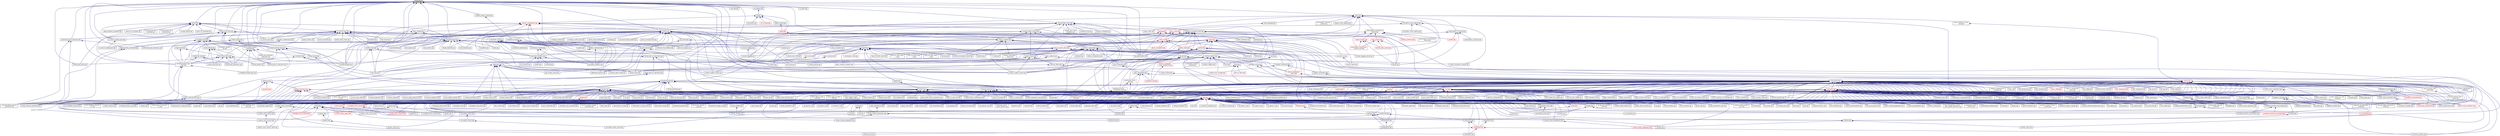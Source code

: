 digraph "mutex.hpp"
{
  edge [fontname="Helvetica",fontsize="10",labelfontname="Helvetica",labelfontsize="10"];
  node [fontname="Helvetica",fontsize="10",shape=record];
  Node17 [label="mutex.hpp",height=0.2,width=0.4,color="black", fillcolor="grey75", style="filled", fontcolor="black"];
  Node17 -> Node18 [dir="back",color="midnightblue",fontsize="10",style="solid",fontname="Helvetica"];
  Node18 [label="shared_mutex.cpp",height=0.2,width=0.4,color="black", fillcolor="white", style="filled",URL="$da/d0b/shared__mutex_8cpp.html"];
  Node17 -> Node19 [dir="back",color="midnightblue",fontsize="10",style="solid",fontname="Helvetica"];
  Node19 [label="shared_priority_scheduler.hpp",height=0.2,width=0.4,color="black", fillcolor="white", style="filled",URL="$d0/d84/shared__priority__scheduler_8hpp.html"];
  Node19 -> Node20 [dir="back",color="midnightblue",fontsize="10",style="solid",fontname="Helvetica"];
  Node20 [label="oversubscribing_resource\l_partitioner.cpp",height=0.2,width=0.4,color="black", fillcolor="white", style="filled",URL="$dd/dee/oversubscribing__resource__partitioner_8cpp.html"];
  Node19 -> Node21 [dir="back",color="midnightblue",fontsize="10",style="solid",fontname="Helvetica"];
  Node21 [label="simple_resource_partitioner.cpp",height=0.2,width=0.4,color="black", fillcolor="white", style="filled",URL="$d5/df9/simple__resource__partitioner_8cpp.html"];
  Node17 -> Node22 [dir="back",color="midnightblue",fontsize="10",style="solid",fontname="Helvetica"];
  Node22 [label="barrier.hpp",height=0.2,width=0.4,color="black", fillcolor="white", style="filled",URL="$d9/d33/compat_2barrier_8hpp.html"];
  Node22 -> Node23 [dir="back",color="midnightblue",fontsize="10",style="solid",fontname="Helvetica"];
  Node23 [label="io_service_thread_pool.hpp",height=0.2,width=0.4,color="black", fillcolor="white", style="filled",URL="$d0/d56/io__service__thread__pool_8hpp.html"];
  Node23 -> Node24 [dir="back",color="midnightblue",fontsize="10",style="solid",fontname="Helvetica"];
  Node24 [label="io_service_thread_pool.cpp",height=0.2,width=0.4,color="black", fillcolor="white", style="filled",URL="$d1/d8d/io__service__thread__pool_8cpp.html"];
  Node22 -> Node25 [dir="back",color="midnightblue",fontsize="10",style="solid",fontname="Helvetica"];
  Node25 [label="scheduled_thread_pool.hpp",height=0.2,width=0.4,color="black", fillcolor="white", style="filled",URL="$d8/de4/scheduled__thread__pool_8hpp.html"];
  Node25 -> Node26 [dir="back",color="midnightblue",fontsize="10",style="solid",fontname="Helvetica"];
  Node26 [label="scheduled_thread_pool\l_impl.hpp",height=0.2,width=0.4,color="black", fillcolor="white", style="filled",URL="$d7/da2/scheduled__thread__pool__impl_8hpp.html"];
  Node26 -> Node20 [dir="back",color="midnightblue",fontsize="10",style="solid",fontname="Helvetica"];
  Node26 -> Node21 [dir="back",color="midnightblue",fontsize="10",style="solid",fontname="Helvetica"];
  Node26 -> Node27 [dir="back",color="midnightblue",fontsize="10",style="solid",fontname="Helvetica"];
  Node27 [label="scheduled_thread_pool.cpp",height=0.2,width=0.4,color="black", fillcolor="white", style="filled",URL="$d5/d73/scheduled__thread__pool_8cpp.html"];
  Node25 -> Node28 [dir="back",color="midnightblue",fontsize="10",style="solid",fontname="Helvetica"];
  Node28 [label="thread_pool_os_executors.hpp",height=0.2,width=0.4,color="black", fillcolor="white", style="filled",URL="$df/d39/runtime_2threads_2executors_2thread__pool__os__executors_8hpp.html"];
  Node28 -> Node29 [dir="back",color="midnightblue",fontsize="10",style="solid",fontname="Helvetica"];
  Node29 [label="thread_executors.hpp",height=0.2,width=0.4,color="black", fillcolor="white", style="filled",URL="$de/dc6/thread__executors_8hpp.html"];
  Node29 -> Node30 [dir="back",color="midnightblue",fontsize="10",style="solid",fontname="Helvetica"];
  Node30 [label="async_io_action.cpp",height=0.2,width=0.4,color="black", fillcolor="white", style="filled",URL="$d3/df5/async__io__action_8cpp.html"];
  Node29 -> Node31 [dir="back",color="midnightblue",fontsize="10",style="solid",fontname="Helvetica"];
  Node31 [label="async_io_simple.cpp",height=0.2,width=0.4,color="black", fillcolor="white", style="filled",URL="$da/db7/async__io__simple_8cpp.html"];
  Node29 -> Node32 [dir="back",color="midnightblue",fontsize="10",style="solid",fontname="Helvetica"];
  Node32 [label="qt.cpp",height=0.2,width=0.4,color="black", fillcolor="white", style="filled",URL="$df/d90/qt_8cpp.html"];
  Node29 -> Node33 [dir="back",color="midnightblue",fontsize="10",style="solid",fontname="Helvetica"];
  Node33 [label="fractals_executor.cpp",height=0.2,width=0.4,color="black", fillcolor="white", style="filled",URL="$d9/da9/fractals__executor_8cpp.html"];
  Node29 -> Node34 [dir="back",color="midnightblue",fontsize="10",style="solid",fontname="Helvetica"];
  Node34 [label="simple_future_continuation.cpp",height=0.2,width=0.4,color="black", fillcolor="white", style="filled",URL="$d8/d3c/simple__future__continuation_8cpp.html"];
  Node29 -> Node35 [dir="back",color="midnightblue",fontsize="10",style="solid",fontname="Helvetica"];
  Node35 [label="thread_pool_executor\l_1114.cpp",height=0.2,width=0.4,color="black", fillcolor="white", style="filled",URL="$d8/d63/thread__pool__executor__1114_8cpp.html"];
  Node29 -> Node36 [dir="back",color="midnightblue",fontsize="10",style="solid",fontname="Helvetica"];
  Node36 [label="thread_suspension_executor.cpp",height=0.2,width=0.4,color="black", fillcolor="white", style="filled",URL="$de/d9f/thread__suspension__executor_8cpp.html"];
  Node28 -> Node37 [dir="back",color="midnightblue",fontsize="10",style="solid",fontname="Helvetica"];
  Node37 [label="thread_pool_os_executors.hpp",height=0.2,width=0.4,color="black", fillcolor="white", style="filled",URL="$d7/dab/parallel_2executors_2thread__pool__os__executors_8hpp.html"];
  Node37 -> Node38 [dir="back",color="midnightblue",fontsize="10",style="solid",fontname="Helvetica"];
  Node38 [label="executors.hpp",height=0.2,width=0.4,color="black", fillcolor="white", style="filled",URL="$d6/d4e/parallel_2executors_8hpp.html"];
  Node38 -> Node20 [dir="back",color="midnightblue",fontsize="10",style="solid",fontname="Helvetica"];
  Node38 -> Node21 [dir="back",color="midnightblue",fontsize="10",style="solid",fontname="Helvetica"];
  Node38 -> Node39 [dir="back",color="midnightblue",fontsize="10",style="solid",fontname="Helvetica"];
  Node39 [label="parallel_executors.hpp",height=0.2,width=0.4,color="red", fillcolor="white", style="filled",URL="$d5/d19/parallel__executors_8hpp.html"];
  Node39 -> Node40 [dir="back",color="midnightblue",fontsize="10",style="solid",fontname="Helvetica"];
  Node40 [label="cublas_matmul.cpp",height=0.2,width=0.4,color="black", fillcolor="white", style="filled",URL="$dd/d84/cublas__matmul_8cpp.html"];
  Node39 -> Node41 [dir="back",color="midnightblue",fontsize="10",style="solid",fontname="Helvetica"];
  Node41 [label="component_with_executor.cpp",height=0.2,width=0.4,color="black", fillcolor="white", style="filled",URL="$d4/d20/component__with__executor_8cpp.html"];
  Node39 -> Node42 [dir="back",color="midnightblue",fontsize="10",style="solid",fontname="Helvetica"];
  Node42 [label="transpose_block_numa.cpp",height=0.2,width=0.4,color="black", fillcolor="white", style="filled",URL="$dd/d3b/transpose__block__numa_8cpp.html"];
  Node39 -> Node43 [dir="back",color="midnightblue",fontsize="10",style="solid",fontname="Helvetica"];
  Node43 [label="stream.cpp",height=0.2,width=0.4,color="black", fillcolor="white", style="filled",URL="$da/d5f/stream_8cpp.html"];
  Node39 -> Node45 [dir="back",color="midnightblue",fontsize="10",style="solid",fontname="Helvetica"];
  Node45 [label="distribution_policy\l_executor.cpp",height=0.2,width=0.4,color="black", fillcolor="white", style="filled",URL="$da/d92/distribution__policy__executor_8cpp.html"];
  Node39 -> Node46 [dir="back",color="midnightblue",fontsize="10",style="solid",fontname="Helvetica"];
  Node46 [label="distribution_policy\l_executor_v1.cpp",height=0.2,width=0.4,color="black", fillcolor="white", style="filled",URL="$dd/d43/distribution__policy__executor__v1_8cpp.html"];
  Node39 -> Node51 [dir="back",color="midnightblue",fontsize="10",style="solid",fontname="Helvetica"];
  Node51 [label="future_then_executor.cpp",height=0.2,width=0.4,color="black", fillcolor="white", style="filled",URL="$df/dbe/future__then__executor_8cpp.html"];
  Node39 -> Node52 [dir="back",color="midnightblue",fontsize="10",style="solid",fontname="Helvetica"];
  Node52 [label="future_then_executor\l_v1.cpp",height=0.2,width=0.4,color="black", fillcolor="white", style="filled",URL="$de/dc5/future__then__executor__v1_8cpp.html"];
  Node39 -> Node53 [dir="back",color="midnightblue",fontsize="10",style="solid",fontname="Helvetica"];
  Node53 [label="local_dataflow_executor.cpp",height=0.2,width=0.4,color="black", fillcolor="white", style="filled",URL="$d2/d73/local__dataflow__executor_8cpp.html"];
  Node39 -> Node54 [dir="back",color="midnightblue",fontsize="10",style="solid",fontname="Helvetica"];
  Node54 [label="local_dataflow_executor\l_v1.cpp",height=0.2,width=0.4,color="black", fillcolor="white", style="filled",URL="$df/d49/local__dataflow__executor__v1_8cpp.html"];
  Node38 -> Node112 [dir="back",color="midnightblue",fontsize="10",style="solid",fontname="Helvetica"];
  Node112 [label="execution.hpp",height=0.2,width=0.4,color="red", fillcolor="white", style="filled",URL="$d7/d7f/execution_8hpp.html"];
  Node37 -> Node116 [dir="back",color="midnightblue",fontsize="10",style="solid",fontname="Helvetica"];
  Node116 [label="thread_pool_os_executors.cpp",height=0.2,width=0.4,color="black", fillcolor="white", style="filled",URL="$da/d9a/tests_2unit_2parallel_2executors_2thread__pool__os__executors_8cpp.html"];
  Node37 -> Node117 [dir="back",color="midnightblue",fontsize="10",style="solid",fontname="Helvetica"];
  Node117 [label="thread_pool_os_executors\l_v1.cpp",height=0.2,width=0.4,color="black", fillcolor="white", style="filled",URL="$d7/d15/thread__pool__os__executors__v1_8cpp.html"];
  Node28 -> Node118 [dir="back",color="midnightblue",fontsize="10",style="solid",fontname="Helvetica"];
  Node118 [label="thread_pool_os_executors.cpp",height=0.2,width=0.4,color="black", fillcolor="white", style="filled",URL="$db/d09/src_2runtime_2threads_2executors_2thread__pool__os__executors_8cpp.html"];
  Node25 -> Node119 [dir="back",color="midnightblue",fontsize="10",style="solid",fontname="Helvetica"];
  Node119 [label="thread_pools.hpp",height=0.2,width=0.4,color="black", fillcolor="white", style="filled",URL="$d2/d6f/thread__pools_8hpp.html"];
  Node119 -> Node120 [dir="back",color="midnightblue",fontsize="10",style="solid",fontname="Helvetica"];
  Node120 [label="threads.hpp",height=0.2,width=0.4,color="black", fillcolor="white", style="filled",URL="$d8/df1/threads_8hpp.html"];
  Node120 -> Node121 [dir="back",color="midnightblue",fontsize="10",style="solid",fontname="Helvetica"];
  Node121 [label="cancelable_action.hpp",height=0.2,width=0.4,color="black", fillcolor="white", style="filled",URL="$d5/d4d/server_2cancelable__action_8hpp.html"];
  Node121 -> Node122 [dir="back",color="midnightblue",fontsize="10",style="solid",fontname="Helvetica"];
  Node122 [label="cancelable_action.cpp",height=0.2,width=0.4,color="black", fillcolor="white", style="filled",URL="$d5/d0c/cancelable__action_8cpp.html"];
  Node121 -> Node123 [dir="back",color="midnightblue",fontsize="10",style="solid",fontname="Helvetica"];
  Node123 [label="cancelable_action.hpp",height=0.2,width=0.4,color="black", fillcolor="white", style="filled",URL="$d0/da3/stubs_2cancelable__action_8hpp.html"];
  Node123 -> Node124 [dir="back",color="midnightblue",fontsize="10",style="solid",fontname="Helvetica"];
  Node124 [label="cancelable_action.hpp",height=0.2,width=0.4,color="black", fillcolor="white", style="filled",URL="$d6/d28/cancelable__action_8hpp.html"];
  Node124 -> Node125 [dir="back",color="midnightblue",fontsize="10",style="solid",fontname="Helvetica"];
  Node125 [label="cancelable_action_client.cpp",height=0.2,width=0.4,color="black", fillcolor="white", style="filled",URL="$d1/db8/cancelable__action__client_8cpp.html"];
  Node120 -> Node126 [dir="back",color="midnightblue",fontsize="10",style="solid",fontname="Helvetica"];
  Node126 [label="widget.hpp",height=0.2,width=0.4,color="red", fillcolor="white", style="filled",URL="$d8/d24/widget_8hpp.html"];
  Node126 -> Node32 [dir="back",color="midnightblue",fontsize="10",style="solid",fontname="Helvetica"];
  Node120 -> Node128 [dir="back",color="midnightblue",fontsize="10",style="solid",fontname="Helvetica"];
  Node128 [label="enumerate_threads.cpp",height=0.2,width=0.4,color="black", fillcolor="white", style="filled",URL="$d3/dd4/enumerate__threads_8cpp.html"];
  Node120 -> Node129 [dir="back",color="midnightblue",fontsize="10",style="solid",fontname="Helvetica"];
  Node129 [label="interval_timer.cpp",height=0.2,width=0.4,color="black", fillcolor="white", style="filled",URL="$de/df1/examples_2quickstart_2interval__timer_8cpp.html"];
  Node120 -> Node18 [dir="back",color="midnightblue",fontsize="10",style="solid",fontname="Helvetica"];
  Node120 -> Node34 [dir="back",color="midnightblue",fontsize="10",style="solid",fontname="Helvetica"];
  Node120 -> Node43 [dir="back",color="midnightblue",fontsize="10",style="solid",fontname="Helvetica"];
  Node120 -> Node130 [dir="back",color="midnightblue",fontsize="10",style="solid",fontname="Helvetica"];
  Node130 [label="dataflow_791.cpp",height=0.2,width=0.4,color="black", fillcolor="white", style="filled",URL="$d6/da1/dataflow__791_8cpp.html"];
  Node120 -> Node131 [dir="back",color="midnightblue",fontsize="10",style="solid",fontname="Helvetica"];
  Node131 [label="future_timed_wait_1025.cpp",height=0.2,width=0.4,color="black", fillcolor="white", style="filled",URL="$de/d7d/future__timed__wait__1025_8cpp.html"];
  Node120 -> Node132 [dir="back",color="midnightblue",fontsize="10",style="solid",fontname="Helvetica"];
  Node132 [label="use_all_cores_2262.cpp",height=0.2,width=0.4,color="black", fillcolor="white", style="filled",URL="$d2/d10/use__all__cores__2262_8cpp.html"];
  Node120 -> Node133 [dir="back",color="midnightblue",fontsize="10",style="solid",fontname="Helvetica"];
  Node133 [label="await.cpp",height=0.2,width=0.4,color="black", fillcolor="white", style="filled",URL="$d6/d41/await_8cpp.html"];
  Node120 -> Node134 [dir="back",color="midnightblue",fontsize="10",style="solid",fontname="Helvetica"];
  Node134 [label="counting_semaphore.cpp",height=0.2,width=0.4,color="black", fillcolor="white", style="filled",URL="$df/de9/counting__semaphore_8cpp.html"];
  Node120 -> Node135 [dir="back",color="midnightblue",fontsize="10",style="solid",fontname="Helvetica"];
  Node135 [label="future.cpp",height=0.2,width=0.4,color="black", fillcolor="white", style="filled",URL="$d6/d4d/future_8cpp.html"];
  Node120 -> Node136 [dir="back",color="midnightblue",fontsize="10",style="solid",fontname="Helvetica"];
  Node136 [label="future_then.cpp",height=0.2,width=0.4,color="black", fillcolor="white", style="filled",URL="$df/da5/future__then_8cpp.html"];
  Node120 -> Node51 [dir="back",color="midnightblue",fontsize="10",style="solid",fontname="Helvetica"];
  Node120 -> Node52 [dir="back",color="midnightblue",fontsize="10",style="solid",fontname="Helvetica"];
  Node120 -> Node137 [dir="back",color="midnightblue",fontsize="10",style="solid",fontname="Helvetica"];
  Node137 [label="future_wait.cpp",height=0.2,width=0.4,color="black", fillcolor="white", style="filled",URL="$d6/d2f/future__wait_8cpp.html"];
  Node120 -> Node138 [dir="back",color="midnightblue",fontsize="10",style="solid",fontname="Helvetica"];
  Node138 [label="local_barrier.cpp",height=0.2,width=0.4,color="black", fillcolor="white", style="filled",URL="$d2/db4/tests_2unit_2lcos_2local__barrier_8cpp.html"];
  Node120 -> Node139 [dir="back",color="midnightblue",fontsize="10",style="solid",fontname="Helvetica"];
  Node139 [label="local_dataflow.cpp",height=0.2,width=0.4,color="black", fillcolor="white", style="filled",URL="$d9/d92/local__dataflow_8cpp.html"];
  Node120 -> Node53 [dir="back",color="midnightblue",fontsize="10",style="solid",fontname="Helvetica"];
  Node120 -> Node54 [dir="back",color="midnightblue",fontsize="10",style="solid",fontname="Helvetica"];
  Node120 -> Node140 [dir="back",color="midnightblue",fontsize="10",style="solid",fontname="Helvetica"];
  Node140 [label="local_dataflow_std\l_array.cpp",height=0.2,width=0.4,color="black", fillcolor="white", style="filled",URL="$db/dcb/local__dataflow__std__array_8cpp.html"];
  Node120 -> Node141 [dir="back",color="midnightblue",fontsize="10",style="solid",fontname="Helvetica"];
  Node141 [label="local_event.cpp",height=0.2,width=0.4,color="black", fillcolor="white", style="filled",URL="$df/d9a/local__event_8cpp.html"];
  Node120 -> Node142 [dir="back",color="midnightblue",fontsize="10",style="solid",fontname="Helvetica"];
  Node142 [label="packaged_action.cpp",height=0.2,width=0.4,color="black", fillcolor="white", style="filled",URL="$d3/d63/packaged__action_8cpp.html"];
  Node120 -> Node143 [dir="back",color="midnightblue",fontsize="10",style="solid",fontname="Helvetica"];
  Node143 [label="promise.cpp",height=0.2,width=0.4,color="black", fillcolor="white", style="filled",URL="$d1/d4f/tests_2unit_2lcos_2promise_8cpp.html"];
  Node120 -> Node144 [dir="back",color="midnightblue",fontsize="10",style="solid",fontname="Helvetica"];
  Node144 [label="shared_future.cpp",height=0.2,width=0.4,color="black", fillcolor="white", style="filled",URL="$d3/d69/shared__future_8cpp.html"];
  Node120 -> Node145 [dir="back",color="midnightblue",fontsize="10",style="solid",fontname="Helvetica"];
  Node145 [label="shared_mutex1.cpp",height=0.2,width=0.4,color="black", fillcolor="white", style="filled",URL="$d8/d57/shared__mutex1_8cpp.html"];
  Node120 -> Node146 [dir="back",color="midnightblue",fontsize="10",style="solid",fontname="Helvetica"];
  Node146 [label="shared_mutex2.cpp",height=0.2,width=0.4,color="black", fillcolor="white", style="filled",URL="$d1/d40/shared__mutex2_8cpp.html"];
  Node120 -> Node147 [dir="back",color="midnightblue",fontsize="10",style="solid",fontname="Helvetica"];
  Node147 [label="sliding_semaphore.cpp",height=0.2,width=0.4,color="black", fillcolor="white", style="filled",URL="$d2/d38/sliding__semaphore_8cpp.html"];
  Node120 -> Node148 [dir="back",color="midnightblue",fontsize="10",style="solid",fontname="Helvetica"];
  Node148 [label="when_all.cpp",height=0.2,width=0.4,color="black", fillcolor="white", style="filled",URL="$da/d18/when__all_8cpp.html"];
  Node120 -> Node149 [dir="back",color="midnightblue",fontsize="10",style="solid",fontname="Helvetica"];
  Node149 [label="when_all_std_array.cpp",height=0.2,width=0.4,color="black", fillcolor="white", style="filled",URL="$d0/dfc/when__all__std__array_8cpp.html"];
  Node120 -> Node150 [dir="back",color="midnightblue",fontsize="10",style="solid",fontname="Helvetica"];
  Node150 [label="when_any.cpp",height=0.2,width=0.4,color="black", fillcolor="white", style="filled",URL="$d7/d30/when__any_8cpp.html"];
  Node120 -> Node151 [dir="back",color="midnightblue",fontsize="10",style="solid",fontname="Helvetica"];
  Node151 [label="when_any_std_array.cpp",height=0.2,width=0.4,color="black", fillcolor="white", style="filled",URL="$d3/d3d/when__any__std__array_8cpp.html"];
  Node120 -> Node152 [dir="back",color="midnightblue",fontsize="10",style="solid",fontname="Helvetica"];
  Node152 [label="when_each.cpp",height=0.2,width=0.4,color="black", fillcolor="white", style="filled",URL="$d0/d95/when__each_8cpp.html"];
  Node120 -> Node153 [dir="back",color="midnightblue",fontsize="10",style="solid",fontname="Helvetica"];
  Node153 [label="when_some.cpp",height=0.2,width=0.4,color="black", fillcolor="white", style="filled",URL="$dc/d48/when__some_8cpp.html"];
  Node120 -> Node154 [dir="back",color="midnightblue",fontsize="10",style="solid",fontname="Helvetica"];
  Node154 [label="when_some_std_array.cpp",height=0.2,width=0.4,color="black", fillcolor="white", style="filled",URL="$df/d4d/when__some__std__array_8cpp.html"];
  Node120 -> Node155 [dir="back",color="midnightblue",fontsize="10",style="solid",fontname="Helvetica"];
  Node155 [label="foreach_projection.cpp",height=0.2,width=0.4,color="black", fillcolor="white", style="filled",URL="$d3/d3e/foreach__projection_8cpp.html"];
  Node120 -> Node156 [dir="back",color="midnightblue",fontsize="10",style="solid",fontname="Helvetica"];
  Node156 [label="foreach_range.cpp",height=0.2,width=0.4,color="black", fillcolor="white", style="filled",URL="$d1/d8e/foreach__range_8cpp.html"];
  Node120 -> Node157 [dir="back",color="midnightblue",fontsize="10",style="solid",fontname="Helvetica"];
  Node157 [label="foreach_range_projection.cpp",height=0.2,width=0.4,color="black", fillcolor="white", style="filled",URL="$d6/d56/foreach__range__projection_8cpp.html"];
  Node120 -> Node158 [dir="back",color="midnightblue",fontsize="10",style="solid",fontname="Helvetica"];
  Node158 [label="resource_partitioner.cpp",height=0.2,width=0.4,color="black", fillcolor="white", style="filled",URL="$d8/dd8/resource__partitioner_8cpp.html"];
  Node120 -> Node159 [dir="back",color="midnightblue",fontsize="10",style="solid",fontname="Helvetica"];
  Node159 [label="thread_affinity.cpp",height=0.2,width=0.4,color="black", fillcolor="white", style="filled",URL="$da/dce/thread__affinity_8cpp.html"];
  Node120 -> Node160 [dir="back",color="midnightblue",fontsize="10",style="solid",fontname="Helvetica"];
  Node160 [label="tss.cpp",height=0.2,width=0.4,color="black", fillcolor="white", style="filled",URL="$dc/d69/tests_2unit_2threads_2tss_8cpp.html"];
  Node120 -> Node161 [dir="back",color="midnightblue",fontsize="10",style="solid",fontname="Helvetica"];
  Node161 [label="parse_affinity_options.cpp",height=0.2,width=0.4,color="black", fillcolor="white", style="filled",URL="$d2/db7/tests_2unit_2util_2parse__affinity__options_8cpp.html"];
  Node120 -> Node162 [dir="back",color="midnightblue",fontsize="10",style="solid",fontname="Helvetica"];
  Node162 [label="unwrap.cpp",height=0.2,width=0.4,color="black", fillcolor="white", style="filled",URL="$df/d62/unwrap_8cpp.html"];
  Node25 -> Node27 [dir="back",color="midnightblue",fontsize="10",style="solid",fontname="Helvetica"];
  Node25 -> Node163 [dir="back",color="midnightblue",fontsize="10",style="solid",fontname="Helvetica"];
  Node163 [label="threadmanager.cpp",height=0.2,width=0.4,color="black", fillcolor="white", style="filled",URL="$d5/d57/threadmanager_8cpp.html"];
  Node22 -> Node26 [dir="back",color="midnightblue",fontsize="10",style="solid",fontname="Helvetica"];
  Node22 -> Node164 [dir="back",color="midnightblue",fontsize="10",style="solid",fontname="Helvetica"];
  Node164 [label="thread_pool_base.hpp",height=0.2,width=0.4,color="black", fillcolor="white", style="filled",URL="$d1/d25/thread__pool__base_8hpp.html"];
  Node164 -> Node23 [dir="back",color="midnightblue",fontsize="10",style="solid",fontname="Helvetica"];
  Node164 -> Node25 [dir="back",color="midnightblue",fontsize="10",style="solid",fontname="Helvetica"];
  Node164 -> Node165 [dir="back",color="midnightblue",fontsize="10",style="solid",fontname="Helvetica"];
  Node165 [label="customized_pool_executors.hpp",height=0.2,width=0.4,color="black", fillcolor="white", style="filled",URL="$d2/db0/customized__pool__executors_8hpp.html"];
  Node165 -> Node20 [dir="back",color="midnightblue",fontsize="10",style="solid",fontname="Helvetica"];
  Node165 -> Node21 [dir="back",color="midnightblue",fontsize="10",style="solid",fontname="Helvetica"];
  Node165 -> Node166 [dir="back",color="midnightblue",fontsize="10",style="solid",fontname="Helvetica"];
  Node166 [label="customized_pool_executors.cpp",height=0.2,width=0.4,color="black", fillcolor="white", style="filled",URL="$d9/d69/customized__pool__executors_8cpp.html"];
  Node164 -> Node167 [dir="back",color="midnightblue",fontsize="10",style="solid",fontname="Helvetica"];
  Node167 [label="scheduler_base.hpp",height=0.2,width=0.4,color="black", fillcolor="white", style="filled",URL="$d1/dc8/scheduler__base_8hpp.html"];
  Node167 -> Node19 [dir="back",color="midnightblue",fontsize="10",style="solid",fontname="Helvetica"];
  Node167 -> Node168 [dir="back",color="midnightblue",fontsize="10",style="solid",fontname="Helvetica"];
  Node168 [label="create_thread.hpp",height=0.2,width=0.4,color="black", fillcolor="white", style="filled",URL="$db/dbb/create__thread_8hpp.html"];
  Node168 -> Node26 [dir="back",color="midnightblue",fontsize="10",style="solid",fontname="Helvetica"];
  Node168 -> Node169 [dir="back",color="midnightblue",fontsize="10",style="solid",fontname="Helvetica"];
  Node169 [label="set_thread_state.hpp",height=0.2,width=0.4,color="black", fillcolor="white", style="filled",URL="$d6/d98/set__thread__state_8hpp.html"];
  Node169 -> Node26 [dir="back",color="midnightblue",fontsize="10",style="solid",fontname="Helvetica"];
  Node169 -> Node170 [dir="back",color="midnightblue",fontsize="10",style="solid",fontname="Helvetica"];
  Node170 [label="thread_pool_base.cpp",height=0.2,width=0.4,color="black", fillcolor="white", style="filled",URL="$da/de2/thread__pool__base_8cpp.html"];
  Node169 -> Node171 [dir="back",color="midnightblue",fontsize="10",style="solid",fontname="Helvetica"];
  Node171 [label="current_executor.cpp",height=0.2,width=0.4,color="black", fillcolor="white", style="filled",URL="$d4/d27/current__executor_8cpp.html"];
  Node169 -> Node172 [dir="back",color="midnightblue",fontsize="10",style="solid",fontname="Helvetica"];
  Node172 [label="thread_pool_executors.cpp",height=0.2,width=0.4,color="black", fillcolor="white", style="filled",URL="$d8/ddd/src_2runtime_2threads_2executors_2thread__pool__executors_8cpp.html"];
  Node169 -> Node173 [dir="back",color="midnightblue",fontsize="10",style="solid",fontname="Helvetica"];
  Node173 [label="thread_helpers.cpp",height=0.2,width=0.4,color="black", fillcolor="white", style="filled",URL="$d7/d5f/thread__helpers_8cpp.html"];
  Node169 -> Node163 [dir="back",color="midnightblue",fontsize="10",style="solid",fontname="Helvetica"];
  Node168 -> Node171 [dir="back",color="midnightblue",fontsize="10",style="solid",fontname="Helvetica"];
  Node168 -> Node172 [dir="back",color="midnightblue",fontsize="10",style="solid",fontname="Helvetica"];
  Node167 -> Node174 [dir="back",color="midnightblue",fontsize="10",style="solid",fontname="Helvetica"];
  Node174 [label="create_work.hpp",height=0.2,width=0.4,color="black", fillcolor="white", style="filled",URL="$d2/dd7/create__work_8hpp.html"];
  Node174 -> Node26 [dir="back",color="midnightblue",fontsize="10",style="solid",fontname="Helvetica"];
  Node174 -> Node169 [dir="back",color="midnightblue",fontsize="10",style="solid",fontname="Helvetica"];
  Node167 -> Node25 [dir="back",color="midnightblue",fontsize="10",style="solid",fontname="Helvetica"];
  Node167 -> Node26 [dir="back",color="midnightblue",fontsize="10",style="solid",fontname="Helvetica"];
  Node167 -> Node175 [dir="back",color="midnightblue",fontsize="10",style="solid",fontname="Helvetica"];
  Node175 [label="local_priority_queue\l_scheduler.hpp",height=0.2,width=0.4,color="black", fillcolor="white", style="filled",URL="$d2/d20/local__priority__queue__scheduler_8hpp.html"];
  Node175 -> Node176 [dir="back",color="midnightblue",fontsize="10",style="solid",fontname="Helvetica"];
  Node176 [label="schedulers.hpp",height=0.2,width=0.4,color="black", fillcolor="white", style="filled",URL="$d2/d04/schedulers_8hpp.html"];
  Node176 -> Node26 [dir="back",color="midnightblue",fontsize="10",style="solid",fontname="Helvetica"];
  Node176 -> Node177 [dir="back",color="midnightblue",fontsize="10",style="solid",fontname="Helvetica"];
  Node177 [label="hpx_init.cpp",height=0.2,width=0.4,color="black", fillcolor="white", style="filled",URL="$d6/dfa/hpx__init_8cpp.html"];
  Node176 -> Node163 [dir="back",color="midnightblue",fontsize="10",style="solid",fontname="Helvetica"];
  Node175 -> Node27 [dir="back",color="midnightblue",fontsize="10",style="solid",fontname="Helvetica"];
  Node175 -> Node178 [dir="back",color="midnightblue",fontsize="10",style="solid",fontname="Helvetica"];
  Node178 [label="thread_pool_attached\l_executors.cpp",height=0.2,width=0.4,color="black", fillcolor="white", style="filled",URL="$d0/d67/src_2runtime_2threads_2executors_2thread__pool__attached__executors_8cpp.html"];
  Node175 -> Node172 [dir="back",color="midnightblue",fontsize="10",style="solid",fontname="Helvetica"];
  Node175 -> Node118 [dir="back",color="midnightblue",fontsize="10",style="solid",fontname="Helvetica"];
  Node167 -> Node171 [dir="back",color="midnightblue",fontsize="10",style="solid",fontname="Helvetica"];
  Node167 -> Node179 [dir="back",color="midnightblue",fontsize="10",style="solid",fontname="Helvetica"];
  Node179 [label="scheduler_specific\l_ptr.cpp",height=0.2,width=0.4,color="black", fillcolor="white", style="filled",URL="$d1/d89/scheduler__specific__ptr_8cpp.html"];
  Node164 -> Node119 [dir="back",color="midnightblue",fontsize="10",style="solid",fontname="Helvetica"];
  Node164 -> Node180 [dir="back",color="midnightblue",fontsize="10",style="solid",fontname="Helvetica"];
  Node180 [label="threadmanager.hpp",height=0.2,width=0.4,color="black", fillcolor="white", style="filled",URL="$d4/d5d/runtime_2threads_2threadmanager_8hpp.html"];
  Node180 -> Node181 [dir="back",color="midnightblue",fontsize="10",style="solid",fontname="Helvetica"];
  Node181 [label="system_characteristics.hpp",height=0.2,width=0.4,color="black", fillcolor="white", style="filled",URL="$d0/d07/system__characteristics_8hpp.html"];
  Node181 -> Node20 [dir="back",color="midnightblue",fontsize="10",style="solid",fontname="Helvetica"];
  Node181 -> Node21 [dir="back",color="midnightblue",fontsize="10",style="solid",fontname="Helvetica"];
  Node180 -> Node182 [dir="back",color="midnightblue",fontsize="10",style="solid",fontname="Helvetica"];
  Node182 [label="threadmanager.hpp",height=0.2,width=0.4,color="black", fillcolor="white", style="filled",URL="$d7/d1b/include_2threadmanager_8hpp.html"];
  Node182 -> Node183 [dir="back",color="midnightblue",fontsize="10",style="solid",fontname="Helvetica"];
  Node183 [label="runtime.hpp",height=0.2,width=0.4,color="black", fillcolor="white", style="filled",URL="$d5/d15/include_2runtime_8hpp.html"];
  Node183 -> Node30 [dir="back",color="midnightblue",fontsize="10",style="solid",fontname="Helvetica"];
  Node183 -> Node184 [dir="back",color="midnightblue",fontsize="10",style="solid",fontname="Helvetica"];
  Node184 [label="async_io_external.cpp",height=0.2,width=0.4,color="black", fillcolor="white", style="filled",URL="$da/d9a/async__io__external_8cpp.html"];
  Node183 -> Node185 [dir="back",color="midnightblue",fontsize="10",style="solid",fontname="Helvetica"];
  Node185 [label="async_io_low_level.cpp",height=0.2,width=0.4,color="black", fillcolor="white", style="filled",URL="$dc/d10/async__io__low__level_8cpp.html"];
  Node183 -> Node31 [dir="back",color="midnightblue",fontsize="10",style="solid",fontname="Helvetica"];
  Node183 -> Node186 [dir="back",color="midnightblue",fontsize="10",style="solid",fontname="Helvetica"];
  Node186 [label="rnd_future_reduce.cpp",height=0.2,width=0.4,color="black", fillcolor="white", style="filled",URL="$d1/db5/rnd__future__reduce_8cpp.html"];
  Node183 -> Node20 [dir="back",color="midnightblue",fontsize="10",style="solid",fontname="Helvetica"];
  Node183 -> Node181 [dir="back",color="midnightblue",fontsize="10",style="solid",fontname="Helvetica"];
  Node183 -> Node21 [dir="back",color="midnightblue",fontsize="10",style="solid",fontname="Helvetica"];
  Node183 -> Node187 [dir="back",color="midnightblue",fontsize="10",style="solid",fontname="Helvetica"];
  Node187 [label="hpx.hpp",height=0.2,width=0.4,color="red", fillcolor="white", style="filled",URL="$d0/daa/hpx_8hpp.html"];
  Node187 -> Node188 [dir="back",color="midnightblue",fontsize="10",style="solid",fontname="Helvetica"];
  Node188 [label="1d_stencil_1.cpp",height=0.2,width=0.4,color="black", fillcolor="white", style="filled",URL="$d2/db1/1d__stencil__1_8cpp.html"];
  Node187 -> Node189 [dir="back",color="midnightblue",fontsize="10",style="solid",fontname="Helvetica"];
  Node189 [label="1d_stencil_2.cpp",height=0.2,width=0.4,color="black", fillcolor="white", style="filled",URL="$d3/dd1/1d__stencil__2_8cpp.html"];
  Node187 -> Node190 [dir="back",color="midnightblue",fontsize="10",style="solid",fontname="Helvetica"];
  Node190 [label="1d_stencil_3.cpp",height=0.2,width=0.4,color="black", fillcolor="white", style="filled",URL="$db/d19/1d__stencil__3_8cpp.html"];
  Node187 -> Node191 [dir="back",color="midnightblue",fontsize="10",style="solid",fontname="Helvetica"];
  Node191 [label="1d_stencil_4.cpp",height=0.2,width=0.4,color="black", fillcolor="white", style="filled",URL="$d1/d7d/1d__stencil__4_8cpp.html"];
  Node187 -> Node192 [dir="back",color="midnightblue",fontsize="10",style="solid",fontname="Helvetica"];
  Node192 [label="1d_stencil_4_parallel.cpp",height=0.2,width=0.4,color="black", fillcolor="white", style="filled",URL="$d6/d05/1d__stencil__4__parallel_8cpp.html"];
  Node187 -> Node193 [dir="back",color="midnightblue",fontsize="10",style="solid",fontname="Helvetica"];
  Node193 [label="1d_stencil_4_repart.cpp",height=0.2,width=0.4,color="black", fillcolor="white", style="filled",URL="$d0/d6b/1d__stencil__4__repart_8cpp.html"];
  Node187 -> Node194 [dir="back",color="midnightblue",fontsize="10",style="solid",fontname="Helvetica"];
  Node194 [label="1d_stencil_4_throttle.cpp",height=0.2,width=0.4,color="black", fillcolor="white", style="filled",URL="$d6/de5/1d__stencil__4__throttle_8cpp.html"];
  Node187 -> Node195 [dir="back",color="midnightblue",fontsize="10",style="solid",fontname="Helvetica"];
  Node195 [label="1d_stencil_5.cpp",height=0.2,width=0.4,color="black", fillcolor="white", style="filled",URL="$d7/d2a/1d__stencil__5_8cpp.html"];
  Node187 -> Node196 [dir="back",color="midnightblue",fontsize="10",style="solid",fontname="Helvetica"];
  Node196 [label="1d_stencil_6.cpp",height=0.2,width=0.4,color="black", fillcolor="white", style="filled",URL="$db/de7/1d__stencil__6_8cpp.html"];
  Node187 -> Node197 [dir="back",color="midnightblue",fontsize="10",style="solid",fontname="Helvetica"];
  Node197 [label="1d_stencil_7.cpp",height=0.2,width=0.4,color="black", fillcolor="white", style="filled",URL="$d4/d5a/1d__stencil__7_8cpp.html"];
  Node187 -> Node198 [dir="back",color="midnightblue",fontsize="10",style="solid",fontname="Helvetica"];
  Node198 [label="1d_stencil_8.cpp",height=0.2,width=0.4,color="black", fillcolor="white", style="filled",URL="$df/de0/1d__stencil__8_8cpp.html"];
  Node187 -> Node199 [dir="back",color="midnightblue",fontsize="10",style="solid",fontname="Helvetica"];
  Node199 [label="accumulator.cpp",height=0.2,width=0.4,color="black", fillcolor="white", style="filled",URL="$d1/d81/accumulator_8cpp.html"];
  Node187 -> Node200 [dir="back",color="midnightblue",fontsize="10",style="solid",fontname="Helvetica"];
  Node200 [label="accumulator.hpp",height=0.2,width=0.4,color="black", fillcolor="white", style="filled",URL="$d4/d9d/server_2accumulator_8hpp.html"];
  Node200 -> Node199 [dir="back",color="midnightblue",fontsize="10",style="solid",fontname="Helvetica"];
  Node200 -> Node201 [dir="back",color="midnightblue",fontsize="10",style="solid",fontname="Helvetica"];
  Node201 [label="accumulator.hpp",height=0.2,width=0.4,color="red", fillcolor="white", style="filled",URL="$d8/d5e/accumulator_8hpp.html"];
  Node187 -> Node203 [dir="back",color="midnightblue",fontsize="10",style="solid",fontname="Helvetica"];
  Node203 [label="template_function_accumulator.hpp",height=0.2,width=0.4,color="black", fillcolor="white", style="filled",URL="$d7/da6/server_2template__function__accumulator_8hpp.html"];
  Node203 -> Node204 [dir="back",color="midnightblue",fontsize="10",style="solid",fontname="Helvetica"];
  Node204 [label="template_function_accumulator.cpp",height=0.2,width=0.4,color="black", fillcolor="white", style="filled",URL="$d5/d02/template__function__accumulator_8cpp.html"];
  Node203 -> Node205 [dir="back",color="midnightblue",fontsize="10",style="solid",fontname="Helvetica"];
  Node205 [label="template_function_accumulator.hpp",height=0.2,width=0.4,color="red", fillcolor="white", style="filled",URL="$d3/de9/template__function__accumulator_8hpp.html"];
  Node187 -> Node207 [dir="back",color="midnightblue",fontsize="10",style="solid",fontname="Helvetica"];
  Node207 [label="template_accumulator.cpp",height=0.2,width=0.4,color="black", fillcolor="white", style="filled",URL="$d0/d4a/template__accumulator_8cpp.html"];
  Node187 -> Node204 [dir="back",color="midnightblue",fontsize="10",style="solid",fontname="Helvetica"];
  Node187 -> Node205 [dir="back",color="midnightblue",fontsize="10",style="solid",fontname="Helvetica"];
  Node187 -> Node208 [dir="back",color="midnightblue",fontsize="10",style="solid",fontname="Helvetica"];
  Node208 [label="allgather_module.cpp",height=0.2,width=0.4,color="black", fillcolor="white", style="filled",URL="$df/de4/allgather__module_8cpp.html"];
  Node187 -> Node209 [dir="back",color="midnightblue",fontsize="10",style="solid",fontname="Helvetica"];
  Node209 [label="allgather.cpp",height=0.2,width=0.4,color="black", fillcolor="white", style="filled",URL="$d7/d06/allgather_8cpp.html"];
  Node187 -> Node210 [dir="back",color="midnightblue",fontsize="10",style="solid",fontname="Helvetica"];
  Node210 [label="allgather_and_gate.cpp",height=0.2,width=0.4,color="black", fillcolor="white", style="filled",URL="$d1/d56/allgather__and__gate_8cpp.html"];
  Node187 -> Node211 [dir="back",color="midnightblue",fontsize="10",style="solid",fontname="Helvetica"];
  Node211 [label="ag_client.cpp",height=0.2,width=0.4,color="black", fillcolor="white", style="filled",URL="$d4/d5d/ag__client_8cpp.html"];
  Node187 -> Node212 [dir="back",color="midnightblue",fontsize="10",style="solid",fontname="Helvetica"];
  Node212 [label="hpx_thread_phase.cpp",height=0.2,width=0.4,color="black", fillcolor="white", style="filled",URL="$d5/dca/hpx__thread__phase_8cpp.html"];
  Node187 -> Node213 [dir="back",color="midnightblue",fontsize="10",style="solid",fontname="Helvetica"];
  Node213 [label="os_thread_num.cpp",height=0.2,width=0.4,color="black", fillcolor="white", style="filled",URL="$d2/dfb/os__thread__num_8cpp.html"];
  Node187 -> Node122 [dir="back",color="midnightblue",fontsize="10",style="solid",fontname="Helvetica"];
  Node187 -> Node121 [dir="back",color="midnightblue",fontsize="10",style="solid",fontname="Helvetica"];
  Node187 -> Node123 [dir="back",color="midnightblue",fontsize="10",style="solid",fontname="Helvetica"];
  Node187 -> Node125 [dir="back",color="midnightblue",fontsize="10",style="solid",fontname="Helvetica"];
  Node187 -> Node40 [dir="back",color="midnightblue",fontsize="10",style="solid",fontname="Helvetica"];
  Node187 -> Node214 [dir="back",color="midnightblue",fontsize="10",style="solid",fontname="Helvetica"];
  Node214 [label="win_perf_counters.cpp",height=0.2,width=0.4,color="black", fillcolor="white", style="filled",URL="$d8/d11/win__perf__counters_8cpp.html"];
  Node187 -> Node215 [dir="back",color="midnightblue",fontsize="10",style="solid",fontname="Helvetica"];
  Node215 [label="win_perf_counters.hpp",height=0.2,width=0.4,color="black", fillcolor="white", style="filled",URL="$d5/da7/win__perf__counters_8hpp.html"];
  Node187 -> Node216 [dir="back",color="midnightblue",fontsize="10",style="solid",fontname="Helvetica"];
  Node216 [label="hello_world_component.hpp",height=0.2,width=0.4,color="red", fillcolor="white", style="filled",URL="$df/df0/hello__world__component_8hpp.html"];
  Node187 -> Node219 [dir="back",color="midnightblue",fontsize="10",style="solid",fontname="Helvetica"];
  Node219 [label="interpolate1d.cpp",height=0.2,width=0.4,color="black", fillcolor="white", style="filled",URL="$d0/d05/interpolate1d_8cpp.html"];
  Node187 -> Node220 [dir="back",color="midnightblue",fontsize="10",style="solid",fontname="Helvetica"];
  Node220 [label="partition.hpp",height=0.2,width=0.4,color="black", fillcolor="white", style="filled",URL="$d0/d7a/examples_2interpolate1d_2interpolate1d_2partition_8hpp.html"];
  Node220 -> Node219 [dir="back",color="midnightblue",fontsize="10",style="solid",fontname="Helvetica"];
  Node220 -> Node221 [dir="back",color="midnightblue",fontsize="10",style="solid",fontname="Helvetica"];
  Node221 [label="interpolate1d.hpp",height=0.2,width=0.4,color="red", fillcolor="white", style="filled",URL="$d4/dc7/interpolate1d_8hpp.html"];
  Node221 -> Node219 [dir="back",color="midnightblue",fontsize="10",style="solid",fontname="Helvetica"];
  Node187 -> Node223 [dir="back",color="midnightblue",fontsize="10",style="solid",fontname="Helvetica"];
  Node223 [label="partition.hpp",height=0.2,width=0.4,color="black", fillcolor="white", style="filled",URL="$d0/dff/examples_2interpolate1d_2interpolate1d_2server_2partition_8hpp.html"];
  Node223 -> Node220 [dir="back",color="midnightblue",fontsize="10",style="solid",fontname="Helvetica"];
  Node223 -> Node224 [dir="back",color="midnightblue",fontsize="10",style="solid",fontname="Helvetica"];
  Node224 [label="partition.cpp",height=0.2,width=0.4,color="black", fillcolor="white", style="filled",URL="$d0/d4f/examples_2interpolate1d_2interpolate1d_2server_2partition_8cpp.html"];
  Node187 -> Node221 [dir="back",color="midnightblue",fontsize="10",style="solid",fontname="Helvetica"];
  Node187 -> Node225 [dir="back",color="midnightblue",fontsize="10",style="solid",fontname="Helvetica"];
  Node225 [label="read_values.cpp",height=0.2,width=0.4,color="black", fillcolor="white", style="filled",URL="$d0/d8c/interpolate1d_2interpolate1d_2read__values_8cpp.html"];
  Node187 -> Node224 [dir="back",color="midnightblue",fontsize="10",style="solid",fontname="Helvetica"];
  Node187 -> Node226 [dir="back",color="midnightblue",fontsize="10",style="solid",fontname="Helvetica"];
  Node226 [label="jacobi.cpp",height=0.2,width=0.4,color="black", fillcolor="white", style="filled",URL="$d2/d27/jacobi_8cpp.html"];
  Node187 -> Node227 [dir="back",color="midnightblue",fontsize="10",style="solid",fontname="Helvetica"];
  Node227 [label="grid.cpp",height=0.2,width=0.4,color="black", fillcolor="white", style="filled",URL="$d6/d1b/jacobi__component_2grid_8cpp.html"];
  Node187 -> Node228 [dir="back",color="midnightblue",fontsize="10",style="solid",fontname="Helvetica"];
  Node228 [label="row.cpp",height=0.2,width=0.4,color="black", fillcolor="white", style="filled",URL="$d3/d86/server_2row_8cpp.html"];
  Node187 -> Node229 [dir="back",color="midnightblue",fontsize="10",style="solid",fontname="Helvetica"];
  Node229 [label="solver.cpp",height=0.2,width=0.4,color="black", fillcolor="white", style="filled",URL="$d6/d94/solver_8cpp.html"];
  Node187 -> Node230 [dir="back",color="midnightblue",fontsize="10",style="solid",fontname="Helvetica"];
  Node230 [label="stencil_iterator.cpp",height=0.2,width=0.4,color="black", fillcolor="white", style="filled",URL="$d6/de1/server_2stencil__iterator_8cpp.html"];
  Node187 -> Node231 [dir="back",color="midnightblue",fontsize="10",style="solid",fontname="Helvetica"];
  Node231 [label="stencil_iterator.cpp",height=0.2,width=0.4,color="black", fillcolor="white", style="filled",URL="$d7/d71/stencil__iterator_8cpp.html"];
  Node187 -> Node232 [dir="back",color="midnightblue",fontsize="10",style="solid",fontname="Helvetica"];
  Node232 [label="jacobi.cpp",height=0.2,width=0.4,color="black", fillcolor="white", style="filled",URL="$d3/d44/smp_2jacobi_8cpp.html"];
  Node187 -> Node233 [dir="back",color="midnightblue",fontsize="10",style="solid",fontname="Helvetica"];
  Node233 [label="jacobi_hpx.cpp",height=0.2,width=0.4,color="black", fillcolor="white", style="filled",URL="$d8/d72/jacobi__hpx_8cpp.html"];
  Node187 -> Node234 [dir="back",color="midnightblue",fontsize="10",style="solid",fontname="Helvetica"];
  Node234 [label="jacobi_nonuniform.cpp",height=0.2,width=0.4,color="black", fillcolor="white", style="filled",URL="$dd/ddc/jacobi__nonuniform_8cpp.html"];
  Node187 -> Node235 [dir="back",color="midnightblue",fontsize="10",style="solid",fontname="Helvetica"];
  Node235 [label="jacobi_nonuniform_hpx.cpp",height=0.2,width=0.4,color="black", fillcolor="white", style="filled",URL="$de/d56/jacobi__nonuniform__hpx_8cpp.html"];
  Node187 -> Node236 [dir="back",color="midnightblue",fontsize="10",style="solid",fontname="Helvetica"];
  Node236 [label="nqueen.cpp",height=0.2,width=0.4,color="black", fillcolor="white", style="filled",URL="$db/dca/nqueen_8cpp.html"];
  Node187 -> Node237 [dir="back",color="midnightblue",fontsize="10",style="solid",fontname="Helvetica"];
  Node237 [label="nqueen.hpp",height=0.2,width=0.4,color="black", fillcolor="white", style="filled",URL="$de/d58/server_2nqueen_8hpp.html"];
  Node237 -> Node236 [dir="back",color="midnightblue",fontsize="10",style="solid",fontname="Helvetica"];
  Node237 -> Node238 [dir="back",color="midnightblue",fontsize="10",style="solid",fontname="Helvetica"];
  Node238 [label="nqueen.hpp",height=0.2,width=0.4,color="black", fillcolor="white", style="filled",URL="$da/dfd/stubs_2nqueen_8hpp.html"];
  Node238 -> Node239 [dir="back",color="midnightblue",fontsize="10",style="solid",fontname="Helvetica"];
  Node239 [label="nqueen.hpp",height=0.2,width=0.4,color="black", fillcolor="white", style="filled",URL="$d0/d07/nqueen_8hpp.html"];
  Node239 -> Node240 [dir="back",color="midnightblue",fontsize="10",style="solid",fontname="Helvetica"];
  Node240 [label="nqueen_client.cpp",height=0.2,width=0.4,color="black", fillcolor="white", style="filled",URL="$d3/d5e/nqueen__client_8cpp.html"];
  Node187 -> Node240 [dir="back",color="midnightblue",fontsize="10",style="solid",fontname="Helvetica"];
  Node187 -> Node241 [dir="back",color="midnightblue",fontsize="10",style="solid",fontname="Helvetica"];
  Node241 [label="sine.cpp",height=0.2,width=0.4,color="black", fillcolor="white", style="filled",URL="$d3/d0d/server_2sine_8cpp.html"];
  Node187 -> Node242 [dir="back",color="midnightblue",fontsize="10",style="solid",fontname="Helvetica"];
  Node242 [label="sine.hpp",height=0.2,width=0.4,color="black", fillcolor="white", style="filled",URL="$d8/dac/sine_8hpp.html"];
  Node242 -> Node241 [dir="back",color="midnightblue",fontsize="10",style="solid",fontname="Helvetica"];
  Node242 -> Node243 [dir="back",color="midnightblue",fontsize="10",style="solid",fontname="Helvetica"];
  Node243 [label="sine.cpp",height=0.2,width=0.4,color="black", fillcolor="white", style="filled",URL="$d5/dd8/sine_8cpp.html"];
  Node187 -> Node243 [dir="back",color="midnightblue",fontsize="10",style="solid",fontname="Helvetica"];
  Node187 -> Node244 [dir="back",color="midnightblue",fontsize="10",style="solid",fontname="Helvetica"];
  Node244 [label="sine_client.cpp",height=0.2,width=0.4,color="black", fillcolor="white", style="filled",URL="$db/d62/sine__client_8cpp.html"];
  Node187 -> Node32 [dir="back",color="midnightblue",fontsize="10",style="solid",fontname="Helvetica"];
  Node187 -> Node245 [dir="back",color="midnightblue",fontsize="10",style="solid",fontname="Helvetica"];
  Node245 [label="queue_client.cpp",height=0.2,width=0.4,color="black", fillcolor="white", style="filled",URL="$d7/d96/queue__client_8cpp.html"];
  Node187 -> Node114 [dir="back",color="midnightblue",fontsize="10",style="solid",fontname="Helvetica"];
  Node114 [label="customize_async.cpp",height=0.2,width=0.4,color="black", fillcolor="white", style="filled",URL="$d0/d82/customize__async_8cpp.html"];
  Node187 -> Node246 [dir="back",color="midnightblue",fontsize="10",style="solid",fontname="Helvetica"];
  Node246 [label="data_actions.cpp",height=0.2,width=0.4,color="black", fillcolor="white", style="filled",URL="$dc/d68/data__actions_8cpp.html"];
  Node187 -> Node247 [dir="back",color="midnightblue",fontsize="10",style="solid",fontname="Helvetica"];
  Node247 [label="error_handling.cpp",height=0.2,width=0.4,color="black", fillcolor="white", style="filled",URL="$d9/d96/error__handling_8cpp.html"];
  Node187 -> Node248 [dir="back",color="midnightblue",fontsize="10",style="solid",fontname="Helvetica"];
  Node248 [label="event_synchronization.cpp",height=0.2,width=0.4,color="black", fillcolor="white", style="filled",URL="$d0/d35/event__synchronization_8cpp.html"];
  Node187 -> Node249 [dir="back",color="midnightblue",fontsize="10",style="solid",fontname="Helvetica"];
  Node249 [label="factorial.cpp",height=0.2,width=0.4,color="black", fillcolor="white", style="filled",URL="$d9/d00/factorial_8cpp.html"];
  Node187 -> Node250 [dir="back",color="midnightblue",fontsize="10",style="solid",fontname="Helvetica"];
  Node250 [label="file_serialization.cpp",height=0.2,width=0.4,color="black", fillcolor="white", style="filled",URL="$de/d58/file__serialization_8cpp.html"];
  Node187 -> Node251 [dir="back",color="midnightblue",fontsize="10",style="solid",fontname="Helvetica"];
  Node251 [label="init_globally.cpp",height=0.2,width=0.4,color="black", fillcolor="white", style="filled",URL="$d6/dad/init__globally_8cpp.html"];
  Node187 -> Node252 [dir="back",color="midnightblue",fontsize="10",style="solid",fontname="Helvetica"];
  Node252 [label="interest_calculator.cpp",height=0.2,width=0.4,color="black", fillcolor="white", style="filled",URL="$d2/d86/interest__calculator_8cpp.html"];
  Node187 -> Node253 [dir="back",color="midnightblue",fontsize="10",style="solid",fontname="Helvetica"];
  Node253 [label="non_atomic_rma.cpp",height=0.2,width=0.4,color="black", fillcolor="white", style="filled",URL="$d7/d8b/non__atomic__rma_8cpp.html"];
  Node187 -> Node254 [dir="back",color="midnightblue",fontsize="10",style="solid",fontname="Helvetica"];
  Node254 [label="partitioned_vector\l_spmd_foreach.cpp",height=0.2,width=0.4,color="black", fillcolor="white", style="filled",URL="$db/d7c/partitioned__vector__spmd__foreach_8cpp.html"];
  Node187 -> Node255 [dir="back",color="midnightblue",fontsize="10",style="solid",fontname="Helvetica"];
  Node255 [label="pipeline1.cpp",height=0.2,width=0.4,color="black", fillcolor="white", style="filled",URL="$d5/d77/pipeline1_8cpp.html"];
  Node187 -> Node256 [dir="back",color="midnightblue",fontsize="10",style="solid",fontname="Helvetica"];
  Node256 [label="quicksort.cpp",height=0.2,width=0.4,color="black", fillcolor="white", style="filled",URL="$d3/d1e/quicksort_8cpp.html"];
  Node187 -> Node257 [dir="back",color="midnightblue",fontsize="10",style="solid",fontname="Helvetica"];
  Node257 [label="receive_buffer.cpp",height=0.2,width=0.4,color="black", fillcolor="white", style="filled",URL="$d7/d10/receive__buffer_8cpp.html"];
  Node187 -> Node258 [dir="back",color="midnightblue",fontsize="10",style="solid",fontname="Helvetica"];
  Node258 [label="safe_object.cpp",height=0.2,width=0.4,color="black", fillcolor="white", style="filled",URL="$dd/d52/safe__object_8cpp.html"];
  Node187 -> Node259 [dir="back",color="midnightblue",fontsize="10",style="solid",fontname="Helvetica"];
  Node259 [label="sort_by_key_demo.cpp",height=0.2,width=0.4,color="black", fillcolor="white", style="filled",URL="$da/d20/sort__by__key__demo_8cpp.html"];
  Node187 -> Node260 [dir="back",color="midnightblue",fontsize="10",style="solid",fontname="Helvetica"];
  Node260 [label="timed_wake.cpp",height=0.2,width=0.4,color="black", fillcolor="white", style="filled",URL="$d8/df9/timed__wake_8cpp.html"];
  Node187 -> Node261 [dir="back",color="midnightblue",fontsize="10",style="solid",fontname="Helvetica"];
  Node261 [label="vector_counting_dotproduct.cpp",height=0.2,width=0.4,color="black", fillcolor="white", style="filled",URL="$df/de9/vector__counting__dotproduct_8cpp.html"];
  Node187 -> Node262 [dir="back",color="midnightblue",fontsize="10",style="solid",fontname="Helvetica"];
  Node262 [label="vector_zip_dotproduct.cpp",height=0.2,width=0.4,color="black", fillcolor="white", style="filled",URL="$dc/d18/vector__zip__dotproduct_8cpp.html"];
  Node187 -> Node263 [dir="back",color="midnightblue",fontsize="10",style="solid",fontname="Helvetica"];
  Node263 [label="zerocopy_rdma.cpp",height=0.2,width=0.4,color="black", fillcolor="white", style="filled",URL="$d1/dad/zerocopy__rdma_8cpp.html"];
  Node187 -> Node264 [dir="back",color="midnightblue",fontsize="10",style="solid",fontname="Helvetica"];
  Node264 [label="random_mem_access.cpp",height=0.2,width=0.4,color="black", fillcolor="white", style="filled",URL="$d1/d51/random__mem__access_8cpp.html"];
  Node187 -> Node265 [dir="back",color="midnightblue",fontsize="10",style="solid",fontname="Helvetica"];
  Node265 [label="random_mem_access.hpp",height=0.2,width=0.4,color="black", fillcolor="white", style="filled",URL="$d0/d19/server_2random__mem__access_8hpp.html"];
  Node265 -> Node264 [dir="back",color="midnightblue",fontsize="10",style="solid",fontname="Helvetica"];
  Node265 -> Node266 [dir="back",color="midnightblue",fontsize="10",style="solid",fontname="Helvetica"];
  Node266 [label="random_mem_access.hpp",height=0.2,width=0.4,color="black", fillcolor="white", style="filled",URL="$d3/d32/stubs_2random__mem__access_8hpp.html"];
  Node266 -> Node267 [dir="back",color="midnightblue",fontsize="10",style="solid",fontname="Helvetica"];
  Node267 [label="random_mem_access.hpp",height=0.2,width=0.4,color="black", fillcolor="white", style="filled",URL="$db/de8/random__mem__access_8hpp.html"];
  Node267 -> Node268 [dir="back",color="midnightblue",fontsize="10",style="solid",fontname="Helvetica"];
  Node268 [label="random_mem_access_client.cpp",height=0.2,width=0.4,color="black", fillcolor="white", style="filled",URL="$df/d1b/random__mem__access__client_8cpp.html"];
  Node187 -> Node268 [dir="back",color="midnightblue",fontsize="10",style="solid",fontname="Helvetica"];
  Node187 -> Node20 [dir="back",color="midnightblue",fontsize="10",style="solid",fontname="Helvetica"];
  Node187 -> Node21 [dir="back",color="midnightblue",fontsize="10",style="solid",fontname="Helvetica"];
  Node187 -> Node269 [dir="back",color="midnightblue",fontsize="10",style="solid",fontname="Helvetica"];
  Node269 [label="dimension.hpp",height=0.2,width=0.4,color="red", fillcolor="white", style="filled",URL="$d6/d39/sheneos_2sheneos_2dimension_8hpp.html"];
  Node269 -> Node275 [dir="back",color="midnightblue",fontsize="10",style="solid",fontname="Helvetica"];
  Node275 [label="partition3d.hpp",height=0.2,width=0.4,color="black", fillcolor="white", style="filled",URL="$dd/dbf/server_2partition3d_8hpp.html"];
  Node275 -> Node276 [dir="back",color="midnightblue",fontsize="10",style="solid",fontname="Helvetica"];
  Node276 [label="partition3d.hpp",height=0.2,width=0.4,color="black", fillcolor="white", style="filled",URL="$d1/d50/partition3d_8hpp.html"];
  Node276 -> Node272 [dir="back",color="midnightblue",fontsize="10",style="solid",fontname="Helvetica"];
  Node272 [label="interpolator.cpp",height=0.2,width=0.4,color="black", fillcolor="white", style="filled",URL="$d5/d02/interpolator_8cpp.html"];
  Node276 -> Node277 [dir="back",color="midnightblue",fontsize="10",style="solid",fontname="Helvetica"];
  Node277 [label="interpolator.hpp",height=0.2,width=0.4,color="red", fillcolor="white", style="filled",URL="$dc/d3b/interpolator_8hpp.html"];
  Node277 -> Node272 [dir="back",color="midnightblue",fontsize="10",style="solid",fontname="Helvetica"];
  Node277 -> Node279 [dir="back",color="midnightblue",fontsize="10",style="solid",fontname="Helvetica"];
  Node279 [label="sheneos_compare.cpp",height=0.2,width=0.4,color="black", fillcolor="white", style="filled",URL="$dc/d11/sheneos__compare_8cpp.html"];
  Node277 -> Node280 [dir="back",color="midnightblue",fontsize="10",style="solid",fontname="Helvetica"];
  Node280 [label="sheneos_test.cpp",height=0.2,width=0.4,color="black", fillcolor="white", style="filled",URL="$d4/d6e/sheneos__test_8cpp.html"];
  Node275 -> Node274 [dir="back",color="midnightblue",fontsize="10",style="solid",fontname="Helvetica"];
  Node274 [label="partition3d.cpp",height=0.2,width=0.4,color="black", fillcolor="white", style="filled",URL="$de/d70/partition3d_8cpp.html"];
  Node187 -> Node272 [dir="back",color="midnightblue",fontsize="10",style="solid",fontname="Helvetica"];
  Node187 -> Node276 [dir="back",color="midnightblue",fontsize="10",style="solid",fontname="Helvetica"];
  Node187 -> Node275 [dir="back",color="midnightblue",fontsize="10",style="solid",fontname="Helvetica"];
  Node187 -> Node277 [dir="back",color="midnightblue",fontsize="10",style="solid",fontname="Helvetica"];
  Node187 -> Node281 [dir="back",color="midnightblue",fontsize="10",style="solid",fontname="Helvetica"];
  Node281 [label="configuration.hpp",height=0.2,width=0.4,color="red", fillcolor="white", style="filled",URL="$dc/d0a/configuration_8hpp.html"];
  Node281 -> Node277 [dir="back",color="midnightblue",fontsize="10",style="solid",fontname="Helvetica"];
  Node187 -> Node273 [dir="back",color="midnightblue",fontsize="10",style="solid",fontname="Helvetica"];
  Node273 [label="read_values.cpp",height=0.2,width=0.4,color="black", fillcolor="white", style="filled",URL="$d7/da4/sheneos_2sheneos_2read__values_8cpp.html"];
  Node187 -> Node274 [dir="back",color="midnightblue",fontsize="10",style="solid",fontname="Helvetica"];
  Node187 -> Node280 [dir="back",color="midnightblue",fontsize="10",style="solid",fontname="Helvetica"];
  Node187 -> Node283 [dir="back",color="midnightblue",fontsize="10",style="solid",fontname="Helvetica"];
  Node283 [label="startup_shutdown.cpp",height=0.2,width=0.4,color="black", fillcolor="white", style="filled",URL="$d3/dfc/server_2startup__shutdown_8cpp.html"];
  Node187 -> Node284 [dir="back",color="midnightblue",fontsize="10",style="solid",fontname="Helvetica"];
  Node284 [label="startup_shutdown.cpp",height=0.2,width=0.4,color="black", fillcolor="white", style="filled",URL="$d0/ddb/startup__shutdown_8cpp.html"];
  Node187 -> Node285 [dir="back",color="midnightblue",fontsize="10",style="solid",fontname="Helvetica"];
  Node285 [label="spin.cpp",height=0.2,width=0.4,color="black", fillcolor="white", style="filled",URL="$d7/df2/spin_8cpp.html"];
  Node187 -> Node286 [dir="back",color="midnightblue",fontsize="10",style="solid",fontname="Helvetica"];
  Node286 [label="throttle.cpp",height=0.2,width=0.4,color="black", fillcolor="white", style="filled",URL="$de/d56/server_2throttle_8cpp.html"];
  Node187 -> Node287 [dir="back",color="midnightblue",fontsize="10",style="solid",fontname="Helvetica"];
  Node287 [label="throttle.hpp",height=0.2,width=0.4,color="black", fillcolor="white", style="filled",URL="$db/dc9/server_2throttle_8hpp.html"];
  Node287 -> Node286 [dir="back",color="midnightblue",fontsize="10",style="solid",fontname="Helvetica"];
  Node287 -> Node288 [dir="back",color="midnightblue",fontsize="10",style="solid",fontname="Helvetica"];
  Node288 [label="throttle.hpp",height=0.2,width=0.4,color="black", fillcolor="white", style="filled",URL="$d5/dec/stubs_2throttle_8hpp.html"];
  Node288 -> Node289 [dir="back",color="midnightblue",fontsize="10",style="solid",fontname="Helvetica"];
  Node289 [label="throttle.hpp",height=0.2,width=0.4,color="black", fillcolor="white", style="filled",URL="$d2/d2e/throttle_8hpp.html"];
  Node289 -> Node290 [dir="back",color="midnightblue",fontsize="10",style="solid",fontname="Helvetica"];
  Node290 [label="throttle.cpp",height=0.2,width=0.4,color="black", fillcolor="white", style="filled",URL="$db/d02/throttle_8cpp.html"];
  Node289 -> Node291 [dir="back",color="midnightblue",fontsize="10",style="solid",fontname="Helvetica"];
  Node291 [label="throttle_client.cpp",height=0.2,width=0.4,color="black", fillcolor="white", style="filled",URL="$d0/db7/throttle__client_8cpp.html"];
  Node187 -> Node288 [dir="back",color="midnightblue",fontsize="10",style="solid",fontname="Helvetica"];
  Node187 -> Node290 [dir="back",color="midnightblue",fontsize="10",style="solid",fontname="Helvetica"];
  Node187 -> Node289 [dir="back",color="midnightblue",fontsize="10",style="solid",fontname="Helvetica"];
  Node187 -> Node292 [dir="back",color="midnightblue",fontsize="10",style="solid",fontname="Helvetica"];
  Node292 [label="transpose_await.cpp",height=0.2,width=0.4,color="black", fillcolor="white", style="filled",URL="$de/d68/transpose__await_8cpp.html"];
  Node187 -> Node293 [dir="back",color="midnightblue",fontsize="10",style="solid",fontname="Helvetica"];
  Node293 [label="transpose_block.cpp",height=0.2,width=0.4,color="black", fillcolor="white", style="filled",URL="$d0/de1/transpose__block_8cpp.html"];
  Node187 -> Node42 [dir="back",color="midnightblue",fontsize="10",style="solid",fontname="Helvetica"];
  Node187 -> Node294 [dir="back",color="midnightblue",fontsize="10",style="solid",fontname="Helvetica"];
  Node294 [label="transpose_serial.cpp",height=0.2,width=0.4,color="black", fillcolor="white", style="filled",URL="$db/d74/transpose__serial_8cpp.html"];
  Node187 -> Node295 [dir="back",color="midnightblue",fontsize="10",style="solid",fontname="Helvetica"];
  Node295 [label="transpose_serial_block.cpp",height=0.2,width=0.4,color="black", fillcolor="white", style="filled",URL="$d8/daa/transpose__serial__block_8cpp.html"];
  Node187 -> Node296 [dir="back",color="midnightblue",fontsize="10",style="solid",fontname="Helvetica"];
  Node296 [label="transpose_serial_vector.cpp",height=0.2,width=0.4,color="black", fillcolor="white", style="filled",URL="$d4/d04/transpose__serial__vector_8cpp.html"];
  Node187 -> Node297 [dir="back",color="midnightblue",fontsize="10",style="solid",fontname="Helvetica"];
  Node297 [label="transpose_smp.cpp",height=0.2,width=0.4,color="black", fillcolor="white", style="filled",URL="$d2/d99/transpose__smp_8cpp.html"];
  Node187 -> Node298 [dir="back",color="midnightblue",fontsize="10",style="solid",fontname="Helvetica"];
  Node298 [label="transpose_smp_block.cpp",height=0.2,width=0.4,color="black", fillcolor="white", style="filled",URL="$da/d4d/transpose__smp__block_8cpp.html"];
  Node187 -> Node299 [dir="back",color="midnightblue",fontsize="10",style="solid",fontname="Helvetica"];
  Node299 [label="simple_central_tuplespace.hpp",height=0.2,width=0.4,color="black", fillcolor="white", style="filled",URL="$db/d69/server_2simple__central__tuplespace_8hpp.html"];
  Node299 -> Node300 [dir="back",color="midnightblue",fontsize="10",style="solid",fontname="Helvetica"];
  Node300 [label="simple_central_tuplespace.cpp",height=0.2,width=0.4,color="black", fillcolor="white", style="filled",URL="$d3/dec/simple__central__tuplespace_8cpp.html"];
  Node299 -> Node301 [dir="back",color="midnightblue",fontsize="10",style="solid",fontname="Helvetica"];
  Node301 [label="simple_central_tuplespace.hpp",height=0.2,width=0.4,color="black", fillcolor="white", style="filled",URL="$d0/d4b/stubs_2simple__central__tuplespace_8hpp.html"];
  Node301 -> Node302 [dir="back",color="midnightblue",fontsize="10",style="solid",fontname="Helvetica"];
  Node302 [label="simple_central_tuplespace.hpp",height=0.2,width=0.4,color="red", fillcolor="white", style="filled",URL="$d5/ddd/simple__central__tuplespace_8hpp.html"];
  Node187 -> Node304 [dir="back",color="midnightblue",fontsize="10",style="solid",fontname="Helvetica"];
  Node304 [label="tuples_warehouse.hpp",height=0.2,width=0.4,color="black", fillcolor="white", style="filled",URL="$da/de6/tuples__warehouse_8hpp.html"];
  Node304 -> Node299 [dir="back",color="midnightblue",fontsize="10",style="solid",fontname="Helvetica"];
  Node187 -> Node300 [dir="back",color="midnightblue",fontsize="10",style="solid",fontname="Helvetica"];
  Node187 -> Node305 [dir="back",color="midnightblue",fontsize="10",style="solid",fontname="Helvetica"];
  Node305 [label="hpx_runtime.cpp",height=0.2,width=0.4,color="black", fillcolor="white", style="filled",URL="$d7/d1e/hpx__runtime_8cpp.html"];
  Node187 -> Node306 [dir="back",color="midnightblue",fontsize="10",style="solid",fontname="Helvetica"];
  Node306 [label="synchronize.cpp",height=0.2,width=0.4,color="black", fillcolor="white", style="filled",URL="$da/da2/synchronize_8cpp.html"];
  Node187 -> Node307 [dir="back",color="midnightblue",fontsize="10",style="solid",fontname="Helvetica"];
  Node307 [label="agas_cache_timings.cpp",height=0.2,width=0.4,color="black", fillcolor="white", style="filled",URL="$dd/d37/agas__cache__timings_8cpp.html"];
  Node187 -> Node308 [dir="back",color="midnightblue",fontsize="10",style="solid",fontname="Helvetica"];
  Node308 [label="async_overheads.cpp",height=0.2,width=0.4,color="black", fillcolor="white", style="filled",URL="$de/da6/async__overheads_8cpp.html"];
  Node187 -> Node309 [dir="back",color="midnightblue",fontsize="10",style="solid",fontname="Helvetica"];
  Node309 [label="coroutines_call_overhead.cpp",height=0.2,width=0.4,color="black", fillcolor="white", style="filled",URL="$da/d1e/coroutines__call__overhead_8cpp.html"];
  Node187 -> Node310 [dir="back",color="midnightblue",fontsize="10",style="solid",fontname="Helvetica"];
  Node310 [label="foreach_scaling.cpp",height=0.2,width=0.4,color="black", fillcolor="white", style="filled",URL="$d4/d94/foreach__scaling_8cpp.html"];
  Node187 -> Node311 [dir="back",color="midnightblue",fontsize="10",style="solid",fontname="Helvetica"];
  Node311 [label="function_object_wrapper\l_overhead.cpp",height=0.2,width=0.4,color="black", fillcolor="white", style="filled",URL="$d5/d6f/function__object__wrapper__overhead_8cpp.html"];
  Node187 -> Node312 [dir="back",color="midnightblue",fontsize="10",style="solid",fontname="Helvetica"];
  Node312 [label="hpx_homogeneous_timed\l_task_spawn_executors.cpp",height=0.2,width=0.4,color="black", fillcolor="white", style="filled",URL="$d1/d3b/hpx__homogeneous__timed__task__spawn__executors_8cpp.html"];
  Node187 -> Node313 [dir="back",color="midnightblue",fontsize="10",style="solid",fontname="Helvetica"];
  Node313 [label="htts2_hpx.cpp",height=0.2,width=0.4,color="black", fillcolor="white", style="filled",URL="$d2/daf/htts2__hpx_8cpp.html"];
  Node187 -> Node314 [dir="back",color="midnightblue",fontsize="10",style="solid",fontname="Helvetica"];
  Node314 [label="partitioned_vector\l_foreach.cpp",height=0.2,width=0.4,color="black", fillcolor="white", style="filled",URL="$df/d5f/partitioned__vector__foreach_8cpp.html"];
  Node187 -> Node315 [dir="back",color="midnightblue",fontsize="10",style="solid",fontname="Helvetica"];
  Node315 [label="serialization_overhead.cpp",height=0.2,width=0.4,color="black", fillcolor="white", style="filled",URL="$d3/df8/serialization__overhead_8cpp.html"];
  Node187 -> Node316 [dir="back",color="midnightblue",fontsize="10",style="solid",fontname="Helvetica"];
  Node316 [label="sizeof.cpp",height=0.2,width=0.4,color="black", fillcolor="white", style="filled",URL="$d3/d0f/sizeof_8cpp.html"];
  Node187 -> Node317 [dir="back",color="midnightblue",fontsize="10",style="solid",fontname="Helvetica"];
  Node317 [label="skynet.cpp",height=0.2,width=0.4,color="black", fillcolor="white", style="filled",URL="$d0/dc3/skynet_8cpp.html"];
  Node187 -> Node318 [dir="back",color="midnightblue",fontsize="10",style="solid",fontname="Helvetica"];
  Node318 [label="stencil3_iterators.cpp",height=0.2,width=0.4,color="black", fillcolor="white", style="filled",URL="$db/d9e/stencil3__iterators_8cpp.html"];
  Node187 -> Node43 [dir="back",color="midnightblue",fontsize="10",style="solid",fontname="Helvetica"];
  Node187 -> Node319 [dir="back",color="midnightblue",fontsize="10",style="solid",fontname="Helvetica"];
  Node319 [label="timed_task_spawn.cpp",height=0.2,width=0.4,color="black", fillcolor="white", style="filled",URL="$df/de1/timed__task__spawn_8cpp.html"];
  Node187 -> Node320 [dir="back",color="midnightblue",fontsize="10",style="solid",fontname="Helvetica"];
  Node320 [label="transform_reduce_binary\l_scaling.cpp",height=0.2,width=0.4,color="black", fillcolor="white", style="filled",URL="$d1/dae/transform__reduce__binary__scaling_8cpp.html"];
  Node187 -> Node321 [dir="back",color="midnightblue",fontsize="10",style="solid",fontname="Helvetica"];
  Node321 [label="transform_reduce_scaling.cpp",height=0.2,width=0.4,color="black", fillcolor="white", style="filled",URL="$db/d2a/transform__reduce__scaling_8cpp.html"];
  Node187 -> Node322 [dir="back",color="midnightblue",fontsize="10",style="solid",fontname="Helvetica"];
  Node322 [label="minmax_element_performance.cpp",height=0.2,width=0.4,color="black", fillcolor="white", style="filled",URL="$d9/d93/minmax__element__performance_8cpp.html"];
  Node187 -> Node323 [dir="back",color="midnightblue",fontsize="10",style="solid",fontname="Helvetica"];
  Node323 [label="barrier_performance.cpp",height=0.2,width=0.4,color="black", fillcolor="white", style="filled",URL="$d6/d6c/barrier__performance_8cpp.html"];
  Node187 -> Node324 [dir="back",color="midnightblue",fontsize="10",style="solid",fontname="Helvetica"];
  Node324 [label="network_storage.cpp",height=0.2,width=0.4,color="black", fillcolor="white", style="filled",URL="$db/daa/network__storage_8cpp.html"];
  Node187 -> Node325 [dir="back",color="midnightblue",fontsize="10",style="solid",fontname="Helvetica"];
  Node325 [label="simple_profiler.hpp",height=0.2,width=0.4,color="black", fillcolor="white", style="filled",URL="$d8/d02/simple__profiler_8hpp.html"];
  Node325 -> Node324 [dir="back",color="midnightblue",fontsize="10",style="solid",fontname="Helvetica"];
  Node187 -> Node326 [dir="back",color="midnightblue",fontsize="10",style="solid",fontname="Helvetica"];
  Node326 [label="osu_bcast.cpp",height=0.2,width=0.4,color="black", fillcolor="white", style="filled",URL="$d3/dca/osu__bcast_8cpp.html"];
  Node187 -> Node327 [dir="back",color="midnightblue",fontsize="10",style="solid",fontname="Helvetica"];
  Node327 [label="osu_bibw.cpp",height=0.2,width=0.4,color="black", fillcolor="white", style="filled",URL="$d2/d04/osu__bibw_8cpp.html"];
  Node187 -> Node328 [dir="back",color="midnightblue",fontsize="10",style="solid",fontname="Helvetica"];
  Node328 [label="osu_bw.cpp",height=0.2,width=0.4,color="black", fillcolor="white", style="filled",URL="$d4/d20/osu__bw_8cpp.html"];
  Node187 -> Node329 [dir="back",color="midnightblue",fontsize="10",style="solid",fontname="Helvetica"];
  Node329 [label="osu_latency.cpp",height=0.2,width=0.4,color="black", fillcolor="white", style="filled",URL="$df/d58/osu__latency_8cpp.html"];
  Node187 -> Node330 [dir="back",color="midnightblue",fontsize="10",style="solid",fontname="Helvetica"];
  Node330 [label="osu_multi_lat.cpp",height=0.2,width=0.4,color="black", fillcolor="white", style="filled",URL="$d7/d91/osu__multi__lat_8cpp.html"];
  Node187 -> Node331 [dir="back",color="midnightblue",fontsize="10",style="solid",fontname="Helvetica"];
  Node331 [label="osu_scatter.cpp",height=0.2,width=0.4,color="black", fillcolor="white", style="filled",URL="$d4/d4c/osu__scatter_8cpp.html"];
  Node187 -> Node332 [dir="back",color="midnightblue",fontsize="10",style="solid",fontname="Helvetica"];
  Node332 [label="pingpong_performance.cpp",height=0.2,width=0.4,color="black", fillcolor="white", style="filled",URL="$de/d03/pingpong__performance_8cpp.html"];
  Node187 -> Node333 [dir="back",color="midnightblue",fontsize="10",style="solid",fontname="Helvetica"];
  Node333 [label="benchmark_is_heap.cpp",height=0.2,width=0.4,color="black", fillcolor="white", style="filled",URL="$da/d4f/benchmark__is__heap_8cpp.html"];
  Node187 -> Node334 [dir="back",color="midnightblue",fontsize="10",style="solid",fontname="Helvetica"];
  Node334 [label="benchmark_is_heap_until.cpp",height=0.2,width=0.4,color="black", fillcolor="white", style="filled",URL="$dc/df5/benchmark__is__heap__until_8cpp.html"];
  Node187 -> Node335 [dir="back",color="midnightblue",fontsize="10",style="solid",fontname="Helvetica"];
  Node335 [label="benchmark_merge.cpp",height=0.2,width=0.4,color="black", fillcolor="white", style="filled",URL="$dd/d49/benchmark__merge_8cpp.html"];
  Node187 -> Node336 [dir="back",color="midnightblue",fontsize="10",style="solid",fontname="Helvetica"];
  Node336 [label="benchmark_partition.cpp",height=0.2,width=0.4,color="black", fillcolor="white", style="filled",URL="$d9/d88/benchmark__partition_8cpp.html"];
  Node187 -> Node337 [dir="back",color="midnightblue",fontsize="10",style="solid",fontname="Helvetica"];
  Node337 [label="benchmark_partition\l_copy.cpp",height=0.2,width=0.4,color="black", fillcolor="white", style="filled",URL="$d3/d0e/benchmark__partition__copy_8cpp.html"];
  Node187 -> Node338 [dir="back",color="midnightblue",fontsize="10",style="solid",fontname="Helvetica"];
  Node338 [label="benchmark_unique_copy.cpp",height=0.2,width=0.4,color="black", fillcolor="white", style="filled",URL="$d9/d53/benchmark__unique__copy_8cpp.html"];
  Node187 -> Node339 [dir="back",color="midnightblue",fontsize="10",style="solid",fontname="Helvetica"];
  Node339 [label="action_move_semantics.cpp",height=0.2,width=0.4,color="black", fillcolor="white", style="filled",URL="$d4/db3/action__move__semantics_8cpp.html"];
  Node187 -> Node341 [dir="back",color="midnightblue",fontsize="10",style="solid",fontname="Helvetica"];
  Node341 [label="duplicate_id_registration\l_1596.cpp",height=0.2,width=0.4,color="black", fillcolor="white", style="filled",URL="$db/d8d/duplicate__id__registration__1596_8cpp.html"];
  Node187 -> Node344 [dir="back",color="midnightblue",fontsize="10",style="solid",fontname="Helvetica"];
  Node344 [label="send_gid_keep_component\l_1624.cpp",height=0.2,width=0.4,color="black", fillcolor="white", style="filled",URL="$d9/d49/send__gid__keep__component__1624_8cpp.html"];
  Node187 -> Node345 [dir="back",color="midnightblue",fontsize="10",style="solid",fontname="Helvetica"];
  Node345 [label="algorithms.cc",height=0.2,width=0.4,color="black", fillcolor="white", style="filled",URL="$d5/d1b/algorithms_8cc.html"];
  Node187 -> Node346 [dir="back",color="midnightblue",fontsize="10",style="solid",fontname="Helvetica"];
  Node346 [label="matrix_hpx.hh",height=0.2,width=0.4,color="red", fillcolor="white", style="filled",URL="$d5/d89/matrix__hpx_8hh.html"];
  Node346 -> Node345 [dir="back",color="midnightblue",fontsize="10",style="solid",fontname="Helvetica"];
  Node187 -> Node351 [dir="back",color="midnightblue",fontsize="10",style="solid",fontname="Helvetica"];
  Node351 [label="block_matrix.cc",height=0.2,width=0.4,color="black", fillcolor="white", style="filled",URL="$de/d88/block__matrix_8cc.html"];
  Node187 -> Node359 [dir="back",color="midnightblue",fontsize="10",style="solid",fontname="Helvetica"];
  Node359 [label="id_type_ref_counting\l_1032.cpp",height=0.2,width=0.4,color="black", fillcolor="white", style="filled",URL="$d8/dfd/id__type__ref__counting__1032_8cpp.html"];
  Node187 -> Node390 [dir="back",color="midnightblue",fontsize="10",style="solid",fontname="Helvetica"];
  Node390 [label="shared_stated_leaked\l_1211.cpp",height=0.2,width=0.4,color="black", fillcolor="white", style="filled",URL="$dc/dce/shared__stated__leaked__1211_8cpp.html"];
  Node187 -> Node35 [dir="back",color="midnightblue",fontsize="10",style="solid",fontname="Helvetica"];
  Node187 -> Node422 [dir="back",color="midnightblue",fontsize="10",style="solid",fontname="Helvetica"];
  Node422 [label="managed_refcnt_checker.cpp",height=0.2,width=0.4,color="black", fillcolor="white", style="filled",URL="$d3/d8d/managed__refcnt__checker_8cpp.html"];
  Node187 -> Node423 [dir="back",color="midnightblue",fontsize="10",style="solid",fontname="Helvetica"];
  Node423 [label="managed_refcnt_checker.hpp",height=0.2,width=0.4,color="red", fillcolor="white", style="filled",URL="$db/dd0/managed__refcnt__checker_8hpp.html"];
  Node187 -> Node437 [dir="back",color="midnightblue",fontsize="10",style="solid",fontname="Helvetica"];
  Node437 [label="managed_refcnt_checker.hpp",height=0.2,width=0.4,color="red", fillcolor="white", style="filled",URL="$df/da6/server_2managed__refcnt__checker_8hpp.html"];
  Node437 -> Node422 [dir="back",color="midnightblue",fontsize="10",style="solid",fontname="Helvetica"];
  Node187 -> Node444 [dir="back",color="midnightblue",fontsize="10",style="solid",fontname="Helvetica"];
  Node444 [label="simple_mobile_object.cpp",height=0.2,width=0.4,color="black", fillcolor="white", style="filled",URL="$d2/da7/simple__mobile__object_8cpp.html"];
  Node187 -> Node441 [dir="back",color="midnightblue",fontsize="10",style="solid",fontname="Helvetica"];
  Node441 [label="simple_refcnt_checker.cpp",height=0.2,width=0.4,color="black", fillcolor="white", style="filled",URL="$df/d16/simple__refcnt__checker_8cpp.html"];
  Node187 -> Node443 [dir="back",color="midnightblue",fontsize="10",style="solid",fontname="Helvetica"];
  Node443 [label="simple_refcnt_checker.hpp",height=0.2,width=0.4,color="red", fillcolor="white", style="filled",URL="$dd/d4e/simple__refcnt__checker_8hpp.html"];
  Node187 -> Node133 [dir="back",color="midnightblue",fontsize="10",style="solid",fontname="Helvetica"];
  Node187 -> Node138 [dir="back",color="midnightblue",fontsize="10",style="solid",fontname="Helvetica"];
  Node187 -> Node139 [dir="back",color="midnightblue",fontsize="10",style="solid",fontname="Helvetica"];
  Node187 -> Node53 [dir="back",color="midnightblue",fontsize="10",style="solid",fontname="Helvetica"];
  Node187 -> Node54 [dir="back",color="midnightblue",fontsize="10",style="solid",fontname="Helvetica"];
  Node187 -> Node140 [dir="back",color="midnightblue",fontsize="10",style="solid",fontname="Helvetica"];
  Node187 -> Node141 [dir="back",color="midnightblue",fontsize="10",style="solid",fontname="Helvetica"];
  Node187 -> Node116 [dir="back",color="midnightblue",fontsize="10",style="solid",fontname="Helvetica"];
  Node187 -> Node117 [dir="back",color="midnightblue",fontsize="10",style="solid",fontname="Helvetica"];
  Node183 -> Node626 [dir="back",color="midnightblue",fontsize="10",style="solid",fontname="Helvetica"];
  Node626 [label="partitioner.cpp",height=0.2,width=0.4,color="black", fillcolor="white", style="filled",URL="$d6/dab/partitioner_8cpp.html"];
  Node183 -> Node627 [dir="back",color="midnightblue",fontsize="10",style="solid",fontname="Helvetica"];
  Node627 [label="plain_action_move_semantics.cpp",height=0.2,width=0.4,color="black", fillcolor="white", style="filled",URL="$db/d0f/plain__action__move__semantics_8cpp.html"];
  Node183 -> Node628 [dir="back",color="midnightblue",fontsize="10",style="solid",fontname="Helvetica"];
  Node628 [label="future_hang_on_get\l_629.cpp",height=0.2,width=0.4,color="black", fillcolor="white", style="filled",URL="$d6/dfd/future__hang__on__get__629_8cpp.html"];
  Node183 -> Node629 [dir="back",color="midnightblue",fontsize="10",style="solid",fontname="Helvetica"];
  Node629 [label="future_hang_on_then\l_629.cpp",height=0.2,width=0.4,color="black", fillcolor="white", style="filled",URL="$d1/ddc/future__hang__on__then__629_8cpp.html"];
  Node183 -> Node630 [dir="back",color="midnightblue",fontsize="10",style="solid",fontname="Helvetica"];
  Node630 [label="future_hang_on_wait\l_with_callback_629.cpp",height=0.2,width=0.4,color="black", fillcolor="white", style="filled",URL="$d0/d0e/future__hang__on__wait__with__callback__629_8cpp.html"];
  Node183 -> Node631 [dir="back",color="midnightblue",fontsize="10",style="solid",fontname="Helvetica"];
  Node631 [label="all_counters.cpp",height=0.2,width=0.4,color="black", fillcolor="white", style="filled",URL="$d1/d66/all__counters_8cpp.html"];
  Node183 -> Node159 [dir="back",color="midnightblue",fontsize="10",style="solid",fontname="Helvetica"];
  Node183 -> Node632 [dir="back",color="midnightblue",fontsize="10",style="solid",fontname="Helvetica"];
  Node632 [label="thread_mf.cpp",height=0.2,width=0.4,color="black", fillcolor="white", style="filled",URL="$da/d21/thread__mf_8cpp.html"];
  Node183 -> Node633 [dir="back",color="midnightblue",fontsize="10",style="solid",fontname="Helvetica"];
  Node633 [label="thread_stacksize.cpp",height=0.2,width=0.4,color="black", fillcolor="white", style="filled",URL="$df/d43/thread__stacksize_8cpp.html"];
  Node183 -> Node634 [dir="back",color="midnightblue",fontsize="10",style="solid",fontname="Helvetica"];
  Node634 [label="thread_stacksize_overflow.cpp",height=0.2,width=0.4,color="black", fillcolor="white", style="filled",URL="$d3/dc0/thread__stacksize__overflow_8cpp.html"];
  Node182 -> Node131 [dir="back",color="midnightblue",fontsize="10",style="solid",fontname="Helvetica"];
  Node182 -> Node135 [dir="back",color="midnightblue",fontsize="10",style="solid",fontname="Helvetica"];
  Node182 -> Node136 [dir="back",color="midnightblue",fontsize="10",style="solid",fontname="Helvetica"];
  Node182 -> Node51 [dir="back",color="midnightblue",fontsize="10",style="solid",fontname="Helvetica"];
  Node182 -> Node52 [dir="back",color="midnightblue",fontsize="10",style="solid",fontname="Helvetica"];
  Node182 -> Node144 [dir="back",color="midnightblue",fontsize="10",style="solid",fontname="Helvetica"];
  Node182 -> Node635 [dir="back",color="midnightblue",fontsize="10",style="solid",fontname="Helvetica"];
  Node635 [label="thread.cpp",height=0.2,width=0.4,color="black", fillcolor="white", style="filled",URL="$d0/d4e/tests_2unit_2threads_2thread_8cpp.html"];
  Node182 -> Node636 [dir="back",color="midnightblue",fontsize="10",style="solid",fontname="Helvetica"];
  Node636 [label="thread_id.cpp",height=0.2,width=0.4,color="black", fillcolor="white", style="filled",URL="$df/d88/thread__id_8cpp.html"];
  Node182 -> Node637 [dir="back",color="midnightblue",fontsize="10",style="solid",fontname="Helvetica"];
  Node637 [label="thread_launching.cpp",height=0.2,width=0.4,color="black", fillcolor="white", style="filled",URL="$dd/ddf/thread__launching_8cpp.html"];
  Node182 -> Node632 [dir="back",color="midnightblue",fontsize="10",style="solid",fontname="Helvetica"];
  Node182 -> Node36 [dir="back",color="midnightblue",fontsize="10",style="solid",fontname="Helvetica"];
  Node182 -> Node638 [dir="back",color="midnightblue",fontsize="10",style="solid",fontname="Helvetica"];
  Node638 [label="thread_yield.cpp",height=0.2,width=0.4,color="black", fillcolor="white", style="filled",URL="$dc/d23/thread__yield_8cpp.html"];
  Node180 -> Node639 [dir="back",color="midnightblue",fontsize="10",style="solid",fontname="Helvetica"];
  Node639 [label="console_logging.hpp",height=0.2,width=0.4,color="black", fillcolor="white", style="filled",URL="$da/dea/console__logging_8hpp.html"];
  Node639 -> Node640 [dir="back",color="midnightblue",fontsize="10",style="solid",fontname="Helvetica"];
  Node640 [label="console_logging.cpp",height=0.2,width=0.4,color="black", fillcolor="white", style="filled",URL="$d3/d78/console__logging_8cpp.html"];
  Node180 -> Node26 [dir="back",color="midnightblue",fontsize="10",style="solid",fontname="Helvetica"];
  Node180 -> Node641 [dir="back",color="midnightblue",fontsize="10",style="solid",fontname="Helvetica"];
  Node641 [label="runtime_impl.hpp",height=0.2,width=0.4,color="black", fillcolor="white", style="filled",URL="$d3/d66/runtime__impl_8hpp.html"];
  Node641 -> Node181 [dir="back",color="midnightblue",fontsize="10",style="solid",fontname="Helvetica"];
  Node641 -> Node177 [dir="back",color="midnightblue",fontsize="10",style="solid",fontname="Helvetica"];
  Node641 -> Node642 [dir="back",color="midnightblue",fontsize="10",style="solid",fontname="Helvetica"];
  Node642 [label="runtime_impl.cpp",height=0.2,width=0.4,color="black", fillcolor="white", style="filled",URL="$d2/d28/runtime__impl_8cpp.html"];
  Node180 -> Node643 [dir="back",color="midnightblue",fontsize="10",style="solid",fontname="Helvetica"];
  Node643 [label="get_host_targets.cpp",height=0.2,width=0.4,color="black", fillcolor="white", style="filled",URL="$d0/df4/get__host__targets_8cpp.html"];
  Node180 -> Node644 [dir="back",color="midnightblue",fontsize="10",style="solid",fontname="Helvetica"];
  Node644 [label="host_target.cpp",height=0.2,width=0.4,color="black", fillcolor="white", style="filled",URL="$d1/de7/host__target_8cpp.html"];
  Node180 -> Node645 [dir="back",color="midnightblue",fontsize="10",style="solid",fontname="Helvetica"];
  Node645 [label="numa_domains.cpp",height=0.2,width=0.4,color="black", fillcolor="white", style="filled",URL="$d1/d5a/numa__domains_8cpp.html"];
  Node180 -> Node646 [dir="back",color="midnightblue",fontsize="10",style="solid",fontname="Helvetica"];
  Node646 [label="exception.cpp",height=0.2,width=0.4,color="black", fillcolor="white", style="filled",URL="$de/d9e/exception_8cpp.html"];
  Node180 -> Node647 [dir="back",color="midnightblue",fontsize="10",style="solid",fontname="Helvetica"];
  Node647 [label="pre_main.cpp",height=0.2,width=0.4,color="black", fillcolor="white", style="filled",URL="$d8/d4e/pre__main_8cpp.html"];
  Node180 -> Node648 [dir="back",color="midnightblue",fontsize="10",style="solid",fontname="Helvetica"];
  Node648 [label="applier.cpp",height=0.2,width=0.4,color="black", fillcolor="white", style="filled",URL="$d9/d76/applier_8cpp.html"];
  Node180 -> Node649 [dir="back",color="midnightblue",fontsize="10",style="solid",fontname="Helvetica"];
  Node649 [label="runtime_support_server.cpp",height=0.2,width=0.4,color="black", fillcolor="white", style="filled",URL="$de/d5c/runtime__support__server_8cpp.html"];
  Node180 -> Node650 [dir="back",color="midnightblue",fontsize="10",style="solid",fontname="Helvetica"];
  Node650 [label="parcelhandler.cpp",height=0.2,width=0.4,color="black", fillcolor="white", style="filled",URL="$da/d2d/parcelhandler_8cpp.html"];
  Node180 -> Node166 [dir="back",color="midnightblue",fontsize="10",style="solid",fontname="Helvetica"];
  Node180 -> Node651 [dir="back",color="midnightblue",fontsize="10",style="solid",fontname="Helvetica"];
  Node651 [label="thread.cpp",height=0.2,width=0.4,color="black", fillcolor="white", style="filled",URL="$db/dde/src_2runtime_2threads_2thread_8cpp.html"];
  Node180 -> Node652 [dir="back",color="midnightblue",fontsize="10",style="solid",fontname="Helvetica"];
  Node652 [label="thread_executor.cpp",height=0.2,width=0.4,color="black", fillcolor="white", style="filled",URL="$d3/d4e/thread__executor_8cpp.html"];
  Node180 -> Node163 [dir="back",color="midnightblue",fontsize="10",style="solid",fontname="Helvetica"];
  Node180 -> Node653 [dir="back",color="midnightblue",fontsize="10",style="solid",fontname="Helvetica"];
  Node653 [label="runtime.cpp",height=0.2,width=0.4,color="black", fillcolor="white", style="filled",URL="$d3/dc3/runtime_8cpp.html"];
  Node180 -> Node642 [dir="back",color="midnightblue",fontsize="10",style="solid",fontname="Helvetica"];
  Node180 -> Node654 [dir="back",color="midnightblue",fontsize="10",style="solid",fontname="Helvetica"];
  Node654 [label="state.cpp",height=0.2,width=0.4,color="black", fillcolor="white", style="filled",URL="$da/da4/state_8cpp.html"];
  Node180 -> Node655 [dir="back",color="midnightblue",fontsize="10",style="solid",fontname="Helvetica"];
  Node655 [label="command_line_handling.cpp",height=0.2,width=0.4,color="black", fillcolor="white", style="filled",URL="$db/d06/src_2util_2command__line__handling_8cpp.html"];
  Node180 -> Node656 [dir="back",color="midnightblue",fontsize="10",style="solid",fontname="Helvetica"];
  Node656 [label="local_mutex.cpp",height=0.2,width=0.4,color="black", fillcolor="white", style="filled",URL="$d8/d00/local__mutex_8cpp.html"];
  Node164 -> Node657 [dir="back",color="midnightblue",fontsize="10",style="solid",fontname="Helvetica"];
  Node657 [label="detail_partitioner.cpp",height=0.2,width=0.4,color="black", fillcolor="white", style="filled",URL="$d5/d9a/detail__partitioner_8cpp.html"];
  Node164 -> Node170 [dir="back",color="midnightblue",fontsize="10",style="solid",fontname="Helvetica"];
  Node164 -> Node118 [dir="back",color="midnightblue",fontsize="10",style="solid",fontname="Helvetica"];
  Node22 -> Node180 [dir="back",color="midnightblue",fontsize="10",style="solid",fontname="Helvetica"];
  Node22 -> Node658 [dir="back",color="midnightblue",fontsize="10",style="solid",fontname="Helvetica"];
  Node658 [label="io_service_pool.hpp",height=0.2,width=0.4,color="black", fillcolor="white", style="filled",URL="$d8/d3f/io__service__pool_8hpp.html"];
  Node658 -> Node185 [dir="back",color="midnightblue",fontsize="10",style="solid",fontname="Helvetica"];
  Node658 -> Node659 [dir="back",color="midnightblue",fontsize="10",style="solid",fontname="Helvetica"];
  Node659 [label="big_boot_barrier.hpp",height=0.2,width=0.4,color="black", fillcolor="white", style="filled",URL="$d4/d0b/big__boot__barrier_8hpp.html"];
  Node659 -> Node660 [dir="back",color="midnightblue",fontsize="10",style="solid",fontname="Helvetica"];
  Node660 [label="addressing_service.cpp",height=0.2,width=0.4,color="black", fillcolor="white", style="filled",URL="$d7/d38/addressing__service_8cpp.html"];
  Node659 -> Node661 [dir="back",color="midnightblue",fontsize="10",style="solid",fontname="Helvetica"];
  Node661 [label="big_boot_barrier.cpp",height=0.2,width=0.4,color="black", fillcolor="white", style="filled",URL="$d9/d5e/big__boot__barrier_8cpp.html"];
  Node659 -> Node642 [dir="back",color="midnightblue",fontsize="10",style="solid",fontname="Helvetica"];
  Node658 -> Node662 [dir="back",color="midnightblue",fontsize="10",style="solid",fontname="Helvetica"];
  Node662 [label="parcelport_impl.hpp",height=0.2,width=0.4,color="black", fillcolor="white", style="filled",URL="$d3/d76/parcelport__impl_8hpp.html"];
  Node662 -> Node663 [dir="back",color="midnightblue",fontsize="10",style="solid",fontname="Helvetica"];
  Node663 [label="connection_handler.hpp",height=0.2,width=0.4,color="black", fillcolor="white", style="filled",URL="$d6/d71/plugins_2parcelport_2libfabric_2connection__handler_8hpp.html"];
  Node663 -> Node664 [dir="back",color="midnightblue",fontsize="10",style="solid",fontname="Helvetica"];
  Node664 [label="parcelport_libfabric.cpp",height=0.2,width=0.4,color="black", fillcolor="white", style="filled",URL="$de/d4f/parcelport__libfabric_8cpp.html"];
  Node663 -> Node665 [dir="back",color="midnightblue",fontsize="10",style="solid",fontname="Helvetica"];
  Node665 [label="parcelport_libfabric.hpp",height=0.2,width=0.4,color="black", fillcolor="white", style="filled",URL="$d2/da5/parcelport__libfabric_8hpp.html"];
  Node665 -> Node664 [dir="back",color="midnightblue",fontsize="10",style="solid",fontname="Helvetica"];
  Node665 -> Node666 [dir="back",color="midnightblue",fontsize="10",style="solid",fontname="Helvetica"];
  Node666 [label="receiver.cpp",height=0.2,width=0.4,color="black", fillcolor="white", style="filled",URL="$d9/d77/receiver_8cpp.html"];
  Node665 -> Node667 [dir="back",color="midnightblue",fontsize="10",style="solid",fontname="Helvetica"];
  Node667 [label="rma_receiver.cpp",height=0.2,width=0.4,color="black", fillcolor="white", style="filled",URL="$d8/d71/rma__receiver_8cpp.html"];
  Node665 -> Node668 [dir="back",color="midnightblue",fontsize="10",style="solid",fontname="Helvetica"];
  Node668 [label="sender.cpp",height=0.2,width=0.4,color="black", fillcolor="white", style="filled",URL="$d3/df1/sender_8cpp.html"];
  Node662 -> Node669 [dir="back",color="midnightblue",fontsize="10",style="solid",fontname="Helvetica"];
  Node669 [label="libfabric_controller.hpp",height=0.2,width=0.4,color="black", fillcolor="white", style="filled",URL="$d7/d78/libfabric__controller_8hpp.html"];
  Node669 -> Node664 [dir="back",color="midnightblue",fontsize="10",style="solid",fontname="Helvetica"];
  Node669 -> Node665 [dir="back",color="midnightblue",fontsize="10",style="solid",fontname="Helvetica"];
  Node662 -> Node664 [dir="back",color="midnightblue",fontsize="10",style="solid",fontname="Helvetica"];
  Node662 -> Node665 [dir="back",color="midnightblue",fontsize="10",style="solid",fontname="Helvetica"];
  Node662 -> Node670 [dir="back",color="midnightblue",fontsize="10",style="solid",fontname="Helvetica"];
  Node670 [label="connection_handler.hpp",height=0.2,width=0.4,color="black", fillcolor="white", style="filled",URL="$db/d66/plugins_2parcelport_2verbs_2connection__handler_8hpp.html"];
  Node658 -> Node23 [dir="back",color="midnightblue",fontsize="10",style="solid",fontname="Helvetica"];
  Node658 -> Node671 [dir="back",color="midnightblue",fontsize="10",style="solid",fontname="Helvetica"];
  Node671 [label="periodic_maintenance.hpp",height=0.2,width=0.4,color="black", fillcolor="white", style="filled",URL="$d4/deb/periodic__maintenance_8hpp.html"];
  Node671 -> Node672 [dir="back",color="midnightblue",fontsize="10",style="solid",fontname="Helvetica"];
  Node672 [label="scheduling_loop.hpp",height=0.2,width=0.4,color="black", fillcolor="white", style="filled",URL="$d7/d64/scheduling__loop_8hpp.html"];
  Node672 -> Node26 [dir="back",color="midnightblue",fontsize="10",style="solid",fontname="Helvetica"];
  Node672 -> Node172 [dir="back",color="midnightblue",fontsize="10",style="solid",fontname="Helvetica"];
  Node658 -> Node169 [dir="back",color="midnightblue",fontsize="10",style="solid",fontname="Helvetica"];
  Node658 -> Node180 [dir="back",color="midnightblue",fontsize="10",style="solid",fontname="Helvetica"];
  Node658 -> Node641 [dir="back",color="midnightblue",fontsize="10",style="solid",fontname="Helvetica"];
  Node658 -> Node673 [dir="back",color="midnightblue",fontsize="10",style="solid",fontname="Helvetica"];
  Node673 [label="output_stream.cpp",height=0.2,width=0.4,color="black", fillcolor="white", style="filled",URL="$d9/d9b/output__stream_8cpp.html"];
  Node658 -> Node650 [dir="back",color="midnightblue",fontsize="10",style="solid",fontname="Helvetica"];
  Node658 -> Node674 [dir="back",color="midnightblue",fontsize="10",style="solid",fontname="Helvetica"];
  Node674 [label="parcelport.cpp",height=0.2,width=0.4,color="black", fillcolor="white", style="filled",URL="$d7/dc9/parcelport_8cpp.html"];
  Node658 -> Node24 [dir="back",color="midnightblue",fontsize="10",style="solid",fontname="Helvetica"];
  Node658 -> Node675 [dir="back",color="midnightblue",fontsize="10",style="solid",fontname="Helvetica"];
  Node675 [label="service_executor.cpp",height=0.2,width=0.4,color="black", fillcolor="white", style="filled",URL="$df/d6a/service__executor_8cpp.html"];
  Node658 -> Node676 [dir="back",color="midnightblue",fontsize="10",style="solid",fontname="Helvetica"];
  Node676 [label="io_service_pool.cpp",height=0.2,width=0.4,color="black", fillcolor="white", style="filled",URL="$d3/dad/io__service__pool_8cpp.html"];
  Node658 -> Node677 [dir="back",color="midnightblue",fontsize="10",style="solid",fontname="Helvetica"];
  Node677 [label="pool_timer.cpp",height=0.2,width=0.4,color="black", fillcolor="white", style="filled",URL="$d1/ded/pool__timer_8cpp.html"];
  Node658 -> Node678 [dir="back",color="midnightblue",fontsize="10",style="solid",fontname="Helvetica"];
  Node678 [label="thread_aware_timer.cpp",height=0.2,width=0.4,color="black", fillcolor="white", style="filled",URL="$db/d46/src_2util_2thread__aware__timer_8cpp.html"];
  Node22 -> Node679 [dir="back",color="midnightblue",fontsize="10",style="solid",fontname="Helvetica"];
  Node679 [label="compat_barrier.cpp",height=0.2,width=0.4,color="black", fillcolor="white", style="filled",URL="$dc/d34/compat__barrier_8cpp.html"];
  Node22 -> Node676 [dir="back",color="midnightblue",fontsize="10",style="solid",fontname="Helvetica"];
  Node22 -> Node680 [dir="back",color="midnightblue",fontsize="10",style="solid",fontname="Helvetica"];
  Node680 [label="boost_tls_overhead.cpp",height=0.2,width=0.4,color="black", fillcolor="white", style="filled",URL="$d2/dd3/boost__tls__overhead_8cpp.html"];
  Node22 -> Node681 [dir="back",color="midnightblue",fontsize="10",style="solid",fontname="Helvetica"];
  Node681 [label="delay_baseline_threaded.cpp",height=0.2,width=0.4,color="black", fillcolor="white", style="filled",URL="$d7/d58/delay__baseline__threaded_8cpp.html"];
  Node22 -> Node682 [dir="back",color="midnightblue",fontsize="10",style="solid",fontname="Helvetica"];
  Node682 [label="native_tls_overhead.cpp",height=0.2,width=0.4,color="black", fillcolor="white", style="filled",URL="$d3/df8/native__tls__overhead_8cpp.html"];
  Node22 -> Node683 [dir="back",color="midnightblue",fontsize="10",style="solid",fontname="Helvetica"];
  Node683 [label="nonconcurrent_fifo\l_overhead.cpp",height=0.2,width=0.4,color="black", fillcolor="white", style="filled",URL="$d6/d7e/nonconcurrent__fifo__overhead_8cpp.html"];
  Node22 -> Node684 [dir="back",color="midnightblue",fontsize="10",style="solid",fontname="Helvetica"];
  Node684 [label="nonconcurrent_lifo\l_overhead.cpp",height=0.2,width=0.4,color="black", fillcolor="white", style="filled",URL="$d3/da7/nonconcurrent__lifo__overhead_8cpp.html"];
  Node17 -> Node685 [dir="back",color="midnightblue",fontsize="10",style="solid",fontname="Helvetica"];
  Node685 [label="hpx_fwd.hpp",height=0.2,width=0.4,color="black", fillcolor="white", style="filled",URL="$d5/d46/hpx__fwd_8hpp.html"];
  Node17 -> Node659 [dir="back",color="midnightblue",fontsize="10",style="solid",fontname="Helvetica"];
  Node17 -> Node686 [dir="back",color="midnightblue",fontsize="10",style="solid",fontname="Helvetica"];
  Node686 [label="runtime_support.hpp",height=0.2,width=0.4,color="black", fillcolor="white", style="filled",URL="$d0/d55/server_2runtime__support_8hpp.html"];
  Node686 -> Node687 [dir="back",color="midnightblue",fontsize="10",style="solid",fontname="Helvetica"];
  Node687 [label="latch.hpp",height=0.2,width=0.4,color="black", fillcolor="white", style="filled",URL="$df/d32/server_2latch_8hpp.html"];
  Node687 -> Node688 [dir="back",color="midnightblue",fontsize="10",style="solid",fontname="Helvetica"];
  Node688 [label="latch.hpp",height=0.2,width=0.4,color="black", fillcolor="white", style="filled",URL="$dc/d93/latch_8hpp.html"];
  Node688 -> Node689 [dir="back",color="midnightblue",fontsize="10",style="solid",fontname="Helvetica"];
  Node689 [label="wait_on_latch.hpp",height=0.2,width=0.4,color="red", fillcolor="white", style="filled",URL="$d7/dc3/posix_2initializers_2wait__on__latch_8hpp.html"];
  Node688 -> Node693 [dir="back",color="midnightblue",fontsize="10",style="solid",fontname="Helvetica"];
  Node693 [label="lcos.hpp",height=0.2,width=0.4,color="red", fillcolor="white", style="filled",URL="$d5/deb/lcos_8hpp.html"];
  Node693 -> Node210 [dir="back",color="midnightblue",fontsize="10",style="solid",fontname="Helvetica"];
  Node693 -> Node216 [dir="back",color="midnightblue",fontsize="10",style="solid",fontname="Helvetica"];
  Node693 -> Node703 [dir="back",color="midnightblue",fontsize="10",style="solid",fontname="Helvetica"];
  Node703 [label="stencil_iterator.hpp",height=0.2,width=0.4,color="black", fillcolor="white", style="filled",URL="$dc/d5c/server_2stencil__iterator_8hpp.html"];
  Node703 -> Node701 [dir="back",color="midnightblue",fontsize="10",style="solid",fontname="Helvetica"];
  Node701 [label="solver.hpp",height=0.2,width=0.4,color="red", fillcolor="white", style="filled",URL="$db/d9a/server_2solver_8hpp.html"];
  Node701 -> Node229 [dir="back",color="midnightblue",fontsize="10",style="solid",fontname="Helvetica"];
  Node703 -> Node230 [dir="back",color="midnightblue",fontsize="10",style="solid",fontname="Helvetica"];
  Node703 -> Node231 [dir="back",color="midnightblue",fontsize="10",style="solid",fontname="Helvetica"];
  Node693 -> Node233 [dir="back",color="midnightblue",fontsize="10",style="solid",fontname="Helvetica"];
  Node693 -> Node235 [dir="back",color="midnightblue",fontsize="10",style="solid",fontname="Helvetica"];
  Node693 -> Node128 [dir="back",color="midnightblue",fontsize="10",style="solid",fontname="Helvetica"];
  Node693 -> Node33 [dir="back",color="midnightblue",fontsize="10",style="solid",fontname="Helvetica"];
  Node693 -> Node711 [dir="back",color="midnightblue",fontsize="10",style="solid",fontname="Helvetica"];
  Node711 [label="hello_world.cpp",height=0.2,width=0.4,color="black", fillcolor="white", style="filled",URL="$d0/d67/hello__world_8cpp.html"];
  Node693 -> Node712 [dir="back",color="midnightblue",fontsize="10",style="solid",fontname="Helvetica"];
  Node712 [label="latch_local.cpp",height=0.2,width=0.4,color="black", fillcolor="white", style="filled",URL="$dd/dd3/latch__local_8cpp.html"];
  Node693 -> Node713 [dir="back",color="midnightblue",fontsize="10",style="solid",fontname="Helvetica"];
  Node713 [label="latch_remote.cpp",height=0.2,width=0.4,color="black", fillcolor="white", style="filled",URL="$df/d59/latch__remote_8cpp.html"];
  Node693 -> Node715 [dir="back",color="midnightblue",fontsize="10",style="solid",fontname="Helvetica"];
  Node715 [label="pingpong.cpp",height=0.2,width=0.4,color="black", fillcolor="white", style="filled",URL="$dd/d4d/pingpong_8cpp.html"];
  Node693 -> Node18 [dir="back",color="midnightblue",fontsize="10",style="solid",fontname="Helvetica"];
  Node693 -> Node279 [dir="back",color="midnightblue",fontsize="10",style="solid",fontname="Helvetica"];
  Node693 -> Node187 [dir="back",color="midnightblue",fontsize="10",style="solid",fontname="Helvetica"];
  Node693 -> Node721 [dir="back",color="midnightblue",fontsize="10",style="solid",fontname="Helvetica"];
  Node721 [label="return_future_2847.cpp",height=0.2,width=0.4,color="black", fillcolor="white", style="filled",URL="$d3/dfe/return__future__2847_8cpp.html"];
  Node693 -> Node722 [dir="back",color="midnightblue",fontsize="10",style="solid",fontname="Helvetica"];
  Node722 [label="return_non_default\l_constructible_2847.cpp",height=0.2,width=0.4,color="black", fillcolor="white", style="filled",URL="$dc/d11/return__non__default__constructible__2847_8cpp.html"];
  Node693 -> Node341 [dir="back",color="midnightblue",fontsize="10",style="solid",fontname="Helvetica"];
  Node693 -> Node344 [dir="back",color="midnightblue",fontsize="10",style="solid",fontname="Helvetica"];
  Node693 -> Node723 [dir="back",color="midnightblue",fontsize="10",style="solid",fontname="Helvetica"];
  Node723 [label="async_action_1813.cpp",height=0.2,width=0.4,color="black", fillcolor="white", style="filled",URL="$db/de6/async__action__1813_8cpp.html"];
  Node693 -> Node130 [dir="back",color="midnightblue",fontsize="10",style="solid",fontname="Helvetica"];
  Node693 -> Node131 [dir="back",color="midnightblue",fontsize="10",style="solid",fontname="Helvetica"];
  Node693 -> Node390 [dir="back",color="midnightblue",fontsize="10",style="solid",fontname="Helvetica"];
  Node693 -> Node35 [dir="back",color="midnightblue",fontsize="10",style="solid",fontname="Helvetica"];
  Node693 -> Node736 [dir="back",color="midnightblue",fontsize="10",style="solid",fontname="Helvetica"];
  Node736 [label="return_future.cpp",height=0.2,width=0.4,color="black", fillcolor="white", style="filled",URL="$d4/dbe/return__future_8cpp.html"];
  Node693 -> Node737 [dir="back",color="midnightblue",fontsize="10",style="solid",fontname="Helvetica"];
  Node737 [label="find_clients_from_prefix.cpp",height=0.2,width=0.4,color="black", fillcolor="white", style="filled",URL="$dc/d15/find__clients__from__prefix_8cpp.html"];
  Node693 -> Node738 [dir="back",color="midnightblue",fontsize="10",style="solid",fontname="Helvetica"];
  Node738 [label="find_ids_from_prefix.cpp",height=0.2,width=0.4,color="black", fillcolor="white", style="filled",URL="$dc/df3/find__ids__from__prefix_8cpp.html"];
  Node693 -> Node739 [dir="back",color="midnightblue",fontsize="10",style="solid",fontname="Helvetica"];
  Node739 [label="get_colocation_id.cpp",height=0.2,width=0.4,color="black", fillcolor="white", style="filled",URL="$dd/d0d/get__colocation__id_8cpp.html"];
  Node693 -> Node741 [dir="back",color="midnightblue",fontsize="10",style="solid",fontname="Helvetica"];
  Node741 [label="action_invoke_no_more\l_than.cpp",height=0.2,width=0.4,color="black", fillcolor="white", style="filled",URL="$db/d8a/action__invoke__no__more__than_8cpp.html"];
  Node693 -> Node742 [dir="back",color="midnightblue",fontsize="10",style="solid",fontname="Helvetica"];
  Node742 [label="migrate_component.cpp",height=0.2,width=0.4,color="black", fillcolor="white", style="filled",URL="$dc/d78/migrate__component_8cpp.html"];
  Node693 -> Node743 [dir="back",color="midnightblue",fontsize="10",style="solid",fontname="Helvetica"];
  Node743 [label="apply_colocated.cpp",height=0.2,width=0.4,color="black", fillcolor="white", style="filled",URL="$d5/dd3/apply__colocated_8cpp.html"];
  Node693 -> Node745 [dir="back",color="midnightblue",fontsize="10",style="solid",fontname="Helvetica"];
  Node745 [label="apply_remote.cpp",height=0.2,width=0.4,color="black", fillcolor="white", style="filled",URL="$d9/d40/apply__remote_8cpp.html"];
  Node693 -> Node746 [dir="back",color="midnightblue",fontsize="10",style="solid",fontname="Helvetica"];
  Node746 [label="apply_remote_client.cpp",height=0.2,width=0.4,color="black", fillcolor="white", style="filled",URL="$d9/def/apply__remote__client_8cpp.html"];
  Node693 -> Node747 [dir="back",color="midnightblue",fontsize="10",style="solid",fontname="Helvetica"];
  Node747 [label="async_cb_colocated.cpp",height=0.2,width=0.4,color="black", fillcolor="white", style="filled",URL="$d7/d7f/async__cb__colocated_8cpp.html"];
  Node693 -> Node748 [dir="back",color="midnightblue",fontsize="10",style="solid",fontname="Helvetica"];
  Node748 [label="async_cb_remote.cpp",height=0.2,width=0.4,color="black", fillcolor="white", style="filled",URL="$da/d88/async__cb__remote_8cpp.html"];
  Node693 -> Node749 [dir="back",color="midnightblue",fontsize="10",style="solid",fontname="Helvetica"];
  Node749 [label="async_cb_remote_client.cpp",height=0.2,width=0.4,color="black", fillcolor="white", style="filled",URL="$d2/d31/async__cb__remote__client_8cpp.html"];
  Node693 -> Node752 [dir="back",color="midnightblue",fontsize="10",style="solid",fontname="Helvetica"];
  Node752 [label="async_continue_cb_colocated.cpp",height=0.2,width=0.4,color="black", fillcolor="white", style="filled",URL="$dd/dce/async__continue__cb__colocated_8cpp.html"];
  Node693 -> Node754 [dir="back",color="midnightblue",fontsize="10",style="solid",fontname="Helvetica"];
  Node754 [label="async_remote.cpp",height=0.2,width=0.4,color="black", fillcolor="white", style="filled",URL="$dd/dd8/async__remote_8cpp.html"];
  Node693 -> Node755 [dir="back",color="midnightblue",fontsize="10",style="solid",fontname="Helvetica"];
  Node755 [label="async_remote_client.cpp",height=0.2,width=0.4,color="black", fillcolor="white", style="filled",URL="$d6/d49/async__remote__client_8cpp.html"];
  Node693 -> Node758 [dir="back",color="midnightblue",fontsize="10",style="solid",fontname="Helvetica"];
  Node758 [label="channel.cpp",height=0.2,width=0.4,color="black", fillcolor="white", style="filled",URL="$dd/d5f/channel_8cpp.html"];
  Node693 -> Node760 [dir="back",color="midnightblue",fontsize="10",style="solid",fontname="Helvetica"];
  Node760 [label="client_then.cpp",height=0.2,width=0.4,color="black", fillcolor="white", style="filled",URL="$d1/d5a/client__then_8cpp.html"];
  Node693 -> Node134 [dir="back",color="midnightblue",fontsize="10",style="solid",fontname="Helvetica"];
  Node693 -> Node135 [dir="back",color="midnightblue",fontsize="10",style="solid",fontname="Helvetica"];
  Node693 -> Node136 [dir="back",color="midnightblue",fontsize="10",style="solid",fontname="Helvetica"];
  Node693 -> Node51 [dir="back",color="midnightblue",fontsize="10",style="solid",fontname="Helvetica"];
  Node693 -> Node52 [dir="back",color="midnightblue",fontsize="10",style="solid",fontname="Helvetica"];
  Node693 -> Node141 [dir="back",color="midnightblue",fontsize="10",style="solid",fontname="Helvetica"];
  Node693 -> Node142 [dir="back",color="midnightblue",fontsize="10",style="solid",fontname="Helvetica"];
  Node693 -> Node143 [dir="back",color="midnightblue",fontsize="10",style="solid",fontname="Helvetica"];
  Node693 -> Node144 [dir="back",color="midnightblue",fontsize="10",style="solid",fontname="Helvetica"];
  Node693 -> Node145 [dir="back",color="midnightblue",fontsize="10",style="solid",fontname="Helvetica"];
  Node693 -> Node146 [dir="back",color="midnightblue",fontsize="10",style="solid",fontname="Helvetica"];
  Node693 -> Node147 [dir="back",color="midnightblue",fontsize="10",style="solid",fontname="Helvetica"];
  Node693 -> Node148 [dir="back",color="midnightblue",fontsize="10",style="solid",fontname="Helvetica"];
  Node693 -> Node149 [dir="back",color="midnightblue",fontsize="10",style="solid",fontname="Helvetica"];
  Node693 -> Node150 [dir="back",color="midnightblue",fontsize="10",style="solid",fontname="Helvetica"];
  Node693 -> Node151 [dir="back",color="midnightblue",fontsize="10",style="solid",fontname="Helvetica"];
  Node693 -> Node152 [dir="back",color="midnightblue",fontsize="10",style="solid",fontname="Helvetica"];
  Node693 -> Node153 [dir="back",color="midnightblue",fontsize="10",style="solid",fontname="Helvetica"];
  Node693 -> Node154 [dir="back",color="midnightblue",fontsize="10",style="solid",fontname="Helvetica"];
  Node693 -> Node635 [dir="back",color="midnightblue",fontsize="10",style="solid",fontname="Helvetica"];
  Node693 -> Node159 [dir="back",color="midnightblue",fontsize="10",style="solid",fontname="Helvetica"];
  Node693 -> Node636 [dir="back",color="midnightblue",fontsize="10",style="solid",fontname="Helvetica"];
  Node693 -> Node36 [dir="back",color="midnightblue",fontsize="10",style="solid",fontname="Helvetica"];
  Node693 -> Node638 [dir="back",color="midnightblue",fontsize="10",style="solid",fontname="Helvetica"];
  Node693 -> Node160 [dir="back",color="midnightblue",fontsize="10",style="solid",fontname="Helvetica"];
  Node688 -> Node642 [dir="back",color="midnightblue",fontsize="10",style="solid",fontname="Helvetica"];
  Node687 -> Node772 [dir="back",color="midnightblue",fontsize="10",style="solid",fontname="Helvetica"];
  Node772 [label="latch.cpp",height=0.2,width=0.4,color="black", fillcolor="white", style="filled",URL="$d8/dd6/latch_8cpp.html"];
  Node686 -> Node773 [dir="back",color="midnightblue",fontsize="10",style="solid",fontname="Helvetica"];
  Node773 [label="memory_block.hpp",height=0.2,width=0.4,color="black", fillcolor="white", style="filled",URL="$d2/d7e/stubs_2memory__block_8hpp.html"];
  Node773 -> Node774 [dir="back",color="midnightblue",fontsize="10",style="solid",fontname="Helvetica"];
  Node774 [label="memory_block.hpp",height=0.2,width=0.4,color="black", fillcolor="white", style="filled",URL="$d6/d1f/memory__block_8hpp.html"];
  Node774 -> Node775 [dir="back",color="midnightblue",fontsize="10",style="solid",fontname="Helvetica"];
  Node775 [label="components.hpp",height=0.2,width=0.4,color="black", fillcolor="white", style="filled",URL="$d2/d8d/components_8hpp.html"];
  Node775 -> Node200 [dir="back",color="midnightblue",fontsize="10",style="solid",fontname="Helvetica"];
  Node775 -> Node201 [dir="back",color="midnightblue",fontsize="10",style="solid",fontname="Helvetica"];
  Node775 -> Node776 [dir="back",color="midnightblue",fontsize="10",style="solid",fontname="Helvetica"];
  Node776 [label="template_accumulator.hpp",height=0.2,width=0.4,color="black", fillcolor="white", style="filled",URL="$d0/d3f/server_2template__accumulator_8hpp.html"];
  Node776 -> Node777 [dir="back",color="midnightblue",fontsize="10",style="solid",fontname="Helvetica"];
  Node777 [label="template_accumulator.hpp",height=0.2,width=0.4,color="red", fillcolor="white", style="filled",URL="$dd/da9/template__accumulator_8hpp.html"];
  Node775 -> Node203 [dir="back",color="midnightblue",fontsize="10",style="solid",fontname="Helvetica"];
  Node775 -> Node777 [dir="back",color="midnightblue",fontsize="10",style="solid",fontname="Helvetica"];
  Node775 -> Node204 [dir="back",color="midnightblue",fontsize="10",style="solid",fontname="Helvetica"];
  Node775 -> Node205 [dir="back",color="midnightblue",fontsize="10",style="solid",fontname="Helvetica"];
  Node775 -> Node208 [dir="back",color="midnightblue",fontsize="10",style="solid",fontname="Helvetica"];
  Node775 -> Node779 [dir="back",color="midnightblue",fontsize="10",style="solid",fontname="Helvetica"];
  Node779 [label="allgather.hpp",height=0.2,width=0.4,color="black", fillcolor="white", style="filled",URL="$d4/d4a/allgather_8hpp.html"];
  Node779 -> Node208 [dir="back",color="midnightblue",fontsize="10",style="solid",fontname="Helvetica"];
  Node779 -> Node209 [dir="back",color="midnightblue",fontsize="10",style="solid",fontname="Helvetica"];
  Node779 -> Node211 [dir="back",color="midnightblue",fontsize="10",style="solid",fontname="Helvetica"];
  Node775 -> Node780 [dir="back",color="midnightblue",fontsize="10",style="solid",fontname="Helvetica"];
  Node780 [label="allgather_and_gate.hpp",height=0.2,width=0.4,color="black", fillcolor="white", style="filled",URL="$d9/dbb/allgather__and__gate_8hpp.html"];
  Node780 -> Node208 [dir="back",color="midnightblue",fontsize="10",style="solid",fontname="Helvetica"];
  Node780 -> Node210 [dir="back",color="midnightblue",fontsize="10",style="solid",fontname="Helvetica"];
  Node780 -> Node211 [dir="back",color="midnightblue",fontsize="10",style="solid",fontname="Helvetica"];
  Node775 -> Node122 [dir="back",color="midnightblue",fontsize="10",style="solid",fontname="Helvetica"];
  Node775 -> Node121 [dir="back",color="midnightblue",fontsize="10",style="solid",fontname="Helvetica"];
  Node775 -> Node124 [dir="back",color="midnightblue",fontsize="10",style="solid",fontname="Helvetica"];
  Node775 -> Node216 [dir="back",color="midnightblue",fontsize="10",style="solid",fontname="Helvetica"];
  Node775 -> Node781 [dir="back",color="midnightblue",fontsize="10",style="solid",fontname="Helvetica"];
  Node781 [label="row.hpp",height=0.2,width=0.4,color="red", fillcolor="white", style="filled",URL="$de/d74/server_2row_8hpp.html"];
  Node781 -> Node228 [dir="back",color="midnightblue",fontsize="10",style="solid",fontname="Helvetica"];
  Node775 -> Node703 [dir="back",color="midnightblue",fontsize="10",style="solid",fontname="Helvetica"];
  Node775 -> Node701 [dir="back",color="midnightblue",fontsize="10",style="solid",fontname="Helvetica"];
  Node775 -> Node782 [dir="back",color="midnightblue",fontsize="10",style="solid",fontname="Helvetica"];
  Node782 [label="jacobi_component.cpp",height=0.2,width=0.4,color="black", fillcolor="white", style="filled",URL="$d1/d25/jacobi__component_8cpp.html"];
  Node775 -> Node237 [dir="back",color="midnightblue",fontsize="10",style="solid",fontname="Helvetica"];
  Node775 -> Node241 [dir="back",color="midnightblue",fontsize="10",style="solid",fontname="Helvetica"];
  Node775 -> Node783 [dir="back",color="midnightblue",fontsize="10",style="solid",fontname="Helvetica"];
  Node783 [label="component_ctors.cpp",height=0.2,width=0.4,color="black", fillcolor="white", style="filled",URL="$d3/d2a/component__ctors_8cpp.html"];
  Node775 -> Node784 [dir="back",color="midnightblue",fontsize="10",style="solid",fontname="Helvetica"];
  Node784 [label="component_in_executable.cpp",height=0.2,width=0.4,color="black", fillcolor="white", style="filled",URL="$d8/d4b/component__in__executable_8cpp.html"];
  Node775 -> Node785 [dir="back",color="midnightblue",fontsize="10",style="solid",fontname="Helvetica"];
  Node785 [label="component_inheritance.cpp",height=0.2,width=0.4,color="black", fillcolor="white", style="filled",URL="$d8/d55/component__inheritance_8cpp.html"];
  Node775 -> Node41 [dir="back",color="midnightblue",fontsize="10",style="solid",fontname="Helvetica"];
  Node775 -> Node249 [dir="back",color="midnightblue",fontsize="10",style="solid",fontname="Helvetica"];
  Node775 -> Node711 [dir="back",color="midnightblue",fontsize="10",style="solid",fontname="Helvetica"];
  Node775 -> Node712 [dir="back",color="midnightblue",fontsize="10",style="solid",fontname="Helvetica"];
  Node775 -> Node713 [dir="back",color="midnightblue",fontsize="10",style="solid",fontname="Helvetica"];
  Node775 -> Node715 [dir="back",color="midnightblue",fontsize="10",style="solid",fontname="Helvetica"];
  Node775 -> Node265 [dir="back",color="midnightblue",fontsize="10",style="solid",fontname="Helvetica"];
  Node775 -> Node279 [dir="back",color="midnightblue",fontsize="10",style="solid",fontname="Helvetica"];
  Node775 -> Node287 [dir="back",color="midnightblue",fontsize="10",style="solid",fontname="Helvetica"];
  Node775 -> Node291 [dir="back",color="midnightblue",fontsize="10",style="solid",fontname="Helvetica"];
  Node775 -> Node299 [dir="back",color="midnightblue",fontsize="10",style="solid",fontname="Helvetica"];
  Node775 -> Node304 [dir="back",color="midnightblue",fontsize="10",style="solid",fontname="Helvetica"];
  Node775 -> Node302 [dir="back",color="midnightblue",fontsize="10",style="solid",fontname="Helvetica"];
  Node775 -> Node786 [dir="back",color="midnightblue",fontsize="10",style="solid",fontname="Helvetica"];
  Node786 [label="iostreams.hpp",height=0.2,width=0.4,color="red", fillcolor="white", style="filled",URL="$de/d22/iostreams_8hpp.html"];
  Node786 -> Node209 [dir="back",color="midnightblue",fontsize="10",style="solid",fontname="Helvetica"];
  Node786 -> Node210 [dir="back",color="midnightblue",fontsize="10",style="solid",fontname="Helvetica"];
  Node786 -> Node30 [dir="back",color="midnightblue",fontsize="10",style="solid",fontname="Helvetica"];
  Node786 -> Node184 [dir="back",color="midnightblue",fontsize="10",style="solid",fontname="Helvetica"];
  Node786 -> Node185 [dir="back",color="midnightblue",fontsize="10",style="solid",fontname="Helvetica"];
  Node786 -> Node31 [dir="back",color="midnightblue",fontsize="10",style="solid",fontname="Helvetica"];
  Node786 -> Node213 [dir="back",color="midnightblue",fontsize="10",style="solid",fontname="Helvetica"];
  Node786 -> Node186 [dir="back",color="midnightblue",fontsize="10",style="solid",fontname="Helvetica"];
  Node786 -> Node226 [dir="back",color="midnightblue",fontsize="10",style="solid",fontname="Helvetica"];
  Node786 -> Node703 [dir="back",color="midnightblue",fontsize="10",style="solid",fontname="Helvetica"];
  Node786 -> Node227 [dir="back",color="midnightblue",fontsize="10",style="solid",fontname="Helvetica"];
  Node786 -> Node783 [dir="back",color="midnightblue",fontsize="10",style="solid",fontname="Helvetica"];
  Node786 -> Node784 [dir="back",color="midnightblue",fontsize="10",style="solid",fontname="Helvetica"];
  Node786 -> Node785 [dir="back",color="midnightblue",fontsize="10",style="solid",fontname="Helvetica"];
  Node786 -> Node41 [dir="back",color="midnightblue",fontsize="10",style="solid",fontname="Helvetica"];
  Node786 -> Node114 [dir="back",color="midnightblue",fontsize="10",style="solid",fontname="Helvetica"];
  Node786 -> Node128 [dir="back",color="midnightblue",fontsize="10",style="solid",fontname="Helvetica"];
  Node786 -> Node247 [dir="back",color="midnightblue",fontsize="10",style="solid",fontname="Helvetica"];
  Node786 -> Node248 [dir="back",color="midnightblue",fontsize="10",style="solid",fontname="Helvetica"];
  Node786 -> Node33 [dir="back",color="midnightblue",fontsize="10",style="solid",fontname="Helvetica"];
  Node786 -> Node711 [dir="back",color="midnightblue",fontsize="10",style="solid",fontname="Helvetica"];
  Node786 -> Node129 [dir="back",color="midnightblue",fontsize="10",style="solid",fontname="Helvetica"];
  Node786 -> Node715 [dir="back",color="midnightblue",fontsize="10",style="solid",fontname="Helvetica"];
  Node786 -> Node18 [dir="back",color="midnightblue",fontsize="10",style="solid",fontname="Helvetica"];
  Node786 -> Node34 [dir="back",color="midnightblue",fontsize="10",style="solid",fontname="Helvetica"];
  Node786 -> Node259 [dir="back",color="midnightblue",fontsize="10",style="solid",fontname="Helvetica"];
  Node786 -> Node261 [dir="back",color="midnightblue",fontsize="10",style="solid",fontname="Helvetica"];
  Node786 -> Node262 [dir="back",color="midnightblue",fontsize="10",style="solid",fontname="Helvetica"];
  Node786 -> Node20 [dir="back",color="midnightblue",fontsize="10",style="solid",fontname="Helvetica"];
  Node786 -> Node21 [dir="back",color="midnightblue",fontsize="10",style="solid",fontname="Helvetica"];
  Node786 -> Node310 [dir="back",color="midnightblue",fontsize="10",style="solid",fontname="Helvetica"];
  Node786 -> Node312 [dir="back",color="midnightblue",fontsize="10",style="solid",fontname="Helvetica"];
  Node786 -> Node314 [dir="back",color="midnightblue",fontsize="10",style="solid",fontname="Helvetica"];
  Node786 -> Node315 [dir="back",color="midnightblue",fontsize="10",style="solid",fontname="Helvetica"];
  Node786 -> Node316 [dir="back",color="midnightblue",fontsize="10",style="solid",fontname="Helvetica"];
  Node786 -> Node317 [dir="back",color="midnightblue",fontsize="10",style="solid",fontname="Helvetica"];
  Node786 -> Node798 [dir="back",color="midnightblue",fontsize="10",style="solid",fontname="Helvetica"];
  Node798 [label="spinlock_overhead1.cpp",height=0.2,width=0.4,color="black", fillcolor="white", style="filled",URL="$d0/d32/spinlock__overhead1_8cpp.html"];
  Node786 -> Node799 [dir="back",color="midnightblue",fontsize="10",style="solid",fontname="Helvetica"];
  Node799 [label="spinlock_overhead2.cpp",height=0.2,width=0.4,color="black", fillcolor="white", style="filled",URL="$de/d55/spinlock__overhead2_8cpp.html"];
  Node786 -> Node318 [dir="back",color="midnightblue",fontsize="10",style="solid",fontname="Helvetica"];
  Node786 -> Node43 [dir="back",color="midnightblue",fontsize="10",style="solid",fontname="Helvetica"];
  Node786 -> Node320 [dir="back",color="midnightblue",fontsize="10",style="solid",fontname="Helvetica"];
  Node786 -> Node321 [dir="back",color="midnightblue",fontsize="10",style="solid",fontname="Helvetica"];
  Node786 -> Node322 [dir="back",color="midnightblue",fontsize="10",style="solid",fontname="Helvetica"];
  Node786 -> Node326 [dir="back",color="midnightblue",fontsize="10",style="solid",fontname="Helvetica"];
  Node786 -> Node327 [dir="back",color="midnightblue",fontsize="10",style="solid",fontname="Helvetica"];
  Node786 -> Node328 [dir="back",color="midnightblue",fontsize="10",style="solid",fontname="Helvetica"];
  Node786 -> Node329 [dir="back",color="midnightblue",fontsize="10",style="solid",fontname="Helvetica"];
  Node786 -> Node330 [dir="back",color="midnightblue",fontsize="10",style="solid",fontname="Helvetica"];
  Node786 -> Node331 [dir="back",color="midnightblue",fontsize="10",style="solid",fontname="Helvetica"];
  Node786 -> Node332 [dir="back",color="midnightblue",fontsize="10",style="solid",fontname="Helvetica"];
  Node786 -> Node802 [dir="back",color="midnightblue",fontsize="10",style="solid",fontname="Helvetica"];
  Node802 [label="inheritance_2_classes\l_abstract.cpp",height=0.2,width=0.4,color="black", fillcolor="white", style="filled",URL="$dd/d8e/inheritance__2__classes__abstract_8cpp.html"];
  Node786 -> Node803 [dir="back",color="midnightblue",fontsize="10",style="solid",fontname="Helvetica"];
  Node803 [label="inheritance_2_classes\l_concrete.cpp",height=0.2,width=0.4,color="black", fillcolor="white", style="filled",URL="$d8/dc5/inheritance__2__classes__concrete_8cpp.html"];
  Node786 -> Node804 [dir="back",color="midnightblue",fontsize="10",style="solid",fontname="Helvetica"];
  Node804 [label="inheritance_3_classes\l_1_abstract.cpp",height=0.2,width=0.4,color="black", fillcolor="white", style="filled",URL="$dc/dfb/inheritance__3__classes__1__abstract_8cpp.html"];
  Node786 -> Node805 [dir="back",color="midnightblue",fontsize="10",style="solid",fontname="Helvetica"];
  Node805 [label="inheritance_3_classes\l_2_abstract.cpp",height=0.2,width=0.4,color="black", fillcolor="white", style="filled",URL="$dd/d34/inheritance__3__classes__2__abstract_8cpp.html"];
  Node786 -> Node806 [dir="back",color="midnightblue",fontsize="10",style="solid",fontname="Helvetica"];
  Node806 [label="inheritance_3_classes\l_concrete.cpp",height=0.2,width=0.4,color="black", fillcolor="white", style="filled",URL="$de/d09/inheritance__3__classes__concrete_8cpp.html"];
  Node786 -> Node742 [dir="back",color="midnightblue",fontsize="10",style="solid",fontname="Helvetica"];
  Node775 -> Node183 [dir="back",color="midnightblue",fontsize="10",style="solid",fontname="Helvetica"];
  Node775 -> Node807 [dir="back",color="midnightblue",fontsize="10",style="solid",fontname="Helvetica"];
  Node807 [label="valarray.hpp",height=0.2,width=0.4,color="red", fillcolor="white", style="filled",URL="$dc/d69/valarray_8hpp.html"];
  Node775 -> Node326 [dir="back",color="midnightblue",fontsize="10",style="solid",fontname="Helvetica"];
  Node775 -> Node339 [dir="back",color="midnightblue",fontsize="10",style="solid",fontname="Helvetica"];
  Node775 -> Node816 [dir="back",color="midnightblue",fontsize="10",style="solid",fontname="Helvetica"];
  Node816 [label="action_move_semantics.hpp",height=0.2,width=0.4,color="red", fillcolor="white", style="filled",URL="$dc/d37/action__move__semantics_8hpp.html"];
  Node775 -> Node818 [dir="back",color="midnightblue",fontsize="10",style="solid",fontname="Helvetica"];
  Node818 [label="action_move_semantics.hpp",height=0.2,width=0.4,color="black", fillcolor="white", style="filled",URL="$dc/d9e/server_2action__move__semantics_8hpp.html"];
  Node818 -> Node339 [dir="back",color="midnightblue",fontsize="10",style="solid",fontname="Helvetica"];
  Node818 -> Node819 [dir="back",color="midnightblue",fontsize="10",style="solid",fontname="Helvetica"];
  Node819 [label="action_move_semantics.hpp",height=0.2,width=0.4,color="black", fillcolor="white", style="filled",URL="$d1/da8/stubs_2action__move__semantics_8hpp.html"];
  Node819 -> Node816 [dir="back",color="midnightblue",fontsize="10",style="solid",fontname="Helvetica"];
  Node775 -> Node819 [dir="back",color="midnightblue",fontsize="10",style="solid",fontname="Helvetica"];
  Node775 -> Node721 [dir="back",color="midnightblue",fontsize="10",style="solid",fontname="Helvetica"];
  Node775 -> Node722 [dir="back",color="midnightblue",fontsize="10",style="solid",fontname="Helvetica"];
  Node775 -> Node341 [dir="back",color="midnightblue",fontsize="10",style="solid",fontname="Helvetica"];
  Node775 -> Node344 [dir="back",color="midnightblue",fontsize="10",style="solid",fontname="Helvetica"];
  Node775 -> Node346 [dir="back",color="midnightblue",fontsize="10",style="solid",fontname="Helvetica"];
  Node775 -> Node345 [dir="back",color="midnightblue",fontsize="10",style="solid",fontname="Helvetica"];
  Node775 -> Node351 [dir="back",color="midnightblue",fontsize="10",style="solid",fontname="Helvetica"];
  Node775 -> Node820 [dir="back",color="midnightblue",fontsize="10",style="solid",fontname="Helvetica"];
  Node820 [label="server_1950.hpp",height=0.2,width=0.4,color="red", fillcolor="white", style="filled",URL="$df/d5f/server__1950_8hpp.html"];
  Node775 -> Node822 [dir="back",color="midnightblue",fontsize="10",style="solid",fontname="Helvetica"];
  Node822 [label="create_n_components\l_2323.cpp",height=0.2,width=0.4,color="black", fillcolor="white", style="filled",URL="$d9/d8c/create__n__components__2323_8cpp.html"];
  Node775 -> Node823 [dir="back",color="midnightblue",fontsize="10",style="solid",fontname="Helvetica"];
  Node823 [label="create_remote_component\l_2334.cpp",height=0.2,width=0.4,color="black", fillcolor="white", style="filled",URL="$de/d8c/create__remote__component__2334_8cpp.html"];
  Node775 -> Node824 [dir="back",color="midnightblue",fontsize="10",style="solid",fontname="Helvetica"];
  Node824 [label="new_2848.cpp",height=0.2,width=0.4,color="black", fillcolor="white", style="filled",URL="$d1/d12/new__2848_8cpp.html"];
  Node775 -> Node825 [dir="back",color="midnightblue",fontsize="10",style="solid",fontname="Helvetica"];
  Node825 [label="returned_client_2150.cpp",height=0.2,width=0.4,color="black", fillcolor="white", style="filled",URL="$d6/d08/returned__client__2150_8cpp.html"];
  Node775 -> Node359 [dir="back",color="midnightblue",fontsize="10",style="solid",fontname="Helvetica"];
  Node775 -> Node723 [dir="back",color="midnightblue",fontsize="10",style="solid",fontname="Helvetica"];
  Node775 -> Node826 [dir="back",color="midnightblue",fontsize="10",style="solid",fontname="Helvetica"];
  Node826 [label="future_serialization\l_1898.cpp",height=0.2,width=0.4,color="black", fillcolor="white", style="filled",URL="$da/dde/future__serialization__1898_8cpp.html"];
  Node775 -> Node390 [dir="back",color="midnightblue",fontsize="10",style="solid",fontname="Helvetica"];
  Node775 -> Node736 [dir="back",color="midnightblue",fontsize="10",style="solid",fontname="Helvetica"];
  Node775 -> Node422 [dir="back",color="midnightblue",fontsize="10",style="solid",fontname="Helvetica"];
  Node775 -> Node444 [dir="back",color="midnightblue",fontsize="10",style="solid",fontname="Helvetica"];
  Node775 -> Node441 [dir="back",color="midnightblue",fontsize="10",style="solid",fontname="Helvetica"];
  Node775 -> Node737 [dir="back",color="midnightblue",fontsize="10",style="solid",fontname="Helvetica"];
  Node775 -> Node738 [dir="back",color="midnightblue",fontsize="10",style="solid",fontname="Helvetica"];
  Node775 -> Node739 [dir="back",color="midnightblue",fontsize="10",style="solid",fontname="Helvetica"];
  Node775 -> Node827 [dir="back",color="midnightblue",fontsize="10",style="solid",fontname="Helvetica"];
  Node827 [label="test_component.hpp",height=0.2,width=0.4,color="red", fillcolor="white", style="filled",URL="$dc/daa/test__component_8hpp.html"];
  Node775 -> Node741 [dir="back",color="midnightblue",fontsize="10",style="solid",fontname="Helvetica"];
  Node775 -> Node829 [dir="back",color="midnightblue",fontsize="10",style="solid",fontname="Helvetica"];
  Node829 [label="launch_process_test\l_server.cpp",height=0.2,width=0.4,color="black", fillcolor="white", style="filled",URL="$d8/daf/launch__process__test__server_8cpp.html"];
  Node775 -> Node830 [dir="back",color="midnightblue",fontsize="10",style="solid",fontname="Helvetica"];
  Node830 [label="launch_process_test\l_server.hpp",height=0.2,width=0.4,color="red", fillcolor="white", style="filled",URL="$d1/d83/launch__process__test__server_8hpp.html"];
  Node830 -> Node829 [dir="back",color="midnightblue",fontsize="10",style="solid",fontname="Helvetica"];
  Node775 -> Node811 [dir="back",color="midnightblue",fontsize="10",style="solid",fontname="Helvetica"];
  Node811 [label="copy_component.cpp",height=0.2,width=0.4,color="black", fillcolor="white", style="filled",URL="$d5/d8d/copy__component_8cpp.html"];
  Node775 -> Node45 [dir="back",color="midnightblue",fontsize="10",style="solid",fontname="Helvetica"];
  Node775 -> Node46 [dir="back",color="midnightblue",fontsize="10",style="solid",fontname="Helvetica"];
  Node775 -> Node812 [dir="back",color="midnightblue",fontsize="10",style="solid",fontname="Helvetica"];
  Node812 [label="get_gid.cpp",height=0.2,width=0.4,color="black", fillcolor="white", style="filled",URL="$dc/dc1/get__gid_8cpp.html"];
  Node775 -> Node831 [dir="back",color="midnightblue",fontsize="10",style="solid",fontname="Helvetica"];
  Node831 [label="get_ptr.cpp",height=0.2,width=0.4,color="black", fillcolor="white", style="filled",URL="$d8/dfd/get__ptr_8cpp.html"];
  Node775 -> Node802 [dir="back",color="midnightblue",fontsize="10",style="solid",fontname="Helvetica"];
  Node775 -> Node803 [dir="back",color="midnightblue",fontsize="10",style="solid",fontname="Helvetica"];
  Node775 -> Node804 [dir="back",color="midnightblue",fontsize="10",style="solid",fontname="Helvetica"];
  Node775 -> Node805 [dir="back",color="midnightblue",fontsize="10",style="solid",fontname="Helvetica"];
  Node775 -> Node806 [dir="back",color="midnightblue",fontsize="10",style="solid",fontname="Helvetica"];
  Node775 -> Node832 [dir="back",color="midnightblue",fontsize="10",style="solid",fontname="Helvetica"];
  Node832 [label="local_new.cpp",height=0.2,width=0.4,color="black", fillcolor="white", style="filled",URL="$d4/dbd/local__new_8cpp.html"];
  Node775 -> Node742 [dir="back",color="midnightblue",fontsize="10",style="solid",fontname="Helvetica"];
  Node775 -> Node813 [dir="back",color="midnightblue",fontsize="10",style="solid",fontname="Helvetica"];
  Node813 [label="migrate_component_to\l_storage.cpp",height=0.2,width=0.4,color="black", fillcolor="white", style="filled",URL="$dd/d02/migrate__component__to__storage_8cpp.html"];
  Node775 -> Node833 [dir="back",color="midnightblue",fontsize="10",style="solid",fontname="Helvetica"];
  Node833 [label="new_.cpp",height=0.2,width=0.4,color="black", fillcolor="white", style="filled",URL="$d9/d8b/new___8cpp.html"];
  Node775 -> Node834 [dir="back",color="midnightblue",fontsize="10",style="solid",fontname="Helvetica"];
  Node834 [label="new_binpacking.cpp",height=0.2,width=0.4,color="black", fillcolor="white", style="filled",URL="$d6/d82/new__binpacking_8cpp.html"];
  Node775 -> Node835 [dir="back",color="midnightblue",fontsize="10",style="solid",fontname="Helvetica"];
  Node835 [label="new_colocated.cpp",height=0.2,width=0.4,color="black", fillcolor="white", style="filled",URL="$d3/d18/new__colocated_8cpp.html"];
  Node775 -> Node743 [dir="back",color="midnightblue",fontsize="10",style="solid",fontname="Helvetica"];
  Node775 -> Node745 [dir="back",color="midnightblue",fontsize="10",style="solid",fontname="Helvetica"];
  Node775 -> Node746 [dir="back",color="midnightblue",fontsize="10",style="solid",fontname="Helvetica"];
  Node775 -> Node747 [dir="back",color="midnightblue",fontsize="10",style="solid",fontname="Helvetica"];
  Node775 -> Node748 [dir="back",color="midnightblue",fontsize="10",style="solid",fontname="Helvetica"];
  Node775 -> Node749 [dir="back",color="midnightblue",fontsize="10",style="solid",fontname="Helvetica"];
  Node775 -> Node752 [dir="back",color="midnightblue",fontsize="10",style="solid",fontname="Helvetica"];
  Node775 -> Node754 [dir="back",color="midnightblue",fontsize="10",style="solid",fontname="Helvetica"];
  Node775 -> Node755 [dir="back",color="midnightblue",fontsize="10",style="solid",fontname="Helvetica"];
  Node775 -> Node758 [dir="back",color="midnightblue",fontsize="10",style="solid",fontname="Helvetica"];
  Node775 -> Node760 [dir="back",color="midnightblue",fontsize="10",style="solid",fontname="Helvetica"];
  Node775 -> Node142 [dir="back",color="midnightblue",fontsize="10",style="solid",fontname="Helvetica"];
  Node775 -> Node159 [dir="back",color="midnightblue",fontsize="10",style="solid",fontname="Helvetica"];
  Node773 -> Node836 [dir="back",color="midnightblue",fontsize="10",style="solid",fontname="Helvetica"];
  Node836 [label="memory_block_stubs.cpp",height=0.2,width=0.4,color="black", fillcolor="white", style="filled",URL="$d2/df8/memory__block__stubs_8cpp.html"];
  Node686 -> Node837 [dir="back",color="midnightblue",fontsize="10",style="solid",fontname="Helvetica"];
  Node837 [label="runtime_support.hpp",height=0.2,width=0.4,color="black", fillcolor="white", style="filled",URL="$da/d56/stubs_2runtime__support_8hpp.html"];
  Node837 -> Node238 [dir="back",color="midnightblue",fontsize="10",style="solid",fontname="Helvetica"];
  Node837 -> Node266 [dir="back",color="midnightblue",fontsize="10",style="solid",fontname="Helvetica"];
  Node837 -> Node838 [dir="back",color="midnightblue",fontsize="10",style="solid",fontname="Helvetica"];
  Node838 [label="client.hpp",height=0.2,width=0.4,color="black", fillcolor="white", style="filled",URL="$de/da5/include_2client_8hpp.html"];
  Node838 -> Node220 [dir="back",color="midnightblue",fontsize="10",style="solid",fontname="Helvetica"];
  Node838 -> Node239 [dir="back",color="midnightblue",fontsize="10",style="solid",fontname="Helvetica"];
  Node838 -> Node267 [dir="back",color="midnightblue",fontsize="10",style="solid",fontname="Helvetica"];
  Node838 -> Node276 [dir="back",color="midnightblue",fontsize="10",style="solid",fontname="Helvetica"];
  Node838 -> Node289 [dir="back",color="midnightblue",fontsize="10",style="solid",fontname="Helvetica"];
  Node838 -> Node423 [dir="back",color="midnightblue",fontsize="10",style="solid",fontname="Helvetica"];
  Node838 -> Node839 [dir="back",color="midnightblue",fontsize="10",style="solid",fontname="Helvetica"];
  Node839 [label="simple_mobile_object.hpp",height=0.2,width=0.4,color="red", fillcolor="white", style="filled",URL="$dc/d2c/simple__mobile__object_8hpp.html"];
  Node838 -> Node443 [dir="back",color="midnightblue",fontsize="10",style="solid",fontname="Helvetica"];
  Node837 -> Node775 [dir="back",color="midnightblue",fontsize="10",style="solid",fontname="Helvetica"];
  Node837 -> Node840 [dir="back",color="midnightblue",fontsize="10",style="solid",fontname="Helvetica"];
  Node840 [label="runtime_support.hpp",height=0.2,width=0.4,color="black", fillcolor="white", style="filled",URL="$d0/d0d/runtime__support_8hpp.html"];
  Node840 -> Node841 [dir="back",color="midnightblue",fontsize="10",style="solid",fontname="Helvetica"];
  Node841 [label="migrate_from_storage.hpp",height=0.2,width=0.4,color="red", fillcolor="white", style="filled",URL="$d3/d9f/server_2migrate__from__storage_8hpp.html"];
  Node840 -> Node775 [dir="back",color="midnightblue",fontsize="10",style="solid",fontname="Helvetica"];
  Node840 -> Node177 [dir="back",color="midnightblue",fontsize="10",style="solid",fontname="Helvetica"];
  Node840 -> Node772 [dir="back",color="midnightblue",fontsize="10",style="solid",fontname="Helvetica"];
  Node840 -> Node844 [dir="back",color="midnightblue",fontsize="10",style="solid",fontname="Helvetica"];
  Node844 [label="action_invocation_counter.cpp",height=0.2,width=0.4,color="black", fillcolor="white", style="filled",URL="$de/dea/action__invocation__counter_8cpp.html"];
  Node840 -> Node845 [dir="back",color="midnightblue",fontsize="10",style="solid",fontname="Helvetica"];
  Node845 [label="component_instance\l_counter.cpp",height=0.2,width=0.4,color="black", fillcolor="white", style="filled",URL="$d7/d0f/component__instance__counter_8cpp.html"];
  Node840 -> Node647 [dir="back",color="midnightblue",fontsize="10",style="solid",fontname="Helvetica"];
  Node840 -> Node846 [dir="back",color="midnightblue",fontsize="10",style="solid",fontname="Helvetica"];
  Node846 [label="runtime_support.cpp",height=0.2,width=0.4,color="black", fillcolor="white", style="filled",URL="$d6/dd9/runtime__support_8cpp.html"];
  Node840 -> Node847 [dir="back",color="midnightblue",fontsize="10",style="solid",fontname="Helvetica"];
  Node847 [label="parcel.cpp",height=0.2,width=0.4,color="black", fillcolor="white", style="filled",URL="$d1/d05/parcel_8cpp.html"];
  Node840 -> Node653 [dir="back",color="midnightblue",fontsize="10",style="solid",fontname="Helvetica"];
  Node840 -> Node642 [dir="back",color="midnightblue",fontsize="10",style="solid",fontname="Helvetica"];
  Node837 -> Node848 [dir="back",color="midnightblue",fontsize="10",style="solid",fontname="Helvetica"];
  Node848 [label="copy_component.hpp",height=0.2,width=0.4,color="black", fillcolor="white", style="filled",URL="$d7/d13/server_2copy__component_8hpp.html"];
  Node848 -> Node849 [dir="back",color="midnightblue",fontsize="10",style="solid",fontname="Helvetica"];
  Node849 [label="copy_component.hpp",height=0.2,width=0.4,color="black", fillcolor="white", style="filled",URL="$d4/ddd/copy__component_8hpp.html"];
  Node849 -> Node850 [dir="back",color="midnightblue",fontsize="10",style="solid",fontname="Helvetica"];
  Node850 [label="partitioned_vector\l_decl.hpp",height=0.2,width=0.4,color="red", fillcolor="white", style="filled",URL="$d2/d77/partitioned__vector__decl_8hpp.html"];
  Node850 -> Node871 [dir="back",color="midnightblue",fontsize="10",style="solid",fontname="Helvetica"];
  Node871 [label="partitioned_vector\l_component_impl.hpp",height=0.2,width=0.4,color="red", fillcolor="white", style="filled",URL="$d1/d79/partitioned__vector__component__impl_8hpp.html"];
  Node871 -> Node873 [dir="back",color="midnightblue",fontsize="10",style="solid",fontname="Helvetica"];
  Node873 [label="partitioned_vector\l_impl.hpp",height=0.2,width=0.4,color="red", fillcolor="white", style="filled",URL="$d0/db1/partitioned__vector__impl_8hpp.html"];
  Node850 -> Node873 [dir="back",color="midnightblue",fontsize="10",style="solid",fontname="Helvetica"];
  Node849 -> Node873 [dir="back",color="midnightblue",fontsize="10",style="solid",fontname="Helvetica"];
  Node849 -> Node888 [dir="back",color="midnightblue",fontsize="10",style="solid",fontname="Helvetica"];
  Node888 [label="unordered_map.hpp",height=0.2,width=0.4,color="red", fillcolor="white", style="filled",URL="$d9/ddf/hpx_2components_2containers_2unordered_2unordered__map_8hpp.html"];
  Node849 -> Node775 [dir="back",color="midnightblue",fontsize="10",style="solid",fontname="Helvetica"];
  Node837 -> Node899 [dir="back",color="midnightblue",fontsize="10",style="solid",fontname="Helvetica"];
  Node899 [label="migrate_component.hpp",height=0.2,width=0.4,color="black", fillcolor="white", style="filled",URL="$db/dae/server_2migrate__component_8hpp.html"];
  Node899 -> Node841 [dir="back",color="midnightblue",fontsize="10",style="solid",fontname="Helvetica"];
  Node899 -> Node900 [dir="back",color="midnightblue",fontsize="10",style="solid",fontname="Helvetica"];
  Node900 [label="migrate_component.hpp",height=0.2,width=0.4,color="black", fillcolor="white", style="filled",URL="$d2/dd9/migrate__component_8hpp.html"];
  Node900 -> Node775 [dir="back",color="midnightblue",fontsize="10",style="solid",fontname="Helvetica"];
  Node837 -> Node901 [dir="back",color="midnightblue",fontsize="10",style="solid",fontname="Helvetica"];
  Node901 [label="get_ptr.hpp",height=0.2,width=0.4,color="black", fillcolor="white", style="filled",URL="$d0/d2c/get__ptr_8hpp.html"];
  Node901 -> Node871 [dir="back",color="midnightblue",fontsize="10",style="solid",fontname="Helvetica"];
  Node901 -> Node850 [dir="back",color="midnightblue",fontsize="10",style="solid",fontname="Helvetica"];
  Node901 -> Node873 [dir="back",color="midnightblue",fontsize="10",style="solid",fontname="Helvetica"];
  Node901 -> Node902 [dir="back",color="midnightblue",fontsize="10",style="solid",fontname="Helvetica"];
  Node902 [label="partition_unordered\l_map_component.hpp",height=0.2,width=0.4,color="red", fillcolor="white", style="filled",URL="$d8/df3/partition__unordered__map__component_8hpp.html"];
  Node902 -> Node888 [dir="back",color="midnightblue",fontsize="10",style="solid",fontname="Helvetica"];
  Node901 -> Node888 [dir="back",color="midnightblue",fontsize="10",style="solid",fontname="Helvetica"];
  Node901 -> Node775 [dir="back",color="midnightblue",fontsize="10",style="solid",fontname="Helvetica"];
  Node901 -> Node848 [dir="back",color="midnightblue",fontsize="10",style="solid",fontname="Helvetica"];
  Node901 -> Node899 [dir="back",color="midnightblue",fontsize="10",style="solid",fontname="Helvetica"];
  Node837 -> Node904 [dir="back",color="midnightblue",fontsize="10",style="solid",fontname="Helvetica"];
  Node904 [label="counters.cpp",height=0.2,width=0.4,color="black", fillcolor="white", style="filled",URL="$d5/d4d/counters_8cpp.html"];
  Node837 -> Node905 [dir="back",color="midnightblue",fontsize="10",style="solid",fontname="Helvetica"];
  Node905 [label="interface.cpp",height=0.2,width=0.4,color="black", fillcolor="white", style="filled",URL="$db/db7/interface_8cpp.html"];
  Node837 -> Node906 [dir="back",color="midnightblue",fontsize="10",style="solid",fontname="Helvetica"];
  Node906 [label="locality_namespace\l_server.cpp",height=0.2,width=0.4,color="black", fillcolor="white", style="filled",URL="$d5/d0d/locality__namespace__server_8cpp.html"];
  Node837 -> Node907 [dir="back",color="midnightblue",fontsize="10",style="solid",fontname="Helvetica"];
  Node907 [label="route.cpp",height=0.2,width=0.4,color="black", fillcolor="white", style="filled",URL="$df/d54/route_8cpp.html"];
  Node837 -> Node908 [dir="back",color="midnightblue",fontsize="10",style="solid",fontname="Helvetica"];
  Node908 [label="destroy_component.cpp",height=0.2,width=0.4,color="black", fillcolor="white", style="filled",URL="$da/dc0/destroy__component_8cpp.html"];
  Node837 -> Node649 [dir="back",color="midnightblue",fontsize="10",style="solid",fontname="Helvetica"];
  Node837 -> Node909 [dir="back",color="midnightblue",fontsize="10",style="solid",fontname="Helvetica"];
  Node909 [label="runtime_support_stubs.cpp",height=0.2,width=0.4,color="black", fillcolor="white", style="filled",URL="$d8/d9f/runtime__support__stubs_8cpp.html"];
  Node837 -> Node910 [dir="back",color="midnightblue",fontsize="10",style="solid",fontname="Helvetica"];
  Node910 [label="name.cpp",height=0.2,width=0.4,color="black", fillcolor="white", style="filled",URL="$d3/d43/name_8cpp.html"];
  Node686 -> Node906 [dir="back",color="midnightblue",fontsize="10",style="solid",fontname="Helvetica"];
  Node686 -> Node911 [dir="back",color="midnightblue",fontsize="10",style="solid",fontname="Helvetica"];
  Node911 [label="primary_namespace_server.cpp",height=0.2,width=0.4,color="black", fillcolor="white", style="filled",URL="$dd/de5/primary__namespace__server_8cpp.html"];
  Node686 -> Node648 [dir="back",color="midnightblue",fontsize="10",style="solid",fontname="Helvetica"];
  Node686 -> Node912 [dir="back",color="midnightblue",fontsize="10",style="solid",fontname="Helvetica"];
  Node912 [label="console_error_sink.cpp",height=0.2,width=0.4,color="black", fillcolor="white", style="filled",URL="$dc/de2/console__error__sink_8cpp.html"];
  Node686 -> Node649 [dir="back",color="midnightblue",fontsize="10",style="solid",fontname="Helvetica"];
  Node686 -> Node653 [dir="back",color="midnightblue",fontsize="10",style="solid",fontname="Helvetica"];
  Node17 -> Node23 [dir="back",color="midnightblue",fontsize="10",style="solid",fontname="Helvetica"];
  Node17 -> Node25 [dir="back",color="midnightblue",fontsize="10",style="solid",fontname="Helvetica"];
  Node17 -> Node26 [dir="back",color="midnightblue",fontsize="10",style="solid",fontname="Helvetica"];
  Node17 -> Node164 [dir="back",color="midnightblue",fontsize="10",style="solid",fontname="Helvetica"];
  Node17 -> Node165 [dir="back",color="midnightblue",fontsize="10",style="solid",fontname="Helvetica"];
  Node17 -> Node28 [dir="back",color="midnightblue",fontsize="10",style="solid",fontname="Helvetica"];
  Node17 -> Node175 [dir="back",color="midnightblue",fontsize="10",style="solid",fontname="Helvetica"];
  Node17 -> Node167 [dir="back",color="midnightblue",fontsize="10",style="solid",fontname="Helvetica"];
  Node17 -> Node913 [dir="back",color="midnightblue",fontsize="10",style="solid",fontname="Helvetica"];
  Node913 [label="thread_queue.hpp",height=0.2,width=0.4,color="black", fillcolor="white", style="filled",URL="$d1/d01/thread__queue_8hpp.html"];
  Node913 -> Node19 [dir="back",color="midnightblue",fontsize="10",style="solid",fontname="Helvetica"];
  Node913 -> Node175 [dir="back",color="midnightblue",fontsize="10",style="solid",fontname="Helvetica"];
  Node17 -> Node180 [dir="back",color="midnightblue",fontsize="10",style="solid",fontname="Helvetica"];
  Node17 -> Node914 [dir="back",color="midnightblue",fontsize="10",style="solid",fontname="Helvetica"];
  Node914 [label="runtime.hpp",height=0.2,width=0.4,color="black", fillcolor="white", style="filled",URL="$d0/df9/runtime_8hpp.html"];
  Node914 -> Node239 [dir="back",color="midnightblue",fontsize="10",style="solid",fontname="Helvetica"];
  Node914 -> Node267 [dir="back",color="midnightblue",fontsize="10",style="solid",fontname="Helvetica"];
  Node914 -> Node286 [dir="back",color="midnightblue",fontsize="10",style="solid",fontname="Helvetica"];
  Node914 -> Node183 [dir="back",color="midnightblue",fontsize="10",style="solid",fontname="Helvetica"];
  Node914 -> Node659 [dir="back",color="midnightblue",fontsize="10",style="solid",fontname="Helvetica"];
  Node914 -> Node915 [dir="back",color="midnightblue",fontsize="10",style="solid",fontname="Helvetica"];
  Node915 [label="apply.hpp",height=0.2,width=0.4,color="black", fillcolor="white", style="filled",URL="$de/d93/runtime_2applier_2apply_8hpp.html"];
  Node915 -> Node301 [dir="back",color="midnightblue",fontsize="10",style="solid",fontname="Helvetica"];
  Node915 -> Node916 [dir="back",color="midnightblue",fontsize="10",style="solid",fontname="Helvetica"];
  Node916 [label="apply.hpp",height=0.2,width=0.4,color="red", fillcolor="white", style="filled",URL="$d7/d4c/apply_8hpp.html"];
  Node916 -> Node177 [dir="back",color="midnightblue",fontsize="10",style="solid",fontname="Helvetica"];
  Node916 -> Node660 [dir="back",color="midnightblue",fontsize="10",style="solid",fontname="Helvetica"];
  Node916 -> Node649 [dir="back",color="midnightblue",fontsize="10",style="solid",fontname="Helvetica"];
  Node916 -> Node836 [dir="back",color="midnightblue",fontsize="10",style="solid",fontname="Helvetica"];
  Node916 -> Node909 [dir="back",color="midnightblue",fontsize="10",style="solid",fontname="Helvetica"];
  Node916 -> Node1148 [dir="back",color="midnightblue",fontsize="10",style="solid",fontname="Helvetica"];
  Node1148 [label="get_locality_name.cpp",height=0.2,width=0.4,color="black", fillcolor="white", style="filled",URL="$da/d6f/get__locality__name_8cpp.html"];
  Node916 -> Node134 [dir="back",color="midnightblue",fontsize="10",style="solid",fontname="Helvetica"];
  Node916 -> Node145 [dir="back",color="midnightblue",fontsize="10",style="solid",fontname="Helvetica"];
  Node916 -> Node146 [dir="back",color="midnightblue",fontsize="10",style="solid",fontname="Helvetica"];
  Node916 -> Node147 [dir="back",color="midnightblue",fontsize="10",style="solid",fontname="Helvetica"];
  Node915 -> Node1150 [dir="back",color="midnightblue",fontsize="10",style="solid",fontname="Helvetica"];
  Node1150 [label="applier.hpp",height=0.2,width=0.4,color="black", fillcolor="white", style="filled",URL="$d2/d6f/include_2applier_8hpp.html"];
  Node1150 -> Node183 [dir="back",color="midnightblue",fontsize="10",style="solid",fontname="Helvetica"];
  Node915 -> Node1151 [dir="back",color="midnightblue",fontsize="10",style="solid",fontname="Helvetica"];
  Node1151 [label="packaged_action.hpp",height=0.2,width=0.4,color="red", fillcolor="white", style="filled",URL="$dd/d59/packaged__action_8hpp.html"];
  Node1151 -> Node693 [dir="back",color="midnightblue",fontsize="10",style="solid",fontname="Helvetica"];
  Node1151 -> Node1083 [dir="back",color="midnightblue",fontsize="10",style="solid",fontname="Helvetica"];
  Node1083 [label="default_distribution\l_policy.hpp",height=0.2,width=0.4,color="red", fillcolor="white", style="filled",URL="$dd/d99/default__distribution__policy_8hpp.html"];
  Node1083 -> Node775 [dir="back",color="midnightblue",fontsize="10",style="solid",fontname="Helvetica"];
  Node915 -> Node1173 [dir="back",color="midnightblue",fontsize="10",style="solid",fontname="Helvetica"];
  Node1173 [label="continuation_impl.hpp",height=0.2,width=0.4,color="red", fillcolor="white", style="filled",URL="$d9/dbc/continuation__impl_8hpp.html"];
  Node915 -> Node1186 [dir="back",color="midnightblue",fontsize="10",style="solid",fontname="Helvetica"];
  Node1186 [label="apply_callback.hpp",height=0.2,width=0.4,color="red", fillcolor="white", style="filled",URL="$d5/db8/apply__callback_8hpp.html"];
  Node1186 -> Node1151 [dir="back",color="midnightblue",fontsize="10",style="solid",fontname="Helvetica"];
  Node1186 -> Node1184 [dir="back",color="midnightblue",fontsize="10",style="solid",fontname="Helvetica"];
  Node1184 [label="apply_continue_callback.hpp",height=0.2,width=0.4,color="red", fillcolor="white", style="filled",URL="$df/d09/apply__continue__callback_8hpp.html"];
  Node915 -> Node1181 [dir="back",color="midnightblue",fontsize="10",style="solid",fontname="Helvetica"];
  Node1181 [label="apply_continue.hpp",height=0.2,width=0.4,color="red", fillcolor="white", style="filled",URL="$da/dda/apply__continue_8hpp.html"];
  Node1181 -> Node916 [dir="back",color="midnightblue",fontsize="10",style="solid",fontname="Helvetica"];
  Node915 -> Node1184 [dir="back",color="midnightblue",fontsize="10",style="solid",fontname="Helvetica"];
  Node915 -> Node1083 [dir="back",color="midnightblue",fontsize="10",style="solid",fontname="Helvetica"];
  Node915 -> Node1187 [dir="back",color="midnightblue",fontsize="10",style="solid",fontname="Helvetica"];
  Node1187 [label="bind_action.hpp",height=0.2,width=0.4,color="red", fillcolor="white", style="filled",URL="$d3/d3a/bind__action_8hpp.html"];
  Node1187 -> Node916 [dir="back",color="midnightblue",fontsize="10",style="solid",fontname="Helvetica"];
  Node1187 -> Node177 [dir="back",color="midnightblue",fontsize="10",style="solid",fontname="Helvetica"];
  Node915 -> Node1193 [dir="back",color="midnightblue",fontsize="10",style="solid",fontname="Helvetica"];
  Node1193 [label="base_lco_with_value.cpp",height=0.2,width=0.4,color="black", fillcolor="white", style="filled",URL="$d9/da3/base__lco__with__value_8cpp.html"];
  Node915 -> Node1194 [dir="back",color="midnightblue",fontsize="10",style="solid",fontname="Helvetica"];
  Node1194 [label="base_lco_with_value\l_1.cpp",height=0.2,width=0.4,color="black", fillcolor="white", style="filled",URL="$d3/d36/base__lco__with__value__1_8cpp.html"];
  Node915 -> Node1195 [dir="back",color="midnightblue",fontsize="10",style="solid",fontname="Helvetica"];
  Node1195 [label="base_lco_with_value\l_2.cpp",height=0.2,width=0.4,color="black", fillcolor="white", style="filled",URL="$d1/d8f/base__lco__with__value__2_8cpp.html"];
  Node915 -> Node1196 [dir="back",color="midnightblue",fontsize="10",style="solid",fontname="Helvetica"];
  Node1196 [label="base_lco_with_value\l_3.cpp",height=0.2,width=0.4,color="black", fillcolor="white", style="filled",URL="$d2/d8b/base__lco__with__value__3_8cpp.html"];
  Node915 -> Node911 [dir="back",color="midnightblue",fontsize="10",style="solid",fontname="Helvetica"];
  Node915 -> Node912 [dir="back",color="midnightblue",fontsize="10",style="solid",fontname="Helvetica"];
  Node915 -> Node640 [dir="back",color="midnightblue",fontsize="10",style="solid",fontname="Helvetica"];
  Node915 -> Node1197 [dir="back",color="midnightblue",fontsize="10",style="solid",fontname="Helvetica"];
  Node1197 [label="memory.cpp",height=0.2,width=0.4,color="black", fillcolor="white", style="filled",URL="$de/d68/runtime_2components_2memory_8cpp.html"];
  Node914 -> Node1198 [dir="back",color="midnightblue",fontsize="10",style="solid",fontname="Helvetica"];
  Node1198 [label="put_parcel.hpp",height=0.2,width=0.4,color="black", fillcolor="white", style="filled",URL="$df/d9a/put__parcel_8hpp.html"];
  Node1198 -> Node659 [dir="back",color="midnightblue",fontsize="10",style="solid",fontname="Helvetica"];
  Node1198 -> Node915 [dir="back",color="midnightblue",fontsize="10",style="solid",fontname="Helvetica"];
  Node914 -> Node641 [dir="back",color="midnightblue",fontsize="10",style="solid",fontname="Helvetica"];
  Node914 -> Node664 [dir="back",color="midnightblue",fontsize="10",style="solid",fontname="Helvetica"];
  Node914 -> Node665 [dir="back",color="midnightblue",fontsize="10",style="solid",fontname="Helvetica"];
  Node914 -> Node643 [dir="back",color="midnightblue",fontsize="10",style="solid",fontname="Helvetica"];
  Node914 -> Node644 [dir="back",color="midnightblue",fontsize="10",style="solid",fontname="Helvetica"];
  Node914 -> Node645 [dir="back",color="midnightblue",fontsize="10",style="solid",fontname="Helvetica"];
  Node914 -> Node646 [dir="back",color="midnightblue",fontsize="10",style="solid",fontname="Helvetica"];
  Node914 -> Node1199 [dir="back",color="midnightblue",fontsize="10",style="solid",fontname="Helvetica"];
  Node1199 [label="barrier.cpp",height=0.2,width=0.4,color="black", fillcolor="white", style="filled",URL="$d3/dd6/src_2lcos_2barrier_8cpp.html"];
  Node914 -> Node904 [dir="back",color="midnightblue",fontsize="10",style="solid",fontname="Helvetica"];
  Node914 -> Node1200 [dir="back",color="midnightblue",fontsize="10",style="solid",fontname="Helvetica"];
  Node1200 [label="manage_counter.cpp",height=0.2,width=0.4,color="black", fillcolor="white", style="filled",URL="$d2/df8/manage__counter_8cpp.html"];
  Node914 -> Node1201 [dir="back",color="midnightblue",fontsize="10",style="solid",fontname="Helvetica"];
  Node1201 [label="manage_counter_type.cpp",height=0.2,width=0.4,color="black", fillcolor="white", style="filled",URL="$df/d34/manage__counter__type_8cpp.html"];
  Node914 -> Node647 [dir="back",color="midnightblue",fontsize="10",style="solid",fontname="Helvetica"];
  Node914 -> Node660 [dir="back",color="midnightblue",fontsize="10",style="solid",fontname="Helvetica"];
  Node914 -> Node661 [dir="back",color="midnightblue",fontsize="10",style="solid",fontname="Helvetica"];
  Node914 -> Node907 [dir="back",color="midnightblue",fontsize="10",style="solid",fontname="Helvetica"];
  Node914 -> Node640 [dir="back",color="midnightblue",fontsize="10",style="solid",fontname="Helvetica"];
  Node914 -> Node649 [dir="back",color="midnightblue",fontsize="10",style="solid",fontname="Helvetica"];
  Node914 -> Node909 [dir="back",color="midnightblue",fontsize="10",style="solid",fontname="Helvetica"];
  Node914 -> Node1148 [dir="back",color="midnightblue",fontsize="10",style="solid",fontname="Helvetica"];
  Node914 -> Node1202 [dir="back",color="midnightblue",fontsize="10",style="solid",fontname="Helvetica"];
  Node1202 [label="parcel_route_handler.cpp",height=0.2,width=0.4,color="black", fillcolor="white", style="filled",URL="$db/d86/parcel__route__handler_8cpp.html"];
  Node914 -> Node1203 [dir="back",color="midnightblue",fontsize="10",style="solid",fontname="Helvetica"];
  Node1203 [label="locality.cpp",height=0.2,width=0.4,color="black", fillcolor="white", style="filled",URL="$d0/d07/locality_8cpp.html"];
  Node914 -> Node847 [dir="back",color="midnightblue",fontsize="10",style="solid",fontname="Helvetica"];
  Node914 -> Node1204 [dir="back",color="midnightblue",fontsize="10",style="solid",fontname="Helvetica"];
  Node1204 [label="set_parcel_write_handler.cpp",height=0.2,width=0.4,color="black", fillcolor="white", style="filled",URL="$d3/dba/src_2runtime_2set__parcel__write__handler_8cpp.html"];
  Node914 -> Node173 [dir="back",color="midnightblue",fontsize="10",style="solid",fontname="Helvetica"];
  Node914 -> Node1205 [dir="back",color="midnightblue",fontsize="10",style="solid",fontname="Helvetica"];
  Node1205 [label="topology.cpp",height=0.2,width=0.4,color="black", fillcolor="white", style="filled",URL="$d2/d99/topology_8cpp.html"];
  Node914 -> Node653 [dir="back",color="midnightblue",fontsize="10",style="solid",fontname="Helvetica"];
  Node914 -> Node654 [dir="back",color="midnightblue",fontsize="10",style="solid",fontname="Helvetica"];
  Node914 -> Node655 [dir="back",color="midnightblue",fontsize="10",style="solid",fontname="Helvetica"];
  Node914 -> Node1206 [dir="back",color="midnightblue",fontsize="10",style="solid",fontname="Helvetica"];
  Node1206 [label="parse_command_line.cpp",height=0.2,width=0.4,color="black", fillcolor="white", style="filled",URL="$d5/dfb/parse__command__line_8cpp.html"];
  Node914 -> Node677 [dir="back",color="midnightblue",fontsize="10",style="solid",fontname="Helvetica"];
  Node914 -> Node798 [dir="back",color="midnightblue",fontsize="10",style="solid",fontname="Helvetica"];
  Node914 -> Node799 [dir="back",color="midnightblue",fontsize="10",style="solid",fontname="Helvetica"];
  Node17 -> Node641 [dir="back",color="midnightblue",fontsize="10",style="solid",fontname="Helvetica"];
  Node17 -> Node658 [dir="back",color="midnightblue",fontsize="10",style="solid",fontname="Helvetica"];
  Node17 -> Node1207 [dir="back",color="midnightblue",fontsize="10",style="solid",fontname="Helvetica"];
  Node1207 [label="ts_boost.hpp",height=0.2,width=0.4,color="black", fillcolor="white", style="filled",URL="$d5/deb/ts__boost_8hpp.html"];
  Node17 -> Node1208 [dir="back",color="midnightblue",fontsize="10",style="solid",fontname="Helvetica"];
  Node1208 [label="dll_dlopen.hpp",height=0.2,width=0.4,color="black", fillcolor="white", style="filled",URL="$d6/dff/dll__dlopen_8hpp.html"];
  Node1208 -> Node1209 [dir="back",color="midnightblue",fontsize="10",style="solid",fontname="Helvetica"];
  Node1209 [label="dll.hpp",height=0.2,width=0.4,color="black", fillcolor="white", style="filled",URL="$dc/d07/dll_8hpp.html"];
  Node1209 -> Node1210 [dir="back",color="midnightblue",fontsize="10",style="solid",fontname="Helvetica"];
  Node1210 [label="init_ini_data.hpp",height=0.2,width=0.4,color="red", fillcolor="white", style="filled",URL="$d4/dcf/init__ini__data_8hpp.html"];
  Node1209 -> Node1213 [dir="back",color="midnightblue",fontsize="10",style="solid",fontname="Helvetica"];
  Node1213 [label="plugin_factory.hpp",height=0.2,width=0.4,color="black", fillcolor="white", style="filled",URL="$d6/d1e/plugin__factory_8hpp.html"];
  Node1213 -> Node1214 [dir="back",color="midnightblue",fontsize="10",style="solid",fontname="Helvetica"];
  Node1214 [label="plugin.hpp",height=0.2,width=0.4,color="red", fillcolor="white", style="filled",URL="$d1/dab/plugin_8hpp.html"];
  Node1214 -> Node686 [dir="back",color="midnightblue",fontsize="10",style="solid",fontname="Helvetica"];
  Node1209 -> Node1214 [dir="back",color="midnightblue",fontsize="10",style="solid",fontname="Helvetica"];
  Node1209 -> Node1226 [dir="back",color="midnightblue",fontsize="10",style="solid",fontname="Helvetica"];
  Node1226 [label="runtime_configuration.hpp",height=0.2,width=0.4,color="red", fillcolor="white", style="filled",URL="$d6/dbd/runtime__configuration_8hpp.html"];
  Node1226 -> Node662 [dir="back",color="midnightblue",fontsize="10",style="solid",fontname="Helvetica"];
  Node1226 -> Node914 [dir="back",color="midnightblue",fontsize="10",style="solid",fontname="Helvetica"];
  Node1226 -> Node664 [dir="back",color="midnightblue",fontsize="10",style="solid",fontname="Helvetica"];
  Node1226 -> Node665 [dir="back",color="midnightblue",fontsize="10",style="solid",fontname="Helvetica"];
  Node1226 -> Node1199 [dir="back",color="midnightblue",fontsize="10",style="solid",fontname="Helvetica"];
  Node1226 -> Node647 [dir="back",color="midnightblue",fontsize="10",style="solid",fontname="Helvetica"];
  Node1226 -> Node660 [dir="back",color="midnightblue",fontsize="10",style="solid",fontname="Helvetica"];
  Node1226 -> Node661 [dir="back",color="midnightblue",fontsize="10",style="solid",fontname="Helvetica"];
  Node1226 -> Node649 [dir="back",color="midnightblue",fontsize="10",style="solid",fontname="Helvetica"];
  Node1226 -> Node650 [dir="back",color="midnightblue",fontsize="10",style="solid",fontname="Helvetica"];
  Node1226 -> Node674 [dir="back",color="midnightblue",fontsize="10",style="solid",fontname="Helvetica"];
  Node1226 -> Node163 [dir="back",color="midnightblue",fontsize="10",style="solid",fontname="Helvetica"];
  Node1209 -> Node1255 [dir="back",color="midnightblue",fontsize="10",style="solid",fontname="Helvetica"];
  Node1255 [label="find_prefix.cpp",height=0.2,width=0.4,color="black", fillcolor="white", style="filled",URL="$d1/da6/find__prefix_8cpp.html"];
  Node17 -> Node1256 [dir="back",color="midnightblue",fontsize="10",style="solid",fontname="Helvetica"];
  Node1256 [label="reinitializable_static.hpp",height=0.2,width=0.4,color="black", fillcolor="white", style="filled",URL="$db/d9b/util_2reinitializable__static_8hpp.html"];
  Node1256 -> Node1257 [dir="back",color="midnightblue",fontsize="10",style="solid",fontname="Helvetica"];
  Node1257 [label="manage_object_action.hpp",height=0.2,width=0.4,color="black", fillcolor="white", style="filled",URL="$de/dd2/manage__object__action_8hpp.html"];
  Node1257 -> Node1175 [dir="back",color="midnightblue",fontsize="10",style="solid",fontname="Helvetica"];
  Node1175 [label="actions.hpp",height=0.2,width=0.4,color="red", fillcolor="white", style="filled",URL="$d4/dad/actions_8hpp.html"];
  Node1175 -> Node194 [dir="back",color="midnightblue",fontsize="10",style="solid",fontname="Helvetica"];
  Node1175 -> Node776 [dir="back",color="midnightblue",fontsize="10",style="solid",fontname="Helvetica"];
  Node1175 -> Node780 [dir="back",color="midnightblue",fontsize="10",style="solid",fontname="Helvetica"];
  Node1175 -> Node30 [dir="back",color="midnightblue",fontsize="10",style="solid",fontname="Helvetica"];
  Node1175 -> Node121 [dir="back",color="midnightblue",fontsize="10",style="solid",fontname="Helvetica"];
  Node1175 -> Node216 [dir="back",color="midnightblue",fontsize="10",style="solid",fontname="Helvetica"];
  Node1175 -> Node783 [dir="back",color="midnightblue",fontsize="10",style="solid",fontname="Helvetica"];
  Node1175 -> Node784 [dir="back",color="midnightblue",fontsize="10",style="solid",fontname="Helvetica"];
  Node1175 -> Node785 [dir="back",color="midnightblue",fontsize="10",style="solid",fontname="Helvetica"];
  Node1175 -> Node41 [dir="back",color="midnightblue",fontsize="10",style="solid",fontname="Helvetica"];
  Node1175 -> Node249 [dir="back",color="midnightblue",fontsize="10",style="solid",fontname="Helvetica"];
  Node1175 -> Node33 [dir="back",color="midnightblue",fontsize="10",style="solid",fontname="Helvetica"];
  Node1175 -> Node711 [dir="back",color="midnightblue",fontsize="10",style="solid",fontname="Helvetica"];
  Node1175 -> Node715 [dir="back",color="midnightblue",fontsize="10",style="solid",fontname="Helvetica"];
  Node1175 -> Node279 [dir="back",color="midnightblue",fontsize="10",style="solid",fontname="Helvetica"];
  Node1175 -> Node693 [dir="back",color="midnightblue",fontsize="10",style="solid",fontname="Helvetica"];
  Node1175 -> Node183 [dir="back",color="midnightblue",fontsize="10",style="solid",fontname="Helvetica"];
  Node1175 -> Node324 [dir="back",color="midnightblue",fontsize="10",style="solid",fontname="Helvetica"];
  Node1175 -> Node818 [dir="back",color="midnightblue",fontsize="10",style="solid",fontname="Helvetica"];
  Node1175 -> Node721 [dir="back",color="midnightblue",fontsize="10",style="solid",fontname="Helvetica"];
  Node1175 -> Node722 [dir="back",color="midnightblue",fontsize="10",style="solid",fontname="Helvetica"];
  Node1175 -> Node341 [dir="back",color="midnightblue",fontsize="10",style="solid",fontname="Helvetica"];
  Node1175 -> Node344 [dir="back",color="midnightblue",fontsize="10",style="solid",fontname="Helvetica"];
  Node1175 -> Node820 [dir="back",color="midnightblue",fontsize="10",style="solid",fontname="Helvetica"];
  Node1175 -> Node822 [dir="back",color="midnightblue",fontsize="10",style="solid",fontname="Helvetica"];
  Node1175 -> Node824 [dir="back",color="midnightblue",fontsize="10",style="solid",fontname="Helvetica"];
  Node1175 -> Node825 [dir="back",color="midnightblue",fontsize="10",style="solid",fontname="Helvetica"];
  Node1175 -> Node130 [dir="back",color="midnightblue",fontsize="10",style="solid",fontname="Helvetica"];
  Node1175 -> Node826 [dir="back",color="midnightblue",fontsize="10",style="solid",fontname="Helvetica"];
  Node1175 -> Node736 [dir="back",color="midnightblue",fontsize="10",style="solid",fontname="Helvetica"];
  Node1175 -> Node827 [dir="back",color="midnightblue",fontsize="10",style="solid",fontname="Helvetica"];
  Node1175 -> Node741 [dir="back",color="midnightblue",fontsize="10",style="solid",fontname="Helvetica"];
  Node1175 -> Node829 [dir="back",color="midnightblue",fontsize="10",style="solid",fontname="Helvetica"];
  Node1175 -> Node830 [dir="back",color="midnightblue",fontsize="10",style="solid",fontname="Helvetica"];
  Node1175 -> Node811 [dir="back",color="midnightblue",fontsize="10",style="solid",fontname="Helvetica"];
  Node1175 -> Node45 [dir="back",color="midnightblue",fontsize="10",style="solid",fontname="Helvetica"];
  Node1175 -> Node46 [dir="back",color="midnightblue",fontsize="10",style="solid",fontname="Helvetica"];
  Node1175 -> Node812 [dir="back",color="midnightblue",fontsize="10",style="solid",fontname="Helvetica"];
  Node1175 -> Node831 [dir="back",color="midnightblue",fontsize="10",style="solid",fontname="Helvetica"];
  Node1175 -> Node802 [dir="back",color="midnightblue",fontsize="10",style="solid",fontname="Helvetica"];
  Node1175 -> Node803 [dir="back",color="midnightblue",fontsize="10",style="solid",fontname="Helvetica"];
  Node1175 -> Node804 [dir="back",color="midnightblue",fontsize="10",style="solid",fontname="Helvetica"];
  Node1175 -> Node805 [dir="back",color="midnightblue",fontsize="10",style="solid",fontname="Helvetica"];
  Node1175 -> Node806 [dir="back",color="midnightblue",fontsize="10",style="solid",fontname="Helvetica"];
  Node1175 -> Node832 [dir="back",color="midnightblue",fontsize="10",style="solid",fontname="Helvetica"];
  Node1175 -> Node742 [dir="back",color="midnightblue",fontsize="10",style="solid",fontname="Helvetica"];
  Node1175 -> Node813 [dir="back",color="midnightblue",fontsize="10",style="solid",fontname="Helvetica"];
  Node1175 -> Node833 [dir="back",color="midnightblue",fontsize="10",style="solid",fontname="Helvetica"];
  Node1175 -> Node834 [dir="back",color="midnightblue",fontsize="10",style="solid",fontname="Helvetica"];
  Node1175 -> Node835 [dir="back",color="midnightblue",fontsize="10",style="solid",fontname="Helvetica"];
  Node1175 -> Node758 [dir="back",color="midnightblue",fontsize="10",style="solid",fontname="Helvetica"];
  Node1175 -> Node760 [dir="back",color="midnightblue",fontsize="10",style="solid",fontname="Helvetica"];
  Node1175 -> Node137 [dir="back",color="midnightblue",fontsize="10",style="solid",fontname="Helvetica"];
  Node1175 -> Node142 [dir="back",color="midnightblue",fontsize="10",style="solid",fontname="Helvetica"];
  Node1175 -> Node159 [dir="back",color="midnightblue",fontsize="10",style="solid",fontname="Helvetica"];
  Node1175 -> Node633 [dir="back",color="midnightblue",fontsize="10",style="solid",fontname="Helvetica"];
  Node1175 -> Node634 [dir="back",color="midnightblue",fontsize="10",style="solid",fontname="Helvetica"];
  Node1257 -> Node1258 [dir="back",color="midnightblue",fontsize="10",style="solid",fontname="Helvetica"];
  Node1258 [label="memory_block.hpp",height=0.2,width=0.4,color="black", fillcolor="white", style="filled",URL="$de/d11/server_2memory__block_8hpp.html"];
  Node1258 -> Node773 [dir="back",color="midnightblue",fontsize="10",style="solid",fontname="Helvetica"];
  Node1258 -> Node1243 [dir="back",color="midnightblue",fontsize="10",style="solid",fontname="Helvetica"];
  Node1243 [label="memory_block.cpp",height=0.2,width=0.4,color="black", fillcolor="white", style="filled",URL="$d4/d68/memory__block_8cpp.html"];
  Node1258 -> Node649 [dir="back",color="midnightblue",fontsize="10",style="solid",fontname="Helvetica"];
  Node1258 -> Node653 [dir="back",color="midnightblue",fontsize="10",style="solid",fontname="Helvetica"];
  Node1257 -> Node686 [dir="back",color="midnightblue",fontsize="10",style="solid",fontname="Helvetica"];
  Node1257 -> Node837 [dir="back",color="midnightblue",fontsize="10",style="solid",fontname="Helvetica"];
  Node1257 -> Node1243 [dir="back",color="midnightblue",fontsize="10",style="solid",fontname="Helvetica"];
  Node1257 -> Node909 [dir="back",color="midnightblue",fontsize="10",style="solid",fontname="Helvetica"];
  Node1256 -> Node1259 [dir="back",color="midnightblue",fontsize="10",style="solid",fontname="Helvetica"];
  Node1259 [label="managed_component_base.hpp",height=0.2,width=0.4,color="black", fillcolor="white", style="filled",URL="$d9/d8b/managed__component__base_8hpp.html"];
  Node1259 -> Node775 [dir="back",color="midnightblue",fontsize="10",style="solid",fontname="Helvetica"];
  Node1259 -> Node1260 [dir="back",color="midnightblue",fontsize="10",style="solid",fontname="Helvetica"];
  Node1260 [label="barrier.hpp",height=0.2,width=0.4,color="red", fillcolor="white", style="filled",URL="$dc/de2/lcos_2barrier_8hpp.html"];
  Node1260 -> Node693 [dir="back",color="midnightblue",fontsize="10",style="solid",fontname="Helvetica"];
  Node1260 -> Node1199 [dir="back",color="midnightblue",fontsize="10",style="solid",fontname="Helvetica"];
  Node1260 -> Node647 [dir="back",color="midnightblue",fontsize="10",style="solid",fontname="Helvetica"];
  Node1260 -> Node649 [dir="back",color="midnightblue",fontsize="10",style="solid",fontname="Helvetica"];
  Node1260 -> Node642 [dir="back",color="midnightblue",fontsize="10",style="solid",fontname="Helvetica"];
  Node1260 -> Node323 [dir="back",color="midnightblue",fontsize="10",style="solid",fontname="Helvetica"];
  Node1259 -> Node1261 [dir="back",color="midnightblue",fontsize="10",style="solid",fontname="Helvetica"];
  Node1261 [label="base_lco.hpp",height=0.2,width=0.4,color="red", fillcolor="white", style="filled",URL="$de/daa/base__lco_8hpp.html"];
  Node1261 -> Node693 [dir="back",color="midnightblue",fontsize="10",style="solid",fontname="Helvetica"];
  Node1261 -> Node1262 [dir="back",color="midnightblue",fontsize="10",style="solid",fontname="Helvetica"];
  Node1262 [label="base_lco_with_value.hpp",height=0.2,width=0.4,color="red", fillcolor="white", style="filled",URL="$d2/df5/base__lco__with__value_8hpp.html"];
  Node1262 -> Node693 [dir="back",color="midnightblue",fontsize="10",style="solid",fontname="Helvetica"];
  Node1262 -> Node1263 [dir="back",color="midnightblue",fontsize="10",style="solid",fontname="Helvetica"];
  Node1263 [label="promise_lco.hpp",height=0.2,width=0.4,color="red", fillcolor="white", style="filled",URL="$db/d91/promise__lco_8hpp.html"];
  Node1263 -> Node1264 [dir="back",color="midnightblue",fontsize="10",style="solid",fontname="Helvetica"];
  Node1264 [label="promise_base.hpp",height=0.2,width=0.4,color="red", fillcolor="white", style="filled",URL="$d0/d70/promise__base_8hpp.html"];
  Node1262 -> Node687 [dir="back",color="midnightblue",fontsize="10",style="solid",fontname="Helvetica"];
  Node1262 -> Node1258 [dir="back",color="midnightblue",fontsize="10",style="solid",fontname="Helvetica"];
  Node1262 -> Node1193 [dir="back",color="midnightblue",fontsize="10",style="solid",fontname="Helvetica"];
  Node1262 -> Node1194 [dir="back",color="midnightblue",fontsize="10",style="solid",fontname="Helvetica"];
  Node1262 -> Node1195 [dir="back",color="midnightblue",fontsize="10",style="solid",fontname="Helvetica"];
  Node1262 -> Node1196 [dir="back",color="midnightblue",fontsize="10",style="solid",fontname="Helvetica"];
  Node1262 -> Node1197 [dir="back",color="midnightblue",fontsize="10",style="solid",fontname="Helvetica"];
  Node1262 -> Node1289 [dir="back",color="midnightblue",fontsize="10",style="solid",fontname="Helvetica"];
  Node1289 [label="console_logging_server.cpp",height=0.2,width=0.4,color="black", fillcolor="white", style="filled",URL="$d5/d9a/console__logging__server_8cpp.html"];
  Node1261 -> Node1290 [dir="back",color="midnightblue",fontsize="10",style="solid",fontname="Helvetica"];
  Node1290 [label="barrier_node.hpp",height=0.2,width=0.4,color="red", fillcolor="white", style="filled",URL="$d9/dbf/barrier__node_8hpp.html"];
  Node1290 -> Node1199 [dir="back",color="midnightblue",fontsize="10",style="solid",fontname="Helvetica"];
  Node1290 -> Node647 [dir="back",color="midnightblue",fontsize="10",style="solid",fontname="Helvetica"];
  Node1290 -> Node649 [dir="back",color="midnightblue",fontsize="10",style="solid",fontname="Helvetica"];
  Node1261 -> Node1291 [dir="back",color="midnightblue",fontsize="10",style="solid",fontname="Helvetica"];
  Node1291 [label="object_semaphore.hpp",height=0.2,width=0.4,color="red", fillcolor="white", style="filled",URL="$d5/d27/server_2object__semaphore_8hpp.html"];
  Node1259 -> Node1262 [dir="back",color="midnightblue",fontsize="10",style="solid",fontname="Helvetica"];
  Node1259 -> Node1290 [dir="back",color="midnightblue",fontsize="10",style="solid",fontname="Helvetica"];
  Node1259 -> Node1264 [dir="back",color="midnightblue",fontsize="10",style="solid",fontname="Helvetica"];
  Node1259 -> Node1263 [dir="back",color="midnightblue",fontsize="10",style="solid",fontname="Helvetica"];
  Node1259 -> Node687 [dir="back",color="midnightblue",fontsize="10",style="solid",fontname="Helvetica"];
  Node1259 -> Node1291 [dir="back",color="midnightblue",fontsize="10",style="solid",fontname="Helvetica"];
  Node1259 -> Node1258 [dir="back",color="midnightblue",fontsize="10",style="solid",fontname="Helvetica"];
  Node1259 -> Node661 [dir="back",color="midnightblue",fontsize="10",style="solid",fontname="Helvetica"];
  Node1259 -> Node437 [dir="back",color="midnightblue",fontsize="10",style="solid",fontname="Helvetica"];
  Node1256 -> Node1258 [dir="back",color="midnightblue",fontsize="10",style="solid",fontname="Helvetica"];
  Node1256 -> Node1294 [dir="back",color="midnightblue",fontsize="10",style="solid",fontname="Helvetica"];
  Node1294 [label="block_profiler.hpp",height=0.2,width=0.4,color="black", fillcolor="white", style="filled",URL="$d5/dc3/block__profiler_8hpp.html"];
  Node1294 -> Node913 [dir="back",color="midnightblue",fontsize="10",style="solid",fontname="Helvetica"];
  Node1294 -> Node180 [dir="back",color="midnightblue",fontsize="10",style="solid",fontname="Helvetica"];
  Node1294 -> Node163 [dir="back",color="midnightblue",fontsize="10",style="solid",fontname="Helvetica"];
  Node1256 -> Node661 [dir="back",color="midnightblue",fontsize="10",style="solid",fontname="Helvetica"];
  Node1256 -> Node640 [dir="back",color="midnightblue",fontsize="10",style="solid",fontname="Helvetica"];
  Node1256 -> Node1295 [dir="back",color="midnightblue",fontsize="10",style="solid",fontname="Helvetica"];
  Node1295 [label="console_error_sink\l_singleton.cpp",height=0.2,width=0.4,color="black", fillcolor="white", style="filled",URL="$dd/d8b/console__error__sink__singleton_8cpp.html"];
  Node1256 -> Node1296 [dir="back",color="midnightblue",fontsize="10",style="solid",fontname="Helvetica"];
  Node1296 [label="coroutine_impl.cpp",height=0.2,width=0.4,color="black", fillcolor="white", style="filled",URL="$de/da7/coroutine__impl_8cpp.html"];
  Node1256 -> Node1297 [dir="back",color="midnightblue",fontsize="10",style="solid",fontname="Helvetica"];
  Node1297 [label="resource_manager.cpp",height=0.2,width=0.4,color="black", fillcolor="white", style="filled",URL="$d0/d1f/src_2runtime_2threads_2resource__manager_8cpp.html"];
  Node1256 -> Node652 [dir="back",color="midnightblue",fontsize="10",style="solid",fontname="Helvetica"];
  Node1256 -> Node1298 [dir="back",color="midnightblue",fontsize="10",style="solid",fontname="Helvetica"];
  Node1298 [label="static_reinit.cpp",height=0.2,width=0.4,color="black", fillcolor="white", style="filled",URL="$d9/d86/static__reinit_8cpp.html"];
  Node17 -> Node1299 [dir="back",color="midnightblue",fontsize="10",style="solid",fontname="Helvetica"];
  Node1299 [label="static.hpp",height=0.2,width=0.4,color="black", fillcolor="white", style="filled",URL="$d0/dfe/static_8hpp.html"];
  Node1299 -> Node1300 [dir="back",color="midnightblue",fontsize="10",style="solid",fontname="Helvetica"];
  Node1300 [label="action_invoke_no_more\l_than.hpp",height=0.2,width=0.4,color="black", fillcolor="white", style="filled",URL="$d6/ded/action__invoke__no__more__than_8hpp.html"];
  Node1300 -> Node1175 [dir="back",color="midnightblue",fontsize="10",style="solid",fontname="Helvetica"];
  Node1299 -> Node1301 [dir="back",color="midnightblue",fontsize="10",style="solid",fontname="Helvetica"];
  Node1301 [label="invocation_count_registry.hpp",height=0.2,width=0.4,color="black", fillcolor="white", style="filled",URL="$da/d01/invocation__count__registry_8hpp.html"];
  Node1301 -> Node1302 [dir="back",color="midnightblue",fontsize="10",style="solid",fontname="Helvetica"];
  Node1302 [label="basic_action.hpp",height=0.2,width=0.4,color="red", fillcolor="white", style="filled",URL="$d1/d7e/basic__action_8hpp.html"];
  Node1302 -> Node902 [dir="back",color="midnightblue",fontsize="10",style="solid",fontname="Helvetica"];
  Node1302 -> Node1261 [dir="back",color="midnightblue",fontsize="10",style="solid",fontname="Helvetica"];
  Node1302 -> Node1262 [dir="back",color="midnightblue",fontsize="10",style="solid",fontname="Helvetica"];
  Node1301 -> Node1325 [dir="back",color="midnightblue",fontsize="10",style="solid",fontname="Helvetica"];
  Node1325 [label="transfer_base_action.hpp",height=0.2,width=0.4,color="red", fillcolor="white", style="filled",URL="$d5/d53/transfer__base__action_8hpp.html"];
  Node1301 -> Node844 [dir="back",color="midnightblue",fontsize="10",style="solid",fontname="Helvetica"];
  Node1301 -> Node1328 [dir="back",color="midnightblue",fontsize="10",style="solid",fontname="Helvetica"];
  Node1328 [label="invocation_count_registry.cpp",height=0.2,width=0.4,color="black", fillcolor="white", style="filled",URL="$d7/db0/invocation__count__registry_8cpp.html"];
  Node1299 -> Node639 [dir="back",color="midnightblue",fontsize="10",style="solid",fontname="Helvetica"];
  Node1299 -> Node1329 [dir="back",color="midnightblue",fontsize="10",style="solid",fontname="Helvetica"];
  Node1329 [label="polymorphic_id_factory.hpp",height=0.2,width=0.4,color="black", fillcolor="white", style="filled",URL="$d3/dbe/polymorphic__id__factory_8hpp.html"];
  Node1329 -> Node1330 [dir="back",color="midnightblue",fontsize="10",style="solid",fontname="Helvetica"];
  Node1330 [label="pointer.hpp",height=0.2,width=0.4,color="red", fillcolor="white", style="filled",URL="$d2/d17/pointer_8hpp.html"];
  Node1329 -> Node661 [dir="back",color="midnightblue",fontsize="10",style="solid",fontname="Helvetica"];
  Node1329 -> Node847 [dir="back",color="midnightblue",fontsize="10",style="solid",fontname="Helvetica"];
  Node1329 -> Node1452 [dir="back",color="midnightblue",fontsize="10",style="solid",fontname="Helvetica"];
  Node1452 [label="polymorphic_id_factory.cpp",height=0.2,width=0.4,color="black", fillcolor="white", style="filled",URL="$df/d30/polymorphic__id__factory_8cpp.html"];
  Node1299 -> Node1453 [dir="back",color="midnightblue",fontsize="10",style="solid",fontname="Helvetica"];
  Node1453 [label="polymorphic_nonintrusive\l_factory.hpp",height=0.2,width=0.4,color="black", fillcolor="white", style="filled",URL="$d0/d45/polymorphic__nonintrusive__factory_8hpp.html"];
  Node1453 -> Node1454 [dir="back",color="midnightblue",fontsize="10",style="solid",fontname="Helvetica"];
  Node1454 [label="future.hpp",height=0.2,width=0.4,color="red", fillcolor="white", style="filled",URL="$d3/d11/lcos_2future_8hpp.html"];
  Node1454 -> Node276 [dir="back",color="midnightblue",fontsize="10",style="solid",fontname="Helvetica"];
  Node1454 -> Node287 [dir="back",color="midnightblue",fontsize="10",style="solid",fontname="Helvetica"];
  Node1454 -> Node288 [dir="back",color="midnightblue",fontsize="10",style="solid",fontname="Helvetica"];
  Node1454 -> Node289 [dir="back",color="midnightblue",fontsize="10",style="solid",fontname="Helvetica"];
  Node1454 -> Node1260 [dir="back",color="midnightblue",fontsize="10",style="solid",fontname="Helvetica"];
  Node1454 -> Node1290 [dir="back",color="midnightblue",fontsize="10",style="solid",fontname="Helvetica"];
  Node1454 -> Node849 [dir="back",color="midnightblue",fontsize="10",style="solid",fontname="Helvetica"];
  Node1454 -> Node1083 [dir="back",color="midnightblue",fontsize="10",style="solid",fontname="Helvetica"];
  Node1454 -> Node900 [dir="back",color="midnightblue",fontsize="10",style="solid",fontname="Helvetica"];
  Node1454 -> Node837 [dir="back",color="midnightblue",fontsize="10",style="solid",fontname="Helvetica"];
  Node1454 -> Node1187 [dir="back",color="midnightblue",fontsize="10",style="solid",fontname="Helvetica"];
  Node1454 -> Node669 [dir="back",color="midnightblue",fontsize="10",style="solid",fontname="Helvetica"];
  Node1454 -> Node1266 [dir="back",color="midnightblue",fontsize="10",style="solid",fontname="Helvetica"];
  Node1266 [label="rdma_controller.hpp",height=0.2,width=0.4,color="black", fillcolor="white", style="filled",URL="$d8/d5c/rdma__controller_8hpp.html"];
  Node1454 -> Node643 [dir="back",color="midnightblue",fontsize="10",style="solid",fontname="Helvetica"];
  Node1454 -> Node911 [dir="back",color="midnightblue",fontsize="10",style="solid",fontname="Helvetica"];
  Node1454 -> Node910 [dir="back",color="midnightblue",fontsize="10",style="solid",fontname="Helvetica"];
  Node1454 -> Node651 [dir="back",color="midnightblue",fontsize="10",style="solid",fontname="Helvetica"];
  Node1454 -> Node826 [dir="back",color="midnightblue",fontsize="10",style="solid",fontname="Helvetica"];
  Node1454 -> Node162 [dir="back",color="midnightblue",fontsize="10",style="solid",fontname="Helvetica"];
  Node1453 -> Node1330 [dir="back",color="midnightblue",fontsize="10",style="solid",fontname="Helvetica"];
  Node1453 -> Node1376 [dir="back",color="midnightblue",fontsize="10",style="solid",fontname="Helvetica"];
  Node1376 [label="polymorphic_nonintrusive\l_factory_impl.hpp",height=0.2,width=0.4,color="red", fillcolor="white", style="filled",URL="$da/de9/polymorphic__nonintrusive__factory__impl_8hpp.html"];
  Node1453 -> Node1554 [dir="back",color="midnightblue",fontsize="10",style="solid",fontname="Helvetica"];
  Node1554 [label="serialize_collection.hpp",height=0.2,width=0.4,color="red", fillcolor="white", style="filled",URL="$d2/d1e/serialize__collection_8hpp.html"];
  Node1453 -> Node1332 [dir="back",color="midnightblue",fontsize="10",style="solid",fontname="Helvetica"];
  Node1332 [label="input_archive.hpp",height=0.2,width=0.4,color="red", fillcolor="white", style="filled",URL="$d3/d18/input__archive_8hpp.html"];
  Node1332 -> Node1325 [dir="back",color="midnightblue",fontsize="10",style="solid",fontname="Helvetica"];
  Node1332 -> Node1376 [dir="back",color="midnightblue",fontsize="10",style="solid",fontname="Helvetica"];
  Node1332 -> Node847 [dir="back",color="midnightblue",fontsize="10",style="solid",fontname="Helvetica"];
  Node1453 -> Node1446 [dir="back",color="midnightblue",fontsize="10",style="solid",fontname="Helvetica"];
  Node1446 [label="output_archive.hpp",height=0.2,width=0.4,color="red", fillcolor="white", style="filled",URL="$df/d22/output__archive_8hpp.html"];
  Node1446 -> Node1325 [dir="back",color="midnightblue",fontsize="10",style="solid",fontname="Helvetica"];
  Node1446 -> Node1376 [dir="back",color="midnightblue",fontsize="10",style="solid",fontname="Helvetica"];
  Node1446 -> Node847 [dir="back",color="midnightblue",fontsize="10",style="solid",fontname="Helvetica"];
  Node1453 -> Node1555 [dir="back",color="midnightblue",fontsize="10",style="solid",fontname="Helvetica"];
  Node1555 [label="polymorphic_nonintrusive\l_factory.cpp",height=0.2,width=0.4,color="black", fillcolor="white", style="filled",URL="$d2/d8e/polymorphic__nonintrusive__factory_8cpp.html"];
  Node1299 -> Node1556 [dir="back",color="midnightblue",fontsize="10",style="solid",fontname="Helvetica"];
  Node1556 [label="noop_topology.hpp",height=0.2,width=0.4,color="black", fillcolor="white", style="filled",URL="$df/df4/noop__topology_8hpp.html"];
  Node1556 -> Node1557 [dir="back",color="midnightblue",fontsize="10",style="solid",fontname="Helvetica"];
  Node1557 [label="topology.hpp",height=0.2,width=0.4,color="red", fillcolor="white", style="filled",URL="$d4/d90/policies_2topology_8hpp.html"];
  Node1557 -> Node182 [dir="back",color="midnightblue",fontsize="10",style="solid",fontname="Helvetica"];
  Node1557 -> Node661 [dir="back",color="midnightblue",fontsize="10",style="solid",fontname="Helvetica"];
  Node1557 -> Node657 [dir="back",color="midnightblue",fontsize="10",style="solid",fontname="Helvetica"];
  Node1557 -> Node1205 [dir="back",color="midnightblue",fontsize="10",style="solid",fontname="Helvetica"];
  Node1557 -> Node653 [dir="back",color="midnightblue",fontsize="10",style="solid",fontname="Helvetica"];
  Node1557 -> Node655 [dir="back",color="midnightblue",fontsize="10",style="solid",fontname="Helvetica"];
  Node1299 -> Node1289 [dir="back",color="midnightblue",fontsize="10",style="solid",fontname="Helvetica"];
  Node1299 -> Node657 [dir="back",color="midnightblue",fontsize="10",style="solid",fontname="Helvetica"];
  Node1299 -> Node1559 [dir="back",color="midnightblue",fontsize="10",style="solid",fontname="Helvetica"];
  Node1559 [label="polymorphic_intrusive\l_factory.cpp",height=0.2,width=0.4,color="black", fillcolor="white", style="filled",URL="$dd/d85/polymorphic__intrusive__factory_8cpp.html"];
  Node1299 -> Node1205 [dir="back",color="midnightblue",fontsize="10",style="solid",fontname="Helvetica"];
  Node1299 -> Node1560 [dir="back",color="midnightblue",fontsize="10",style="solid",fontname="Helvetica"];
  Node1560 [label="register_locks_globally.cpp",height=0.2,width=0.4,color="black", fillcolor="white", style="filled",URL="$d3/d95/register__locks__globally_8cpp.html"];
  Node1299 -> Node1298 [dir="back",color="midnightblue",fontsize="10",style="solid",fontname="Helvetica"];
  Node1299 -> Node35 [dir="back",color="midnightblue",fontsize="10",style="solid",fontname="Helvetica"];
  Node17 -> Node1529 [dir="back",color="midnightblue",fontsize="10",style="solid",fontname="Helvetica"];
  Node1529 [label="readers_writers_mutex.hpp",height=0.2,width=0.4,color="black", fillcolor="white", style="filled",URL="$dd/d5d/readers__writers__mutex_8hpp.html"];
  Node1529 -> Node1524 [dir="back",color="midnightblue",fontsize="10",style="solid",fontname="Helvetica"];
  Node1524 [label="unordered_map.hpp",height=0.2,width=0.4,color="black", fillcolor="white", style="filled",URL="$d7/d50/plugins_2parcelport_2unordered__map_8hpp.html"];
  Node1524 -> Node669 [dir="back",color="midnightblue",fontsize="10",style="solid",fontname="Helvetica"];
  Node1524 -> Node664 [dir="back",color="midnightblue",fontsize="10",style="solid",fontname="Helvetica"];
  Node1524 -> Node665 [dir="back",color="midnightblue",fontsize="10",style="solid",fontname="Helvetica"];
  Node1524 -> Node1266 [dir="back",color="midnightblue",fontsize="10",style="solid",fontname="Helvetica"];
  Node17 -> Node177 [dir="back",color="midnightblue",fontsize="10",style="solid",fontname="Helvetica"];
  Node17 -> Node661 [dir="back",color="midnightblue",fontsize="10",style="solid",fontname="Helvetica"];
  Node17 -> Node649 [dir="back",color="midnightblue",fontsize="10",style="solid",fontname="Helvetica"];
  Node17 -> Node170 [dir="back",color="midnightblue",fontsize="10",style="solid",fontname="Helvetica"];
  Node17 -> Node163 [dir="back",color="midnightblue",fontsize="10",style="solid",fontname="Helvetica"];
  Node17 -> Node653 [dir="back",color="midnightblue",fontsize="10",style="solid",fontname="Helvetica"];
  Node17 -> Node642 [dir="back",color="midnightblue",fontsize="10",style="solid",fontname="Helvetica"];
  Node17 -> Node676 [dir="back",color="midnightblue",fontsize="10",style="solid",fontname="Helvetica"];
  Node17 -> Node319 [dir="back",color="midnightblue",fontsize="10",style="solid",fontname="Helvetica"];
  Node17 -> Node635 [dir="back",color="midnightblue",fontsize="10",style="solid",fontname="Helvetica"];
}
